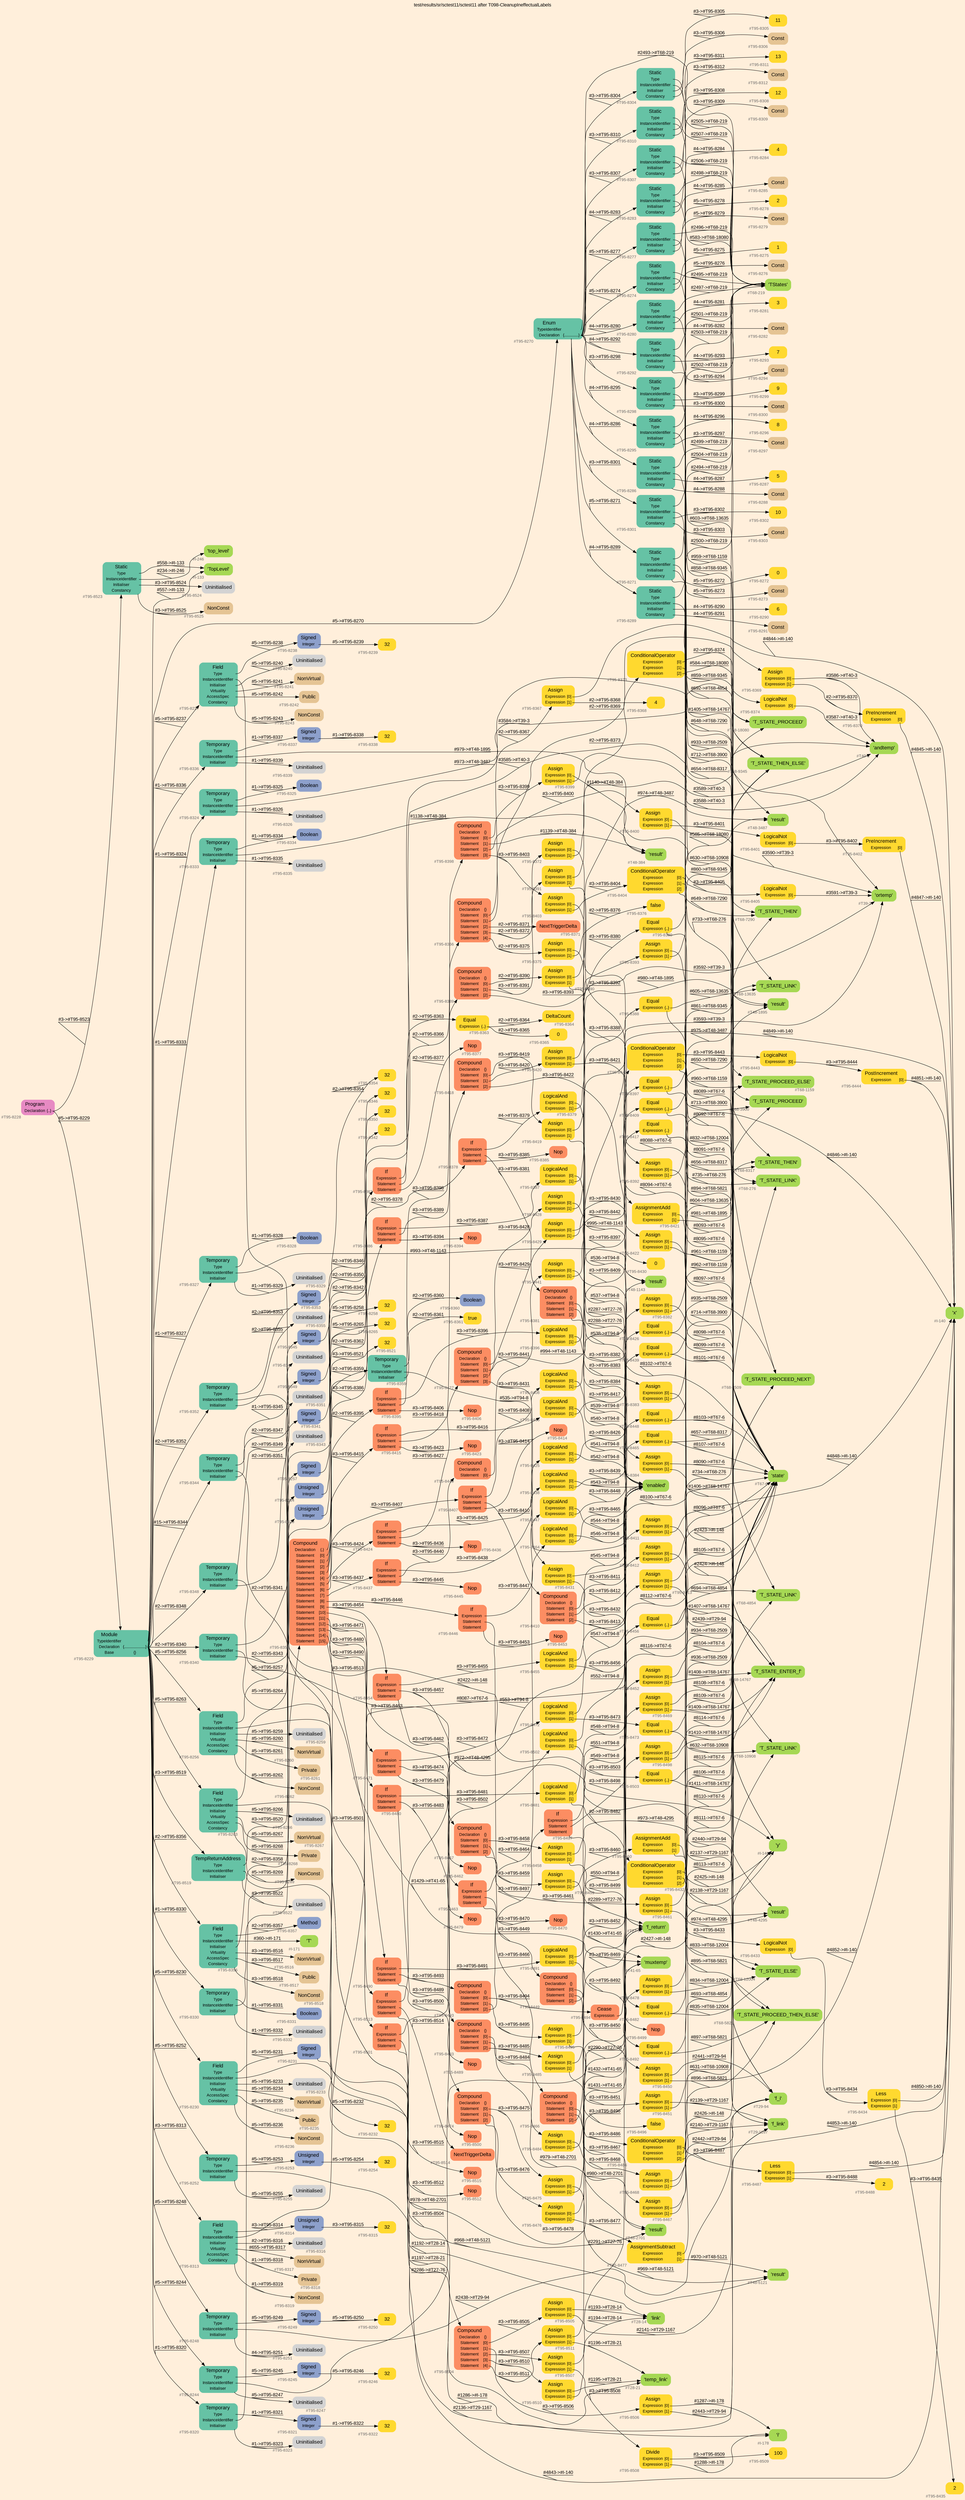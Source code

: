 digraph "test/results/sr/sctest11/sctest11 after T098-CleanupIneffectualLabels" {
label = "test/results/sr/sctest11/sctest11 after T098-CleanupIneffectualLabels"
labelloc = t
graph [
    rankdir = "LR"
    ranksep = 0.3
    bgcolor = antiquewhite1
    color = black
    fontcolor = black
    fontname = "Arial"
];
node [
    fontname = "Arial"
];
edge [
    fontname = "Arial"
];

// -------------------- node figure --------------------
// -------- block #T95-8228 ----------
"#T95-8228" [
    fillcolor = "/set28/4"
    xlabel = "#T95-8228"
    fontsize = "12"
    fontcolor = grey40
    shape = "plaintext"
    label = <<TABLE BORDER="0" CELLBORDER="0" CELLSPACING="0">
     <TR><TD><FONT COLOR="black" POINT-SIZE="15">Program</FONT></TD></TR>
     <TR><TD><FONT COLOR="black" POINT-SIZE="12">Declaration</FONT></TD><TD PORT="port0"><FONT COLOR="black" POINT-SIZE="12">{..}</FONT></TD></TR>
    </TABLE>>
    style = "rounded,filled"
];

// -------- block #T95-8229 ----------
"#T95-8229" [
    fillcolor = "/set28/1"
    xlabel = "#T95-8229"
    fontsize = "12"
    fontcolor = grey40
    shape = "plaintext"
    label = <<TABLE BORDER="0" CELLBORDER="0" CELLSPACING="0">
     <TR><TD><FONT COLOR="black" POINT-SIZE="15">Module</FONT></TD></TR>
     <TR><TD><FONT COLOR="black" POINT-SIZE="12">TypeIdentifier</FONT></TD><TD PORT="port0"></TD></TR>
     <TR><TD><FONT COLOR="black" POINT-SIZE="12">Declaration</FONT></TD><TD PORT="port1"><FONT COLOR="black" POINT-SIZE="12">{.....................}</FONT></TD></TR>
     <TR><TD><FONT COLOR="black" POINT-SIZE="12">Base</FONT></TD><TD PORT="port2"><FONT COLOR="black" POINT-SIZE="12">{}</FONT></TD></TR>
    </TABLE>>
    style = "rounded,filled"
];

// -------- block #I-133 ----------
"#I-133" [
    fillcolor = "/set28/5"
    xlabel = "#I-133"
    fontsize = "12"
    fontcolor = grey40
    shape = "plaintext"
    label = <<TABLE BORDER="0" CELLBORDER="0" CELLSPACING="0">
     <TR><TD><FONT COLOR="black" POINT-SIZE="15">'TopLevel'</FONT></TD></TR>
    </TABLE>>
    style = "rounded,filled"
];

// -------- block #T95-8230 ----------
"#T95-8230" [
    fillcolor = "/set28/1"
    xlabel = "#T95-8230"
    fontsize = "12"
    fontcolor = grey40
    shape = "plaintext"
    label = <<TABLE BORDER="0" CELLBORDER="0" CELLSPACING="0">
     <TR><TD><FONT COLOR="black" POINT-SIZE="15">Field</FONT></TD></TR>
     <TR><TD><FONT COLOR="black" POINT-SIZE="12">Type</FONT></TD><TD PORT="port0"></TD></TR>
     <TR><TD><FONT COLOR="black" POINT-SIZE="12">InstanceIdentifier</FONT></TD><TD PORT="port1"></TD></TR>
     <TR><TD><FONT COLOR="black" POINT-SIZE="12">Initialiser</FONT></TD><TD PORT="port2"></TD></TR>
     <TR><TD><FONT COLOR="black" POINT-SIZE="12">Virtuality</FONT></TD><TD PORT="port3"></TD></TR>
     <TR><TD><FONT COLOR="black" POINT-SIZE="12">AccessSpec</FONT></TD><TD PORT="port4"></TD></TR>
     <TR><TD><FONT COLOR="black" POINT-SIZE="12">Constancy</FONT></TD><TD PORT="port5"></TD></TR>
    </TABLE>>
    style = "rounded,filled"
];

// -------- block #T95-8231 ----------
"#T95-8231" [
    fillcolor = "/set28/3"
    xlabel = "#T95-8231"
    fontsize = "12"
    fontcolor = grey40
    shape = "plaintext"
    label = <<TABLE BORDER="0" CELLBORDER="0" CELLSPACING="0">
     <TR><TD><FONT COLOR="black" POINT-SIZE="15">Signed</FONT></TD></TR>
     <TR><TD><FONT COLOR="black" POINT-SIZE="12">Integer</FONT></TD><TD PORT="port0"></TD></TR>
    </TABLE>>
    style = "rounded,filled"
];

// -------- block #T95-8232 ----------
"#T95-8232" [
    fillcolor = "/set28/6"
    xlabel = "#T95-8232"
    fontsize = "12"
    fontcolor = grey40
    shape = "plaintext"
    label = <<TABLE BORDER="0" CELLBORDER="0" CELLSPACING="0">
     <TR><TD><FONT COLOR="black" POINT-SIZE="15">32</FONT></TD></TR>
    </TABLE>>
    style = "rounded,filled"
];

// -------- block #I-140 ----------
"#I-140" [
    fillcolor = "/set28/5"
    xlabel = "#I-140"
    fontsize = "12"
    fontcolor = grey40
    shape = "plaintext"
    label = <<TABLE BORDER="0" CELLBORDER="0" CELLSPACING="0">
     <TR><TD><FONT COLOR="black" POINT-SIZE="15">'x'</FONT></TD></TR>
    </TABLE>>
    style = "rounded,filled"
];

// -------- block #T95-8233 ----------
"#T95-8233" [
    xlabel = "#T95-8233"
    fontsize = "12"
    fontcolor = grey40
    shape = "plaintext"
    label = <<TABLE BORDER="0" CELLBORDER="0" CELLSPACING="0">
     <TR><TD><FONT COLOR="black" POINT-SIZE="15">Uninitialised</FONT></TD></TR>
    </TABLE>>
    style = "rounded,filled"
];

// -------- block #T95-8234 ----------
"#T95-8234" [
    fillcolor = "/set28/7"
    xlabel = "#T95-8234"
    fontsize = "12"
    fontcolor = grey40
    shape = "plaintext"
    label = <<TABLE BORDER="0" CELLBORDER="0" CELLSPACING="0">
     <TR><TD><FONT COLOR="black" POINT-SIZE="15">NonVirtual</FONT></TD></TR>
    </TABLE>>
    style = "rounded,filled"
];

// -------- block #T95-8235 ----------
"#T95-8235" [
    fillcolor = "/set28/7"
    xlabel = "#T95-8235"
    fontsize = "12"
    fontcolor = grey40
    shape = "plaintext"
    label = <<TABLE BORDER="0" CELLBORDER="0" CELLSPACING="0">
     <TR><TD><FONT COLOR="black" POINT-SIZE="15">Public</FONT></TD></TR>
    </TABLE>>
    style = "rounded,filled"
];

// -------- block #T95-8236 ----------
"#T95-8236" [
    fillcolor = "/set28/7"
    xlabel = "#T95-8236"
    fontsize = "12"
    fontcolor = grey40
    shape = "plaintext"
    label = <<TABLE BORDER="0" CELLBORDER="0" CELLSPACING="0">
     <TR><TD><FONT COLOR="black" POINT-SIZE="15">NonConst</FONT></TD></TR>
    </TABLE>>
    style = "rounded,filled"
];

// -------- block #T95-8237 ----------
"#T95-8237" [
    fillcolor = "/set28/1"
    xlabel = "#T95-8237"
    fontsize = "12"
    fontcolor = grey40
    shape = "plaintext"
    label = <<TABLE BORDER="0" CELLBORDER="0" CELLSPACING="0">
     <TR><TD><FONT COLOR="black" POINT-SIZE="15">Field</FONT></TD></TR>
     <TR><TD><FONT COLOR="black" POINT-SIZE="12">Type</FONT></TD><TD PORT="port0"></TD></TR>
     <TR><TD><FONT COLOR="black" POINT-SIZE="12">InstanceIdentifier</FONT></TD><TD PORT="port1"></TD></TR>
     <TR><TD><FONT COLOR="black" POINT-SIZE="12">Initialiser</FONT></TD><TD PORT="port2"></TD></TR>
     <TR><TD><FONT COLOR="black" POINT-SIZE="12">Virtuality</FONT></TD><TD PORT="port3"></TD></TR>
     <TR><TD><FONT COLOR="black" POINT-SIZE="12">AccessSpec</FONT></TD><TD PORT="port4"></TD></TR>
     <TR><TD><FONT COLOR="black" POINT-SIZE="12">Constancy</FONT></TD><TD PORT="port5"></TD></TR>
    </TABLE>>
    style = "rounded,filled"
];

// -------- block #T95-8238 ----------
"#T95-8238" [
    fillcolor = "/set28/3"
    xlabel = "#T95-8238"
    fontsize = "12"
    fontcolor = grey40
    shape = "plaintext"
    label = <<TABLE BORDER="0" CELLBORDER="0" CELLSPACING="0">
     <TR><TD><FONT COLOR="black" POINT-SIZE="15">Signed</FONT></TD></TR>
     <TR><TD><FONT COLOR="black" POINT-SIZE="12">Integer</FONT></TD><TD PORT="port0"></TD></TR>
    </TABLE>>
    style = "rounded,filled"
];

// -------- block #T95-8239 ----------
"#T95-8239" [
    fillcolor = "/set28/6"
    xlabel = "#T95-8239"
    fontsize = "12"
    fontcolor = grey40
    shape = "plaintext"
    label = <<TABLE BORDER="0" CELLBORDER="0" CELLSPACING="0">
     <TR><TD><FONT COLOR="black" POINT-SIZE="15">32</FONT></TD></TR>
    </TABLE>>
    style = "rounded,filled"
];

// -------- block #I-148 ----------
"#I-148" [
    fillcolor = "/set28/5"
    xlabel = "#I-148"
    fontsize = "12"
    fontcolor = grey40
    shape = "plaintext"
    label = <<TABLE BORDER="0" CELLBORDER="0" CELLSPACING="0">
     <TR><TD><FONT COLOR="black" POINT-SIZE="15">'y'</FONT></TD></TR>
    </TABLE>>
    style = "rounded,filled"
];

// -------- block #T95-8240 ----------
"#T95-8240" [
    xlabel = "#T95-8240"
    fontsize = "12"
    fontcolor = grey40
    shape = "plaintext"
    label = <<TABLE BORDER="0" CELLBORDER="0" CELLSPACING="0">
     <TR><TD><FONT COLOR="black" POINT-SIZE="15">Uninitialised</FONT></TD></TR>
    </TABLE>>
    style = "rounded,filled"
];

// -------- block #T95-8241 ----------
"#T95-8241" [
    fillcolor = "/set28/7"
    xlabel = "#T95-8241"
    fontsize = "12"
    fontcolor = grey40
    shape = "plaintext"
    label = <<TABLE BORDER="0" CELLBORDER="0" CELLSPACING="0">
     <TR><TD><FONT COLOR="black" POINT-SIZE="15">NonVirtual</FONT></TD></TR>
    </TABLE>>
    style = "rounded,filled"
];

// -------- block #T95-8242 ----------
"#T95-8242" [
    fillcolor = "/set28/7"
    xlabel = "#T95-8242"
    fontsize = "12"
    fontcolor = grey40
    shape = "plaintext"
    label = <<TABLE BORDER="0" CELLBORDER="0" CELLSPACING="0">
     <TR><TD><FONT COLOR="black" POINT-SIZE="15">Public</FONT></TD></TR>
    </TABLE>>
    style = "rounded,filled"
];

// -------- block #T95-8243 ----------
"#T95-8243" [
    fillcolor = "/set28/7"
    xlabel = "#T95-8243"
    fontsize = "12"
    fontcolor = grey40
    shape = "plaintext"
    label = <<TABLE BORDER="0" CELLBORDER="0" CELLSPACING="0">
     <TR><TD><FONT COLOR="black" POINT-SIZE="15">NonConst</FONT></TD></TR>
    </TABLE>>
    style = "rounded,filled"
];

// -------- block #T95-8244 ----------
"#T95-8244" [
    fillcolor = "/set28/1"
    xlabel = "#T95-8244"
    fontsize = "12"
    fontcolor = grey40
    shape = "plaintext"
    label = <<TABLE BORDER="0" CELLBORDER="0" CELLSPACING="0">
     <TR><TD><FONT COLOR="black" POINT-SIZE="15">Temporary</FONT></TD></TR>
     <TR><TD><FONT COLOR="black" POINT-SIZE="12">Type</FONT></TD><TD PORT="port0"></TD></TR>
     <TR><TD><FONT COLOR="black" POINT-SIZE="12">InstanceIdentifier</FONT></TD><TD PORT="port1"></TD></TR>
     <TR><TD><FONT COLOR="black" POINT-SIZE="12">Initialiser</FONT></TD><TD PORT="port2"></TD></TR>
    </TABLE>>
    style = "rounded,filled"
];

// -------- block #T95-8245 ----------
"#T95-8245" [
    fillcolor = "/set28/3"
    xlabel = "#T95-8245"
    fontsize = "12"
    fontcolor = grey40
    shape = "plaintext"
    label = <<TABLE BORDER="0" CELLBORDER="0" CELLSPACING="0">
     <TR><TD><FONT COLOR="black" POINT-SIZE="15">Signed</FONT></TD></TR>
     <TR><TD><FONT COLOR="black" POINT-SIZE="12">Integer</FONT></TD><TD PORT="port0"></TD></TR>
    </TABLE>>
    style = "rounded,filled"
];

// -------- block #T95-8246 ----------
"#T95-8246" [
    fillcolor = "/set28/6"
    xlabel = "#T95-8246"
    fontsize = "12"
    fontcolor = grey40
    shape = "plaintext"
    label = <<TABLE BORDER="0" CELLBORDER="0" CELLSPACING="0">
     <TR><TD><FONT COLOR="black" POINT-SIZE="15">32</FONT></TD></TR>
    </TABLE>>
    style = "rounded,filled"
];

// -------- block #T27-76 ----------
"#T27-76" [
    fillcolor = "/set28/5"
    xlabel = "#T27-76"
    fontsize = "12"
    fontcolor = grey40
    shape = "plaintext"
    label = <<TABLE BORDER="0" CELLBORDER="0" CELLSPACING="0">
     <TR><TD><FONT COLOR="black" POINT-SIZE="15">'f_return'</FONT></TD></TR>
    </TABLE>>
    style = "rounded,filled"
];

// -------- block #T95-8247 ----------
"#T95-8247" [
    xlabel = "#T95-8247"
    fontsize = "12"
    fontcolor = grey40
    shape = "plaintext"
    label = <<TABLE BORDER="0" CELLBORDER="0" CELLSPACING="0">
     <TR><TD><FONT COLOR="black" POINT-SIZE="15">Uninitialised</FONT></TD></TR>
    </TABLE>>
    style = "rounded,filled"
];

// -------- block #T95-8248 ----------
"#T95-8248" [
    fillcolor = "/set28/1"
    xlabel = "#T95-8248"
    fontsize = "12"
    fontcolor = grey40
    shape = "plaintext"
    label = <<TABLE BORDER="0" CELLBORDER="0" CELLSPACING="0">
     <TR><TD><FONT COLOR="black" POINT-SIZE="15">Temporary</FONT></TD></TR>
     <TR><TD><FONT COLOR="black" POINT-SIZE="12">Type</FONT></TD><TD PORT="port0"></TD></TR>
     <TR><TD><FONT COLOR="black" POINT-SIZE="12">InstanceIdentifier</FONT></TD><TD PORT="port1"></TD></TR>
     <TR><TD><FONT COLOR="black" POINT-SIZE="12">Initialiser</FONT></TD><TD PORT="port2"></TD></TR>
    </TABLE>>
    style = "rounded,filled"
];

// -------- block #T95-8249 ----------
"#T95-8249" [
    fillcolor = "/set28/3"
    xlabel = "#T95-8249"
    fontsize = "12"
    fontcolor = grey40
    shape = "plaintext"
    label = <<TABLE BORDER="0" CELLBORDER="0" CELLSPACING="0">
     <TR><TD><FONT COLOR="black" POINT-SIZE="15">Signed</FONT></TD></TR>
     <TR><TD><FONT COLOR="black" POINT-SIZE="12">Integer</FONT></TD><TD PORT="port0"></TD></TR>
    </TABLE>>
    style = "rounded,filled"
];

// -------- block #T95-8250 ----------
"#T95-8250" [
    fillcolor = "/set28/6"
    xlabel = "#T95-8250"
    fontsize = "12"
    fontcolor = grey40
    shape = "plaintext"
    label = <<TABLE BORDER="0" CELLBORDER="0" CELLSPACING="0">
     <TR><TD><FONT COLOR="black" POINT-SIZE="15">32</FONT></TD></TR>
    </TABLE>>
    style = "rounded,filled"
];

// -------- block #T29-94 ----------
"#T29-94" [
    fillcolor = "/set28/5"
    xlabel = "#T29-94"
    fontsize = "12"
    fontcolor = grey40
    shape = "plaintext"
    label = <<TABLE BORDER="0" CELLBORDER="0" CELLSPACING="0">
     <TR><TD><FONT COLOR="black" POINT-SIZE="15">'f_i'</FONT></TD></TR>
    </TABLE>>
    style = "rounded,filled"
];

// -------- block #T95-8251 ----------
"#T95-8251" [
    xlabel = "#T95-8251"
    fontsize = "12"
    fontcolor = grey40
    shape = "plaintext"
    label = <<TABLE BORDER="0" CELLBORDER="0" CELLSPACING="0">
     <TR><TD><FONT COLOR="black" POINT-SIZE="15">Uninitialised</FONT></TD></TR>
    </TABLE>>
    style = "rounded,filled"
];

// -------- block #T95-8252 ----------
"#T95-8252" [
    fillcolor = "/set28/1"
    xlabel = "#T95-8252"
    fontsize = "12"
    fontcolor = grey40
    shape = "plaintext"
    label = <<TABLE BORDER="0" CELLBORDER="0" CELLSPACING="0">
     <TR><TD><FONT COLOR="black" POINT-SIZE="15">Temporary</FONT></TD></TR>
     <TR><TD><FONT COLOR="black" POINT-SIZE="12">Type</FONT></TD><TD PORT="port0"></TD></TR>
     <TR><TD><FONT COLOR="black" POINT-SIZE="12">InstanceIdentifier</FONT></TD><TD PORT="port1"></TD></TR>
     <TR><TD><FONT COLOR="black" POINT-SIZE="12">Initialiser</FONT></TD><TD PORT="port2"></TD></TR>
    </TABLE>>
    style = "rounded,filled"
];

// -------- block #T95-8253 ----------
"#T95-8253" [
    fillcolor = "/set28/3"
    xlabel = "#T95-8253"
    fontsize = "12"
    fontcolor = grey40
    shape = "plaintext"
    label = <<TABLE BORDER="0" CELLBORDER="0" CELLSPACING="0">
     <TR><TD><FONT COLOR="black" POINT-SIZE="15">Unsigned</FONT></TD></TR>
     <TR><TD><FONT COLOR="black" POINT-SIZE="12">Integer</FONT></TD><TD PORT="port0"></TD></TR>
    </TABLE>>
    style = "rounded,filled"
];

// -------- block #T95-8254 ----------
"#T95-8254" [
    fillcolor = "/set28/6"
    xlabel = "#T95-8254"
    fontsize = "12"
    fontcolor = grey40
    shape = "plaintext"
    label = <<TABLE BORDER="0" CELLBORDER="0" CELLSPACING="0">
     <TR><TD><FONT COLOR="black" POINT-SIZE="15">32</FONT></TD></TR>
    </TABLE>>
    style = "rounded,filled"
];

// -------- block #T29-1167 ----------
"#T29-1167" [
    fillcolor = "/set28/5"
    xlabel = "#T29-1167"
    fontsize = "12"
    fontcolor = grey40
    shape = "plaintext"
    label = <<TABLE BORDER="0" CELLBORDER="0" CELLSPACING="0">
     <TR><TD><FONT COLOR="black" POINT-SIZE="15">'f_link'</FONT></TD></TR>
    </TABLE>>
    style = "rounded,filled"
];

// -------- block #T95-8255 ----------
"#T95-8255" [
    xlabel = "#T95-8255"
    fontsize = "12"
    fontcolor = grey40
    shape = "plaintext"
    label = <<TABLE BORDER="0" CELLBORDER="0" CELLSPACING="0">
     <TR><TD><FONT COLOR="black" POINT-SIZE="15">Uninitialised</FONT></TD></TR>
    </TABLE>>
    style = "rounded,filled"
];

// -------- block #T95-8256 ----------
"#T95-8256" [
    fillcolor = "/set28/1"
    xlabel = "#T95-8256"
    fontsize = "12"
    fontcolor = grey40
    shape = "plaintext"
    label = <<TABLE BORDER="0" CELLBORDER="0" CELLSPACING="0">
     <TR><TD><FONT COLOR="black" POINT-SIZE="15">Field</FONT></TD></TR>
     <TR><TD><FONT COLOR="black" POINT-SIZE="12">Type</FONT></TD><TD PORT="port0"></TD></TR>
     <TR><TD><FONT COLOR="black" POINT-SIZE="12">InstanceIdentifier</FONT></TD><TD PORT="port1"></TD></TR>
     <TR><TD><FONT COLOR="black" POINT-SIZE="12">Initialiser</FONT></TD><TD PORT="port2"></TD></TR>
     <TR><TD><FONT COLOR="black" POINT-SIZE="12">Virtuality</FONT></TD><TD PORT="port3"></TD></TR>
     <TR><TD><FONT COLOR="black" POINT-SIZE="12">AccessSpec</FONT></TD><TD PORT="port4"></TD></TR>
     <TR><TD><FONT COLOR="black" POINT-SIZE="12">Constancy</FONT></TD><TD PORT="port5"></TD></TR>
    </TABLE>>
    style = "rounded,filled"
];

// -------- block #T95-8257 ----------
"#T95-8257" [
    fillcolor = "/set28/3"
    xlabel = "#T95-8257"
    fontsize = "12"
    fontcolor = grey40
    shape = "plaintext"
    label = <<TABLE BORDER="0" CELLBORDER="0" CELLSPACING="0">
     <TR><TD><FONT COLOR="black" POINT-SIZE="15">Signed</FONT></TD></TR>
     <TR><TD><FONT COLOR="black" POINT-SIZE="12">Integer</FONT></TD><TD PORT="port0"></TD></TR>
    </TABLE>>
    style = "rounded,filled"
];

// -------- block #T95-8258 ----------
"#T95-8258" [
    fillcolor = "/set28/6"
    xlabel = "#T95-8258"
    fontsize = "12"
    fontcolor = grey40
    shape = "plaintext"
    label = <<TABLE BORDER="0" CELLBORDER="0" CELLSPACING="0">
     <TR><TD><FONT COLOR="black" POINT-SIZE="15">32</FONT></TD></TR>
    </TABLE>>
    style = "rounded,filled"
];

// -------- block #I-178 ----------
"#I-178" [
    fillcolor = "/set28/5"
    xlabel = "#I-178"
    fontsize = "12"
    fontcolor = grey40
    shape = "plaintext"
    label = <<TABLE BORDER="0" CELLBORDER="0" CELLSPACING="0">
     <TR><TD><FONT COLOR="black" POINT-SIZE="15">'i'</FONT></TD></TR>
    </TABLE>>
    style = "rounded,filled"
];

// -------- block #T95-8259 ----------
"#T95-8259" [
    xlabel = "#T95-8259"
    fontsize = "12"
    fontcolor = grey40
    shape = "plaintext"
    label = <<TABLE BORDER="0" CELLBORDER="0" CELLSPACING="0">
     <TR><TD><FONT COLOR="black" POINT-SIZE="15">Uninitialised</FONT></TD></TR>
    </TABLE>>
    style = "rounded,filled"
];

// -------- block #T95-8260 ----------
"#T95-8260" [
    fillcolor = "/set28/7"
    xlabel = "#T95-8260"
    fontsize = "12"
    fontcolor = grey40
    shape = "plaintext"
    label = <<TABLE BORDER="0" CELLBORDER="0" CELLSPACING="0">
     <TR><TD><FONT COLOR="black" POINT-SIZE="15">NonVirtual</FONT></TD></TR>
    </TABLE>>
    style = "rounded,filled"
];

// -------- block #T95-8261 ----------
"#T95-8261" [
    fillcolor = "/set28/7"
    xlabel = "#T95-8261"
    fontsize = "12"
    fontcolor = grey40
    shape = "plaintext"
    label = <<TABLE BORDER="0" CELLBORDER="0" CELLSPACING="0">
     <TR><TD><FONT COLOR="black" POINT-SIZE="15">Private</FONT></TD></TR>
    </TABLE>>
    style = "rounded,filled"
];

// -------- block #T95-8262 ----------
"#T95-8262" [
    fillcolor = "/set28/7"
    xlabel = "#T95-8262"
    fontsize = "12"
    fontcolor = grey40
    shape = "plaintext"
    label = <<TABLE BORDER="0" CELLBORDER="0" CELLSPACING="0">
     <TR><TD><FONT COLOR="black" POINT-SIZE="15">NonConst</FONT></TD></TR>
    </TABLE>>
    style = "rounded,filled"
];

// -------- block #T95-8263 ----------
"#T95-8263" [
    fillcolor = "/set28/1"
    xlabel = "#T95-8263"
    fontsize = "12"
    fontcolor = grey40
    shape = "plaintext"
    label = <<TABLE BORDER="0" CELLBORDER="0" CELLSPACING="0">
     <TR><TD><FONT COLOR="black" POINT-SIZE="15">Field</FONT></TD></TR>
     <TR><TD><FONT COLOR="black" POINT-SIZE="12">Type</FONT></TD><TD PORT="port0"></TD></TR>
     <TR><TD><FONT COLOR="black" POINT-SIZE="12">InstanceIdentifier</FONT></TD><TD PORT="port1"></TD></TR>
     <TR><TD><FONT COLOR="black" POINT-SIZE="12">Initialiser</FONT></TD><TD PORT="port2"></TD></TR>
     <TR><TD><FONT COLOR="black" POINT-SIZE="12">Virtuality</FONT></TD><TD PORT="port3"></TD></TR>
     <TR><TD><FONT COLOR="black" POINT-SIZE="12">AccessSpec</FONT></TD><TD PORT="port4"></TD></TR>
     <TR><TD><FONT COLOR="black" POINT-SIZE="12">Constancy</FONT></TD><TD PORT="port5"></TD></TR>
    </TABLE>>
    style = "rounded,filled"
];

// -------- block #T95-8264 ----------
"#T95-8264" [
    fillcolor = "/set28/3"
    xlabel = "#T95-8264"
    fontsize = "12"
    fontcolor = grey40
    shape = "plaintext"
    label = <<TABLE BORDER="0" CELLBORDER="0" CELLSPACING="0">
     <TR><TD><FONT COLOR="black" POINT-SIZE="15">Unsigned</FONT></TD></TR>
     <TR><TD><FONT COLOR="black" POINT-SIZE="12">Integer</FONT></TD><TD PORT="port0"></TD></TR>
    </TABLE>>
    style = "rounded,filled"
];

// -------- block #T95-8265 ----------
"#T95-8265" [
    fillcolor = "/set28/6"
    xlabel = "#T95-8265"
    fontsize = "12"
    fontcolor = grey40
    shape = "plaintext"
    label = <<TABLE BORDER="0" CELLBORDER="0" CELLSPACING="0">
     <TR><TD><FONT COLOR="black" POINT-SIZE="15">32</FONT></TD></TR>
    </TABLE>>
    style = "rounded,filled"
];

// -------- block #T28-14 ----------
"#T28-14" [
    fillcolor = "/set28/5"
    xlabel = "#T28-14"
    fontsize = "12"
    fontcolor = grey40
    shape = "plaintext"
    label = <<TABLE BORDER="0" CELLBORDER="0" CELLSPACING="0">
     <TR><TD><FONT COLOR="black" POINT-SIZE="15">'link'</FONT></TD></TR>
    </TABLE>>
    style = "rounded,filled"
];

// -------- block #T95-8266 ----------
"#T95-8266" [
    xlabel = "#T95-8266"
    fontsize = "12"
    fontcolor = grey40
    shape = "plaintext"
    label = <<TABLE BORDER="0" CELLBORDER="0" CELLSPACING="0">
     <TR><TD><FONT COLOR="black" POINT-SIZE="15">Uninitialised</FONT></TD></TR>
    </TABLE>>
    style = "rounded,filled"
];

// -------- block #T95-8267 ----------
"#T95-8267" [
    fillcolor = "/set28/7"
    xlabel = "#T95-8267"
    fontsize = "12"
    fontcolor = grey40
    shape = "plaintext"
    label = <<TABLE BORDER="0" CELLBORDER="0" CELLSPACING="0">
     <TR><TD><FONT COLOR="black" POINT-SIZE="15">NonVirtual</FONT></TD></TR>
    </TABLE>>
    style = "rounded,filled"
];

// -------- block #T95-8268 ----------
"#T95-8268" [
    fillcolor = "/set28/7"
    xlabel = "#T95-8268"
    fontsize = "12"
    fontcolor = grey40
    shape = "plaintext"
    label = <<TABLE BORDER="0" CELLBORDER="0" CELLSPACING="0">
     <TR><TD><FONT COLOR="black" POINT-SIZE="15">Private</FONT></TD></TR>
    </TABLE>>
    style = "rounded,filled"
];

// -------- block #T95-8269 ----------
"#T95-8269" [
    fillcolor = "/set28/7"
    xlabel = "#T95-8269"
    fontsize = "12"
    fontcolor = grey40
    shape = "plaintext"
    label = <<TABLE BORDER="0" CELLBORDER="0" CELLSPACING="0">
     <TR><TD><FONT COLOR="black" POINT-SIZE="15">NonConst</FONT></TD></TR>
    </TABLE>>
    style = "rounded,filled"
];

// -------- block #T95-8270 ----------
"#T95-8270" [
    fillcolor = "/set28/1"
    xlabel = "#T95-8270"
    fontsize = "12"
    fontcolor = grey40
    shape = "plaintext"
    label = <<TABLE BORDER="0" CELLBORDER="0" CELLSPACING="0">
     <TR><TD><FONT COLOR="black" POINT-SIZE="15">Enum</FONT></TD></TR>
     <TR><TD><FONT COLOR="black" POINT-SIZE="12">TypeIdentifier</FONT></TD><TD PORT="port0"></TD></TR>
     <TR><TD><FONT COLOR="black" POINT-SIZE="12">Declaration</FONT></TD><TD PORT="port1"><FONT COLOR="black" POINT-SIZE="12">{..............}</FONT></TD></TR>
    </TABLE>>
    style = "rounded,filled"
];

// -------- block #T68-219 ----------
"#T68-219" [
    fillcolor = "/set28/5"
    xlabel = "#T68-219"
    fontsize = "12"
    fontcolor = grey40
    shape = "plaintext"
    label = <<TABLE BORDER="0" CELLBORDER="0" CELLSPACING="0">
     <TR><TD><FONT COLOR="black" POINT-SIZE="15">'TStates'</FONT></TD></TR>
    </TABLE>>
    style = "rounded,filled"
];

// -------- block #T95-8271 ----------
"#T95-8271" [
    fillcolor = "/set28/1"
    xlabel = "#T95-8271"
    fontsize = "12"
    fontcolor = grey40
    shape = "plaintext"
    label = <<TABLE BORDER="0" CELLBORDER="0" CELLSPACING="0">
     <TR><TD><FONT COLOR="black" POINT-SIZE="15">Static</FONT></TD></TR>
     <TR><TD><FONT COLOR="black" POINT-SIZE="12">Type</FONT></TD><TD PORT="port0"></TD></TR>
     <TR><TD><FONT COLOR="black" POINT-SIZE="12">InstanceIdentifier</FONT></TD><TD PORT="port1"></TD></TR>
     <TR><TD><FONT COLOR="black" POINT-SIZE="12">Initialiser</FONT></TD><TD PORT="port2"></TD></TR>
     <TR><TD><FONT COLOR="black" POINT-SIZE="12">Constancy</FONT></TD><TD PORT="port3"></TD></TR>
    </TABLE>>
    style = "rounded,filled"
];

// -------- block #T68-276 ----------
"#T68-276" [
    fillcolor = "/set28/5"
    xlabel = "#T68-276"
    fontsize = "12"
    fontcolor = grey40
    shape = "plaintext"
    label = <<TABLE BORDER="0" CELLBORDER="0" CELLSPACING="0">
     <TR><TD><FONT COLOR="black" POINT-SIZE="15">'T_STATE_LINK'</FONT></TD></TR>
    </TABLE>>
    style = "rounded,filled"
];

// -------- block #T95-8272 ----------
"#T95-8272" [
    fillcolor = "/set28/6"
    xlabel = "#T95-8272"
    fontsize = "12"
    fontcolor = grey40
    shape = "plaintext"
    label = <<TABLE BORDER="0" CELLBORDER="0" CELLSPACING="0">
     <TR><TD><FONT COLOR="black" POINT-SIZE="15">0</FONT></TD></TR>
    </TABLE>>
    style = "rounded,filled"
];

// -------- block #T95-8273 ----------
"#T95-8273" [
    fillcolor = "/set28/7"
    xlabel = "#T95-8273"
    fontsize = "12"
    fontcolor = grey40
    shape = "plaintext"
    label = <<TABLE BORDER="0" CELLBORDER="0" CELLSPACING="0">
     <TR><TD><FONT COLOR="black" POINT-SIZE="15">Const</FONT></TD></TR>
    </TABLE>>
    style = "rounded,filled"
];

// -------- block #T95-8274 ----------
"#T95-8274" [
    fillcolor = "/set28/1"
    xlabel = "#T95-8274"
    fontsize = "12"
    fontcolor = grey40
    shape = "plaintext"
    label = <<TABLE BORDER="0" CELLBORDER="0" CELLSPACING="0">
     <TR><TD><FONT COLOR="black" POINT-SIZE="15">Static</FONT></TD></TR>
     <TR><TD><FONT COLOR="black" POINT-SIZE="12">Type</FONT></TD><TD PORT="port0"></TD></TR>
     <TR><TD><FONT COLOR="black" POINT-SIZE="12">InstanceIdentifier</FONT></TD><TD PORT="port1"></TD></TR>
     <TR><TD><FONT COLOR="black" POINT-SIZE="12">Initialiser</FONT></TD><TD PORT="port2"></TD></TR>
     <TR><TD><FONT COLOR="black" POINT-SIZE="12">Constancy</FONT></TD><TD PORT="port3"></TD></TR>
    </TABLE>>
    style = "rounded,filled"
];

// -------- block #T68-1159 ----------
"#T68-1159" [
    fillcolor = "/set28/5"
    xlabel = "#T68-1159"
    fontsize = "12"
    fontcolor = grey40
    shape = "plaintext"
    label = <<TABLE BORDER="0" CELLBORDER="0" CELLSPACING="0">
     <TR><TD><FONT COLOR="black" POINT-SIZE="15">'T_STATE_PROCEED_ELSE'</FONT></TD></TR>
    </TABLE>>
    style = "rounded,filled"
];

// -------- block #T95-8275 ----------
"#T95-8275" [
    fillcolor = "/set28/6"
    xlabel = "#T95-8275"
    fontsize = "12"
    fontcolor = grey40
    shape = "plaintext"
    label = <<TABLE BORDER="0" CELLBORDER="0" CELLSPACING="0">
     <TR><TD><FONT COLOR="black" POINT-SIZE="15">1</FONT></TD></TR>
    </TABLE>>
    style = "rounded,filled"
];

// -------- block #T95-8276 ----------
"#T95-8276" [
    fillcolor = "/set28/7"
    xlabel = "#T95-8276"
    fontsize = "12"
    fontcolor = grey40
    shape = "plaintext"
    label = <<TABLE BORDER="0" CELLBORDER="0" CELLSPACING="0">
     <TR><TD><FONT COLOR="black" POINT-SIZE="15">Const</FONT></TD></TR>
    </TABLE>>
    style = "rounded,filled"
];

// -------- block #T95-8277 ----------
"#T95-8277" [
    fillcolor = "/set28/1"
    xlabel = "#T95-8277"
    fontsize = "12"
    fontcolor = grey40
    shape = "plaintext"
    label = <<TABLE BORDER="0" CELLBORDER="0" CELLSPACING="0">
     <TR><TD><FONT COLOR="black" POINT-SIZE="15">Static</FONT></TD></TR>
     <TR><TD><FONT COLOR="black" POINT-SIZE="12">Type</FONT></TD><TD PORT="port0"></TD></TR>
     <TR><TD><FONT COLOR="black" POINT-SIZE="12">InstanceIdentifier</FONT></TD><TD PORT="port1"></TD></TR>
     <TR><TD><FONT COLOR="black" POINT-SIZE="12">Initialiser</FONT></TD><TD PORT="port2"></TD></TR>
     <TR><TD><FONT COLOR="black" POINT-SIZE="12">Constancy</FONT></TD><TD PORT="port3"></TD></TR>
    </TABLE>>
    style = "rounded,filled"
];

// -------- block #T68-2509 ----------
"#T68-2509" [
    fillcolor = "/set28/5"
    xlabel = "#T68-2509"
    fontsize = "12"
    fontcolor = grey40
    shape = "plaintext"
    label = <<TABLE BORDER="0" CELLBORDER="0" CELLSPACING="0">
     <TR><TD><FONT COLOR="black" POINT-SIZE="15">'T_STATE_PROCEED_NEXT'</FONT></TD></TR>
    </TABLE>>
    style = "rounded,filled"
];

// -------- block #T95-8278 ----------
"#T95-8278" [
    fillcolor = "/set28/6"
    xlabel = "#T95-8278"
    fontsize = "12"
    fontcolor = grey40
    shape = "plaintext"
    label = <<TABLE BORDER="0" CELLBORDER="0" CELLSPACING="0">
     <TR><TD><FONT COLOR="black" POINT-SIZE="15">2</FONT></TD></TR>
    </TABLE>>
    style = "rounded,filled"
];

// -------- block #T95-8279 ----------
"#T95-8279" [
    fillcolor = "/set28/7"
    xlabel = "#T95-8279"
    fontsize = "12"
    fontcolor = grey40
    shape = "plaintext"
    label = <<TABLE BORDER="0" CELLBORDER="0" CELLSPACING="0">
     <TR><TD><FONT COLOR="black" POINT-SIZE="15">Const</FONT></TD></TR>
    </TABLE>>
    style = "rounded,filled"
];

// -------- block #T95-8280 ----------
"#T95-8280" [
    fillcolor = "/set28/1"
    xlabel = "#T95-8280"
    fontsize = "12"
    fontcolor = grey40
    shape = "plaintext"
    label = <<TABLE BORDER="0" CELLBORDER="0" CELLSPACING="0">
     <TR><TD><FONT COLOR="black" POINT-SIZE="15">Static</FONT></TD></TR>
     <TR><TD><FONT COLOR="black" POINT-SIZE="12">Type</FONT></TD><TD PORT="port0"></TD></TR>
     <TR><TD><FONT COLOR="black" POINT-SIZE="12">InstanceIdentifier</FONT></TD><TD PORT="port1"></TD></TR>
     <TR><TD><FONT COLOR="black" POINT-SIZE="12">Initialiser</FONT></TD><TD PORT="port2"></TD></TR>
     <TR><TD><FONT COLOR="black" POINT-SIZE="12">Constancy</FONT></TD><TD PORT="port3"></TD></TR>
    </TABLE>>
    style = "rounded,filled"
];

// -------- block #T68-3900 ----------
"#T68-3900" [
    fillcolor = "/set28/5"
    xlabel = "#T68-3900"
    fontsize = "12"
    fontcolor = grey40
    shape = "plaintext"
    label = <<TABLE BORDER="0" CELLBORDER="0" CELLSPACING="0">
     <TR><TD><FONT COLOR="black" POINT-SIZE="15">'T_STATE_PROCEED'</FONT></TD></TR>
    </TABLE>>
    style = "rounded,filled"
];

// -------- block #T95-8281 ----------
"#T95-8281" [
    fillcolor = "/set28/6"
    xlabel = "#T95-8281"
    fontsize = "12"
    fontcolor = grey40
    shape = "plaintext"
    label = <<TABLE BORDER="0" CELLBORDER="0" CELLSPACING="0">
     <TR><TD><FONT COLOR="black" POINT-SIZE="15">3</FONT></TD></TR>
    </TABLE>>
    style = "rounded,filled"
];

// -------- block #T95-8282 ----------
"#T95-8282" [
    fillcolor = "/set28/7"
    xlabel = "#T95-8282"
    fontsize = "12"
    fontcolor = grey40
    shape = "plaintext"
    label = <<TABLE BORDER="0" CELLBORDER="0" CELLSPACING="0">
     <TR><TD><FONT COLOR="black" POINT-SIZE="15">Const</FONT></TD></TR>
    </TABLE>>
    style = "rounded,filled"
];

// -------- block #T95-8283 ----------
"#T95-8283" [
    fillcolor = "/set28/1"
    xlabel = "#T95-8283"
    fontsize = "12"
    fontcolor = grey40
    shape = "plaintext"
    label = <<TABLE BORDER="0" CELLBORDER="0" CELLSPACING="0">
     <TR><TD><FONT COLOR="black" POINT-SIZE="15">Static</FONT></TD></TR>
     <TR><TD><FONT COLOR="black" POINT-SIZE="12">Type</FONT></TD><TD PORT="port0"></TD></TR>
     <TR><TD><FONT COLOR="black" POINT-SIZE="12">InstanceIdentifier</FONT></TD><TD PORT="port1"></TD></TR>
     <TR><TD><FONT COLOR="black" POINT-SIZE="12">Initialiser</FONT></TD><TD PORT="port2"></TD></TR>
     <TR><TD><FONT COLOR="black" POINT-SIZE="12">Constancy</FONT></TD><TD PORT="port3"></TD></TR>
    </TABLE>>
    style = "rounded,filled"
];

// -------- block #T68-4854 ----------
"#T68-4854" [
    fillcolor = "/set28/5"
    xlabel = "#T68-4854"
    fontsize = "12"
    fontcolor = grey40
    shape = "plaintext"
    label = <<TABLE BORDER="0" CELLBORDER="0" CELLSPACING="0">
     <TR><TD><FONT COLOR="black" POINT-SIZE="15">'T_STATE_LINK'</FONT></TD></TR>
    </TABLE>>
    style = "rounded,filled"
];

// -------- block #T95-8284 ----------
"#T95-8284" [
    fillcolor = "/set28/6"
    xlabel = "#T95-8284"
    fontsize = "12"
    fontcolor = grey40
    shape = "plaintext"
    label = <<TABLE BORDER="0" CELLBORDER="0" CELLSPACING="0">
     <TR><TD><FONT COLOR="black" POINT-SIZE="15">4</FONT></TD></TR>
    </TABLE>>
    style = "rounded,filled"
];

// -------- block #T95-8285 ----------
"#T95-8285" [
    fillcolor = "/set28/7"
    xlabel = "#T95-8285"
    fontsize = "12"
    fontcolor = grey40
    shape = "plaintext"
    label = <<TABLE BORDER="0" CELLBORDER="0" CELLSPACING="0">
     <TR><TD><FONT COLOR="black" POINT-SIZE="15">Const</FONT></TD></TR>
    </TABLE>>
    style = "rounded,filled"
];

// -------- block #T95-8286 ----------
"#T95-8286" [
    fillcolor = "/set28/1"
    xlabel = "#T95-8286"
    fontsize = "12"
    fontcolor = grey40
    shape = "plaintext"
    label = <<TABLE BORDER="0" CELLBORDER="0" CELLSPACING="0">
     <TR><TD><FONT COLOR="black" POINT-SIZE="15">Static</FONT></TD></TR>
     <TR><TD><FONT COLOR="black" POINT-SIZE="12">Type</FONT></TD><TD PORT="port0"></TD></TR>
     <TR><TD><FONT COLOR="black" POINT-SIZE="12">InstanceIdentifier</FONT></TD><TD PORT="port1"></TD></TR>
     <TR><TD><FONT COLOR="black" POINT-SIZE="12">Initialiser</FONT></TD><TD PORT="port2"></TD></TR>
     <TR><TD><FONT COLOR="black" POINT-SIZE="12">Constancy</FONT></TD><TD PORT="port3"></TD></TR>
    </TABLE>>
    style = "rounded,filled"
];

// -------- block #T68-5821 ----------
"#T68-5821" [
    fillcolor = "/set28/5"
    xlabel = "#T68-5821"
    fontsize = "12"
    fontcolor = grey40
    shape = "plaintext"
    label = <<TABLE BORDER="0" CELLBORDER="0" CELLSPACING="0">
     <TR><TD><FONT COLOR="black" POINT-SIZE="15">'T_STATE_PROCEED_THEN_ELSE'</FONT></TD></TR>
    </TABLE>>
    style = "rounded,filled"
];

// -------- block #T95-8287 ----------
"#T95-8287" [
    fillcolor = "/set28/6"
    xlabel = "#T95-8287"
    fontsize = "12"
    fontcolor = grey40
    shape = "plaintext"
    label = <<TABLE BORDER="0" CELLBORDER="0" CELLSPACING="0">
     <TR><TD><FONT COLOR="black" POINT-SIZE="15">5</FONT></TD></TR>
    </TABLE>>
    style = "rounded,filled"
];

// -------- block #T95-8288 ----------
"#T95-8288" [
    fillcolor = "/set28/7"
    xlabel = "#T95-8288"
    fontsize = "12"
    fontcolor = grey40
    shape = "plaintext"
    label = <<TABLE BORDER="0" CELLBORDER="0" CELLSPACING="0">
     <TR><TD><FONT COLOR="black" POINT-SIZE="15">Const</FONT></TD></TR>
    </TABLE>>
    style = "rounded,filled"
];

// -------- block #T95-8289 ----------
"#T95-8289" [
    fillcolor = "/set28/1"
    xlabel = "#T95-8289"
    fontsize = "12"
    fontcolor = grey40
    shape = "plaintext"
    label = <<TABLE BORDER="0" CELLBORDER="0" CELLSPACING="0">
     <TR><TD><FONT COLOR="black" POINT-SIZE="15">Static</FONT></TD></TR>
     <TR><TD><FONT COLOR="black" POINT-SIZE="12">Type</FONT></TD><TD PORT="port0"></TD></TR>
     <TR><TD><FONT COLOR="black" POINT-SIZE="12">InstanceIdentifier</FONT></TD><TD PORT="port1"></TD></TR>
     <TR><TD><FONT COLOR="black" POINT-SIZE="12">Initialiser</FONT></TD><TD PORT="port2"></TD></TR>
     <TR><TD><FONT COLOR="black" POINT-SIZE="12">Constancy</FONT></TD><TD PORT="port3"></TD></TR>
    </TABLE>>
    style = "rounded,filled"
];

// -------- block #T68-7290 ----------
"#T68-7290" [
    fillcolor = "/set28/5"
    xlabel = "#T68-7290"
    fontsize = "12"
    fontcolor = grey40
    shape = "plaintext"
    label = <<TABLE BORDER="0" CELLBORDER="0" CELLSPACING="0">
     <TR><TD><FONT COLOR="black" POINT-SIZE="15">'T_STATE_THEN'</FONT></TD></TR>
    </TABLE>>
    style = "rounded,filled"
];

// -------- block #T95-8290 ----------
"#T95-8290" [
    fillcolor = "/set28/6"
    xlabel = "#T95-8290"
    fontsize = "12"
    fontcolor = grey40
    shape = "plaintext"
    label = <<TABLE BORDER="0" CELLBORDER="0" CELLSPACING="0">
     <TR><TD><FONT COLOR="black" POINT-SIZE="15">6</FONT></TD></TR>
    </TABLE>>
    style = "rounded,filled"
];

// -------- block #T95-8291 ----------
"#T95-8291" [
    fillcolor = "/set28/7"
    xlabel = "#T95-8291"
    fontsize = "12"
    fontcolor = grey40
    shape = "plaintext"
    label = <<TABLE BORDER="0" CELLBORDER="0" CELLSPACING="0">
     <TR><TD><FONT COLOR="black" POINT-SIZE="15">Const</FONT></TD></TR>
    </TABLE>>
    style = "rounded,filled"
];

// -------- block #T95-8292 ----------
"#T95-8292" [
    fillcolor = "/set28/1"
    xlabel = "#T95-8292"
    fontsize = "12"
    fontcolor = grey40
    shape = "plaintext"
    label = <<TABLE BORDER="0" CELLBORDER="0" CELLSPACING="0">
     <TR><TD><FONT COLOR="black" POINT-SIZE="15">Static</FONT></TD></TR>
     <TR><TD><FONT COLOR="black" POINT-SIZE="12">Type</FONT></TD><TD PORT="port0"></TD></TR>
     <TR><TD><FONT COLOR="black" POINT-SIZE="12">InstanceIdentifier</FONT></TD><TD PORT="port1"></TD></TR>
     <TR><TD><FONT COLOR="black" POINT-SIZE="12">Initialiser</FONT></TD><TD PORT="port2"></TD></TR>
     <TR><TD><FONT COLOR="black" POINT-SIZE="12">Constancy</FONT></TD><TD PORT="port3"></TD></TR>
    </TABLE>>
    style = "rounded,filled"
];

// -------- block #T68-8317 ----------
"#T68-8317" [
    fillcolor = "/set28/5"
    xlabel = "#T68-8317"
    fontsize = "12"
    fontcolor = grey40
    shape = "plaintext"
    label = <<TABLE BORDER="0" CELLBORDER="0" CELLSPACING="0">
     <TR><TD><FONT COLOR="black" POINT-SIZE="15">'T_STATE_THEN'</FONT></TD></TR>
    </TABLE>>
    style = "rounded,filled"
];

// -------- block #T95-8293 ----------
"#T95-8293" [
    fillcolor = "/set28/6"
    xlabel = "#T95-8293"
    fontsize = "12"
    fontcolor = grey40
    shape = "plaintext"
    label = <<TABLE BORDER="0" CELLBORDER="0" CELLSPACING="0">
     <TR><TD><FONT COLOR="black" POINT-SIZE="15">7</FONT></TD></TR>
    </TABLE>>
    style = "rounded,filled"
];

// -------- block #T95-8294 ----------
"#T95-8294" [
    fillcolor = "/set28/7"
    xlabel = "#T95-8294"
    fontsize = "12"
    fontcolor = grey40
    shape = "plaintext"
    label = <<TABLE BORDER="0" CELLBORDER="0" CELLSPACING="0">
     <TR><TD><FONT COLOR="black" POINT-SIZE="15">Const</FONT></TD></TR>
    </TABLE>>
    style = "rounded,filled"
];

// -------- block #T95-8295 ----------
"#T95-8295" [
    fillcolor = "/set28/1"
    xlabel = "#T95-8295"
    fontsize = "12"
    fontcolor = grey40
    shape = "plaintext"
    label = <<TABLE BORDER="0" CELLBORDER="0" CELLSPACING="0">
     <TR><TD><FONT COLOR="black" POINT-SIZE="15">Static</FONT></TD></TR>
     <TR><TD><FONT COLOR="black" POINT-SIZE="12">Type</FONT></TD><TD PORT="port0"></TD></TR>
     <TR><TD><FONT COLOR="black" POINT-SIZE="12">InstanceIdentifier</FONT></TD><TD PORT="port1"></TD></TR>
     <TR><TD><FONT COLOR="black" POINT-SIZE="12">Initialiser</FONT></TD><TD PORT="port2"></TD></TR>
     <TR><TD><FONT COLOR="black" POINT-SIZE="12">Constancy</FONT></TD><TD PORT="port3"></TD></TR>
    </TABLE>>
    style = "rounded,filled"
];

// -------- block #T68-9345 ----------
"#T68-9345" [
    fillcolor = "/set28/5"
    xlabel = "#T68-9345"
    fontsize = "12"
    fontcolor = grey40
    shape = "plaintext"
    label = <<TABLE BORDER="0" CELLBORDER="0" CELLSPACING="0">
     <TR><TD><FONT COLOR="black" POINT-SIZE="15">'T_STATE_THEN_ELSE'</FONT></TD></TR>
    </TABLE>>
    style = "rounded,filled"
];

// -------- block #T95-8296 ----------
"#T95-8296" [
    fillcolor = "/set28/6"
    xlabel = "#T95-8296"
    fontsize = "12"
    fontcolor = grey40
    shape = "plaintext"
    label = <<TABLE BORDER="0" CELLBORDER="0" CELLSPACING="0">
     <TR><TD><FONT COLOR="black" POINT-SIZE="15">8</FONT></TD></TR>
    </TABLE>>
    style = "rounded,filled"
];

// -------- block #T95-8297 ----------
"#T95-8297" [
    fillcolor = "/set28/7"
    xlabel = "#T95-8297"
    fontsize = "12"
    fontcolor = grey40
    shape = "plaintext"
    label = <<TABLE BORDER="0" CELLBORDER="0" CELLSPACING="0">
     <TR><TD><FONT COLOR="black" POINT-SIZE="15">Const</FONT></TD></TR>
    </TABLE>>
    style = "rounded,filled"
];

// -------- block #T95-8298 ----------
"#T95-8298" [
    fillcolor = "/set28/1"
    xlabel = "#T95-8298"
    fontsize = "12"
    fontcolor = grey40
    shape = "plaintext"
    label = <<TABLE BORDER="0" CELLBORDER="0" CELLSPACING="0">
     <TR><TD><FONT COLOR="black" POINT-SIZE="15">Static</FONT></TD></TR>
     <TR><TD><FONT COLOR="black" POINT-SIZE="12">Type</FONT></TD><TD PORT="port0"></TD></TR>
     <TR><TD><FONT COLOR="black" POINT-SIZE="12">InstanceIdentifier</FONT></TD><TD PORT="port1"></TD></TR>
     <TR><TD><FONT COLOR="black" POINT-SIZE="12">Initialiser</FONT></TD><TD PORT="port2"></TD></TR>
     <TR><TD><FONT COLOR="black" POINT-SIZE="12">Constancy</FONT></TD><TD PORT="port3"></TD></TR>
    </TABLE>>
    style = "rounded,filled"
];

// -------- block #T68-10908 ----------
"#T68-10908" [
    fillcolor = "/set28/5"
    xlabel = "#T68-10908"
    fontsize = "12"
    fontcolor = grey40
    shape = "plaintext"
    label = <<TABLE BORDER="0" CELLBORDER="0" CELLSPACING="0">
     <TR><TD><FONT COLOR="black" POINT-SIZE="15">'T_STATE_LINK'</FONT></TD></TR>
    </TABLE>>
    style = "rounded,filled"
];

// -------- block #T95-8299 ----------
"#T95-8299" [
    fillcolor = "/set28/6"
    xlabel = "#T95-8299"
    fontsize = "12"
    fontcolor = grey40
    shape = "plaintext"
    label = <<TABLE BORDER="0" CELLBORDER="0" CELLSPACING="0">
     <TR><TD><FONT COLOR="black" POINT-SIZE="15">9</FONT></TD></TR>
    </TABLE>>
    style = "rounded,filled"
];

// -------- block #T95-8300 ----------
"#T95-8300" [
    fillcolor = "/set28/7"
    xlabel = "#T95-8300"
    fontsize = "12"
    fontcolor = grey40
    shape = "plaintext"
    label = <<TABLE BORDER="0" CELLBORDER="0" CELLSPACING="0">
     <TR><TD><FONT COLOR="black" POINT-SIZE="15">Const</FONT></TD></TR>
    </TABLE>>
    style = "rounded,filled"
];

// -------- block #T95-8301 ----------
"#T95-8301" [
    fillcolor = "/set28/1"
    xlabel = "#T95-8301"
    fontsize = "12"
    fontcolor = grey40
    shape = "plaintext"
    label = <<TABLE BORDER="0" CELLBORDER="0" CELLSPACING="0">
     <TR><TD><FONT COLOR="black" POINT-SIZE="15">Static</FONT></TD></TR>
     <TR><TD><FONT COLOR="black" POINT-SIZE="12">Type</FONT></TD><TD PORT="port0"></TD></TR>
     <TR><TD><FONT COLOR="black" POINT-SIZE="12">InstanceIdentifier</FONT></TD><TD PORT="port1"></TD></TR>
     <TR><TD><FONT COLOR="black" POINT-SIZE="12">Initialiser</FONT></TD><TD PORT="port2"></TD></TR>
     <TR><TD><FONT COLOR="black" POINT-SIZE="12">Constancy</FONT></TD><TD PORT="port3"></TD></TR>
    </TABLE>>
    style = "rounded,filled"
];

// -------- block #T68-12004 ----------
"#T68-12004" [
    fillcolor = "/set28/5"
    xlabel = "#T68-12004"
    fontsize = "12"
    fontcolor = grey40
    shape = "plaintext"
    label = <<TABLE BORDER="0" CELLBORDER="0" CELLSPACING="0">
     <TR><TD><FONT COLOR="black" POINT-SIZE="15">'T_STATE_ELSE'</FONT></TD></TR>
    </TABLE>>
    style = "rounded,filled"
];

// -------- block #T95-8302 ----------
"#T95-8302" [
    fillcolor = "/set28/6"
    xlabel = "#T95-8302"
    fontsize = "12"
    fontcolor = grey40
    shape = "plaintext"
    label = <<TABLE BORDER="0" CELLBORDER="0" CELLSPACING="0">
     <TR><TD><FONT COLOR="black" POINT-SIZE="15">10</FONT></TD></TR>
    </TABLE>>
    style = "rounded,filled"
];

// -------- block #T95-8303 ----------
"#T95-8303" [
    fillcolor = "/set28/7"
    xlabel = "#T95-8303"
    fontsize = "12"
    fontcolor = grey40
    shape = "plaintext"
    label = <<TABLE BORDER="0" CELLBORDER="0" CELLSPACING="0">
     <TR><TD><FONT COLOR="black" POINT-SIZE="15">Const</FONT></TD></TR>
    </TABLE>>
    style = "rounded,filled"
];

// -------- block #T95-8304 ----------
"#T95-8304" [
    fillcolor = "/set28/1"
    xlabel = "#T95-8304"
    fontsize = "12"
    fontcolor = grey40
    shape = "plaintext"
    label = <<TABLE BORDER="0" CELLBORDER="0" CELLSPACING="0">
     <TR><TD><FONT COLOR="black" POINT-SIZE="15">Static</FONT></TD></TR>
     <TR><TD><FONT COLOR="black" POINT-SIZE="12">Type</FONT></TD><TD PORT="port0"></TD></TR>
     <TR><TD><FONT COLOR="black" POINT-SIZE="12">InstanceIdentifier</FONT></TD><TD PORT="port1"></TD></TR>
     <TR><TD><FONT COLOR="black" POINT-SIZE="12">Initialiser</FONT></TD><TD PORT="port2"></TD></TR>
     <TR><TD><FONT COLOR="black" POINT-SIZE="12">Constancy</FONT></TD><TD PORT="port3"></TD></TR>
    </TABLE>>
    style = "rounded,filled"
];

// -------- block #T68-13635 ----------
"#T68-13635" [
    fillcolor = "/set28/5"
    xlabel = "#T68-13635"
    fontsize = "12"
    fontcolor = grey40
    shape = "plaintext"
    label = <<TABLE BORDER="0" CELLBORDER="0" CELLSPACING="0">
     <TR><TD><FONT COLOR="black" POINT-SIZE="15">'T_STATE_LINK'</FONT></TD></TR>
    </TABLE>>
    style = "rounded,filled"
];

// -------- block #T95-8305 ----------
"#T95-8305" [
    fillcolor = "/set28/6"
    xlabel = "#T95-8305"
    fontsize = "12"
    fontcolor = grey40
    shape = "plaintext"
    label = <<TABLE BORDER="0" CELLBORDER="0" CELLSPACING="0">
     <TR><TD><FONT COLOR="black" POINT-SIZE="15">11</FONT></TD></TR>
    </TABLE>>
    style = "rounded,filled"
];

// -------- block #T95-8306 ----------
"#T95-8306" [
    fillcolor = "/set28/7"
    xlabel = "#T95-8306"
    fontsize = "12"
    fontcolor = grey40
    shape = "plaintext"
    label = <<TABLE BORDER="0" CELLBORDER="0" CELLSPACING="0">
     <TR><TD><FONT COLOR="black" POINT-SIZE="15">Const</FONT></TD></TR>
    </TABLE>>
    style = "rounded,filled"
];

// -------- block #T95-8307 ----------
"#T95-8307" [
    fillcolor = "/set28/1"
    xlabel = "#T95-8307"
    fontsize = "12"
    fontcolor = grey40
    shape = "plaintext"
    label = <<TABLE BORDER="0" CELLBORDER="0" CELLSPACING="0">
     <TR><TD><FONT COLOR="black" POINT-SIZE="15">Static</FONT></TD></TR>
     <TR><TD><FONT COLOR="black" POINT-SIZE="12">Type</FONT></TD><TD PORT="port0"></TD></TR>
     <TR><TD><FONT COLOR="black" POINT-SIZE="12">InstanceIdentifier</FONT></TD><TD PORT="port1"></TD></TR>
     <TR><TD><FONT COLOR="black" POINT-SIZE="12">Initialiser</FONT></TD><TD PORT="port2"></TD></TR>
     <TR><TD><FONT COLOR="black" POINT-SIZE="12">Constancy</FONT></TD><TD PORT="port3"></TD></TR>
    </TABLE>>
    style = "rounded,filled"
];

// -------- block #T68-14767 ----------
"#T68-14767" [
    fillcolor = "/set28/5"
    xlabel = "#T68-14767"
    fontsize = "12"
    fontcolor = grey40
    shape = "plaintext"
    label = <<TABLE BORDER="0" CELLBORDER="0" CELLSPACING="0">
     <TR><TD><FONT COLOR="black" POINT-SIZE="15">'T_STATE_ENTER_f'</FONT></TD></TR>
    </TABLE>>
    style = "rounded,filled"
];

// -------- block #T95-8308 ----------
"#T95-8308" [
    fillcolor = "/set28/6"
    xlabel = "#T95-8308"
    fontsize = "12"
    fontcolor = grey40
    shape = "plaintext"
    label = <<TABLE BORDER="0" CELLBORDER="0" CELLSPACING="0">
     <TR><TD><FONT COLOR="black" POINT-SIZE="15">12</FONT></TD></TR>
    </TABLE>>
    style = "rounded,filled"
];

// -------- block #T95-8309 ----------
"#T95-8309" [
    fillcolor = "/set28/7"
    xlabel = "#T95-8309"
    fontsize = "12"
    fontcolor = grey40
    shape = "plaintext"
    label = <<TABLE BORDER="0" CELLBORDER="0" CELLSPACING="0">
     <TR><TD><FONT COLOR="black" POINT-SIZE="15">Const</FONT></TD></TR>
    </TABLE>>
    style = "rounded,filled"
];

// -------- block #T95-8310 ----------
"#T95-8310" [
    fillcolor = "/set28/1"
    xlabel = "#T95-8310"
    fontsize = "12"
    fontcolor = grey40
    shape = "plaintext"
    label = <<TABLE BORDER="0" CELLBORDER="0" CELLSPACING="0">
     <TR><TD><FONT COLOR="black" POINT-SIZE="15">Static</FONT></TD></TR>
     <TR><TD><FONT COLOR="black" POINT-SIZE="12">Type</FONT></TD><TD PORT="port0"></TD></TR>
     <TR><TD><FONT COLOR="black" POINT-SIZE="12">InstanceIdentifier</FONT></TD><TD PORT="port1"></TD></TR>
     <TR><TD><FONT COLOR="black" POINT-SIZE="12">Initialiser</FONT></TD><TD PORT="port2"></TD></TR>
     <TR><TD><FONT COLOR="black" POINT-SIZE="12">Constancy</FONT></TD><TD PORT="port3"></TD></TR>
    </TABLE>>
    style = "rounded,filled"
];

// -------- block #T68-18080 ----------
"#T68-18080" [
    fillcolor = "/set28/5"
    xlabel = "#T68-18080"
    fontsize = "12"
    fontcolor = grey40
    shape = "plaintext"
    label = <<TABLE BORDER="0" CELLBORDER="0" CELLSPACING="0">
     <TR><TD><FONT COLOR="black" POINT-SIZE="15">'T_STATE_PROCEED'</FONT></TD></TR>
    </TABLE>>
    style = "rounded,filled"
];

// -------- block #T95-8311 ----------
"#T95-8311" [
    fillcolor = "/set28/6"
    xlabel = "#T95-8311"
    fontsize = "12"
    fontcolor = grey40
    shape = "plaintext"
    label = <<TABLE BORDER="0" CELLBORDER="0" CELLSPACING="0">
     <TR><TD><FONT COLOR="black" POINT-SIZE="15">13</FONT></TD></TR>
    </TABLE>>
    style = "rounded,filled"
];

// -------- block #T95-8312 ----------
"#T95-8312" [
    fillcolor = "/set28/7"
    xlabel = "#T95-8312"
    fontsize = "12"
    fontcolor = grey40
    shape = "plaintext"
    label = <<TABLE BORDER="0" CELLBORDER="0" CELLSPACING="0">
     <TR><TD><FONT COLOR="black" POINT-SIZE="15">Const</FONT></TD></TR>
    </TABLE>>
    style = "rounded,filled"
];

// -------- block #T95-8313 ----------
"#T95-8313" [
    fillcolor = "/set28/1"
    xlabel = "#T95-8313"
    fontsize = "12"
    fontcolor = grey40
    shape = "plaintext"
    label = <<TABLE BORDER="0" CELLBORDER="0" CELLSPACING="0">
     <TR><TD><FONT COLOR="black" POINT-SIZE="15">Field</FONT></TD></TR>
     <TR><TD><FONT COLOR="black" POINT-SIZE="12">Type</FONT></TD><TD PORT="port0"></TD></TR>
     <TR><TD><FONT COLOR="black" POINT-SIZE="12">InstanceIdentifier</FONT></TD><TD PORT="port1"></TD></TR>
     <TR><TD><FONT COLOR="black" POINT-SIZE="12">Initialiser</FONT></TD><TD PORT="port2"></TD></TR>
     <TR><TD><FONT COLOR="black" POINT-SIZE="12">Virtuality</FONT></TD><TD PORT="port3"></TD></TR>
     <TR><TD><FONT COLOR="black" POINT-SIZE="12">AccessSpec</FONT></TD><TD PORT="port4"></TD></TR>
     <TR><TD><FONT COLOR="black" POINT-SIZE="12">Constancy</FONT></TD><TD PORT="port5"></TD></TR>
    </TABLE>>
    style = "rounded,filled"
];

// -------- block #T95-8314 ----------
"#T95-8314" [
    fillcolor = "/set28/3"
    xlabel = "#T95-8314"
    fontsize = "12"
    fontcolor = grey40
    shape = "plaintext"
    label = <<TABLE BORDER="0" CELLBORDER="0" CELLSPACING="0">
     <TR><TD><FONT COLOR="black" POINT-SIZE="15">Unsigned</FONT></TD></TR>
     <TR><TD><FONT COLOR="black" POINT-SIZE="12">Integer</FONT></TD><TD PORT="port0"></TD></TR>
    </TABLE>>
    style = "rounded,filled"
];

// -------- block #T95-8315 ----------
"#T95-8315" [
    fillcolor = "/set28/6"
    xlabel = "#T95-8315"
    fontsize = "12"
    fontcolor = grey40
    shape = "plaintext"
    label = <<TABLE BORDER="0" CELLBORDER="0" CELLSPACING="0">
     <TR><TD><FONT COLOR="black" POINT-SIZE="15">32</FONT></TD></TR>
    </TABLE>>
    style = "rounded,filled"
];

// -------- block #T67-6 ----------
"#T67-6" [
    fillcolor = "/set28/5"
    xlabel = "#T67-6"
    fontsize = "12"
    fontcolor = grey40
    shape = "plaintext"
    label = <<TABLE BORDER="0" CELLBORDER="0" CELLSPACING="0">
     <TR><TD><FONT COLOR="black" POINT-SIZE="15">'state'</FONT></TD></TR>
    </TABLE>>
    style = "rounded,filled"
];

// -------- block #T95-8316 ----------
"#T95-8316" [
    xlabel = "#T95-8316"
    fontsize = "12"
    fontcolor = grey40
    shape = "plaintext"
    label = <<TABLE BORDER="0" CELLBORDER="0" CELLSPACING="0">
     <TR><TD><FONT COLOR="black" POINT-SIZE="15">Uninitialised</FONT></TD></TR>
    </TABLE>>
    style = "rounded,filled"
];

// -------- block #T95-8317 ----------
"#T95-8317" [
    fillcolor = "/set28/7"
    xlabel = "#T95-8317"
    fontsize = "12"
    fontcolor = grey40
    shape = "plaintext"
    label = <<TABLE BORDER="0" CELLBORDER="0" CELLSPACING="0">
     <TR><TD><FONT COLOR="black" POINT-SIZE="15">NonVirtual</FONT></TD></TR>
    </TABLE>>
    style = "rounded,filled"
];

// -------- block #T95-8318 ----------
"#T95-8318" [
    fillcolor = "/set28/7"
    xlabel = "#T95-8318"
    fontsize = "12"
    fontcolor = grey40
    shape = "plaintext"
    label = <<TABLE BORDER="0" CELLBORDER="0" CELLSPACING="0">
     <TR><TD><FONT COLOR="black" POINT-SIZE="15">Private</FONT></TD></TR>
    </TABLE>>
    style = "rounded,filled"
];

// -------- block #T95-8319 ----------
"#T95-8319" [
    fillcolor = "/set28/7"
    xlabel = "#T95-8319"
    fontsize = "12"
    fontcolor = grey40
    shape = "plaintext"
    label = <<TABLE BORDER="0" CELLBORDER="0" CELLSPACING="0">
     <TR><TD><FONT COLOR="black" POINT-SIZE="15">NonConst</FONT></TD></TR>
    </TABLE>>
    style = "rounded,filled"
];

// -------- block #T95-8320 ----------
"#T95-8320" [
    fillcolor = "/set28/1"
    xlabel = "#T95-8320"
    fontsize = "12"
    fontcolor = grey40
    shape = "plaintext"
    label = <<TABLE BORDER="0" CELLBORDER="0" CELLSPACING="0">
     <TR><TD><FONT COLOR="black" POINT-SIZE="15">Temporary</FONT></TD></TR>
     <TR><TD><FONT COLOR="black" POINT-SIZE="12">Type</FONT></TD><TD PORT="port0"></TD></TR>
     <TR><TD><FONT COLOR="black" POINT-SIZE="12">InstanceIdentifier</FONT></TD><TD PORT="port1"></TD></TR>
     <TR><TD><FONT COLOR="black" POINT-SIZE="12">Initialiser</FONT></TD><TD PORT="port2"></TD></TR>
    </TABLE>>
    style = "rounded,filled"
];

// -------- block #T95-8321 ----------
"#T95-8321" [
    fillcolor = "/set28/3"
    xlabel = "#T95-8321"
    fontsize = "12"
    fontcolor = grey40
    shape = "plaintext"
    label = <<TABLE BORDER="0" CELLBORDER="0" CELLSPACING="0">
     <TR><TD><FONT COLOR="black" POINT-SIZE="15">Signed</FONT></TD></TR>
     <TR><TD><FONT COLOR="black" POINT-SIZE="12">Integer</FONT></TD><TD PORT="port0"></TD></TR>
    </TABLE>>
    style = "rounded,filled"
];

// -------- block #T95-8322 ----------
"#T95-8322" [
    fillcolor = "/set28/6"
    xlabel = "#T95-8322"
    fontsize = "12"
    fontcolor = grey40
    shape = "plaintext"
    label = <<TABLE BORDER="0" CELLBORDER="0" CELLSPACING="0">
     <TR><TD><FONT COLOR="black" POINT-SIZE="15">32</FONT></TD></TR>
    </TABLE>>
    style = "rounded,filled"
];

// -------- block #T48-3487 ----------
"#T48-3487" [
    fillcolor = "/set28/5"
    xlabel = "#T48-3487"
    fontsize = "12"
    fontcolor = grey40
    shape = "plaintext"
    label = <<TABLE BORDER="0" CELLBORDER="0" CELLSPACING="0">
     <TR><TD><FONT COLOR="black" POINT-SIZE="15">'result'</FONT></TD></TR>
    </TABLE>>
    style = "rounded,filled"
];

// -------- block #T95-8323 ----------
"#T95-8323" [
    xlabel = "#T95-8323"
    fontsize = "12"
    fontcolor = grey40
    shape = "plaintext"
    label = <<TABLE BORDER="0" CELLBORDER="0" CELLSPACING="0">
     <TR><TD><FONT COLOR="black" POINT-SIZE="15">Uninitialised</FONT></TD></TR>
    </TABLE>>
    style = "rounded,filled"
];

// -------- block #T95-8324 ----------
"#T95-8324" [
    fillcolor = "/set28/1"
    xlabel = "#T95-8324"
    fontsize = "12"
    fontcolor = grey40
    shape = "plaintext"
    label = <<TABLE BORDER="0" CELLBORDER="0" CELLSPACING="0">
     <TR><TD><FONT COLOR="black" POINT-SIZE="15">Temporary</FONT></TD></TR>
     <TR><TD><FONT COLOR="black" POINT-SIZE="12">Type</FONT></TD><TD PORT="port0"></TD></TR>
     <TR><TD><FONT COLOR="black" POINT-SIZE="12">InstanceIdentifier</FONT></TD><TD PORT="port1"></TD></TR>
     <TR><TD><FONT COLOR="black" POINT-SIZE="12">Initialiser</FONT></TD><TD PORT="port2"></TD></TR>
    </TABLE>>
    style = "rounded,filled"
];

// -------- block #T95-8325 ----------
"#T95-8325" [
    fillcolor = "/set28/3"
    xlabel = "#T95-8325"
    fontsize = "12"
    fontcolor = grey40
    shape = "plaintext"
    label = <<TABLE BORDER="0" CELLBORDER="0" CELLSPACING="0">
     <TR><TD><FONT COLOR="black" POINT-SIZE="15">Boolean</FONT></TD></TR>
    </TABLE>>
    style = "rounded,filled"
];

// -------- block #T39-3 ----------
"#T39-3" [
    fillcolor = "/set28/5"
    xlabel = "#T39-3"
    fontsize = "12"
    fontcolor = grey40
    shape = "plaintext"
    label = <<TABLE BORDER="0" CELLBORDER="0" CELLSPACING="0">
     <TR><TD><FONT COLOR="black" POINT-SIZE="15">'ortemp'</FONT></TD></TR>
    </TABLE>>
    style = "rounded,filled"
];

// -------- block #T95-8326 ----------
"#T95-8326" [
    xlabel = "#T95-8326"
    fontsize = "12"
    fontcolor = grey40
    shape = "plaintext"
    label = <<TABLE BORDER="0" CELLBORDER="0" CELLSPACING="0">
     <TR><TD><FONT COLOR="black" POINT-SIZE="15">Uninitialised</FONT></TD></TR>
    </TABLE>>
    style = "rounded,filled"
];

// -------- block #T95-8327 ----------
"#T95-8327" [
    fillcolor = "/set28/1"
    xlabel = "#T95-8327"
    fontsize = "12"
    fontcolor = grey40
    shape = "plaintext"
    label = <<TABLE BORDER="0" CELLBORDER="0" CELLSPACING="0">
     <TR><TD><FONT COLOR="black" POINT-SIZE="15">Temporary</FONT></TD></TR>
     <TR><TD><FONT COLOR="black" POINT-SIZE="12">Type</FONT></TD><TD PORT="port0"></TD></TR>
     <TR><TD><FONT COLOR="black" POINT-SIZE="12">InstanceIdentifier</FONT></TD><TD PORT="port1"></TD></TR>
     <TR><TD><FONT COLOR="black" POINT-SIZE="12">Initialiser</FONT></TD><TD PORT="port2"></TD></TR>
    </TABLE>>
    style = "rounded,filled"
];

// -------- block #T95-8328 ----------
"#T95-8328" [
    fillcolor = "/set28/3"
    xlabel = "#T95-8328"
    fontsize = "12"
    fontcolor = grey40
    shape = "plaintext"
    label = <<TABLE BORDER="0" CELLBORDER="0" CELLSPACING="0">
     <TR><TD><FONT COLOR="black" POINT-SIZE="15">Boolean</FONT></TD></TR>
    </TABLE>>
    style = "rounded,filled"
];

// -------- block #T48-1143 ----------
"#T48-1143" [
    fillcolor = "/set28/5"
    xlabel = "#T48-1143"
    fontsize = "12"
    fontcolor = grey40
    shape = "plaintext"
    label = <<TABLE BORDER="0" CELLBORDER="0" CELLSPACING="0">
     <TR><TD><FONT COLOR="black" POINT-SIZE="15">'result'</FONT></TD></TR>
    </TABLE>>
    style = "rounded,filled"
];

// -------- block #T95-8329 ----------
"#T95-8329" [
    xlabel = "#T95-8329"
    fontsize = "12"
    fontcolor = grey40
    shape = "plaintext"
    label = <<TABLE BORDER="0" CELLBORDER="0" CELLSPACING="0">
     <TR><TD><FONT COLOR="black" POINT-SIZE="15">Uninitialised</FONT></TD></TR>
    </TABLE>>
    style = "rounded,filled"
];

// -------- block #T95-8330 ----------
"#T95-8330" [
    fillcolor = "/set28/1"
    xlabel = "#T95-8330"
    fontsize = "12"
    fontcolor = grey40
    shape = "plaintext"
    label = <<TABLE BORDER="0" CELLBORDER="0" CELLSPACING="0">
     <TR><TD><FONT COLOR="black" POINT-SIZE="15">Temporary</FONT></TD></TR>
     <TR><TD><FONT COLOR="black" POINT-SIZE="12">Type</FONT></TD><TD PORT="port0"></TD></TR>
     <TR><TD><FONT COLOR="black" POINT-SIZE="12">InstanceIdentifier</FONT></TD><TD PORT="port1"></TD></TR>
     <TR><TD><FONT COLOR="black" POINT-SIZE="12">Initialiser</FONT></TD><TD PORT="port2"></TD></TR>
    </TABLE>>
    style = "rounded,filled"
];

// -------- block #T95-8331 ----------
"#T95-8331" [
    fillcolor = "/set28/3"
    xlabel = "#T95-8331"
    fontsize = "12"
    fontcolor = grey40
    shape = "plaintext"
    label = <<TABLE BORDER="0" CELLBORDER="0" CELLSPACING="0">
     <TR><TD><FONT COLOR="black" POINT-SIZE="15">Boolean</FONT></TD></TR>
    </TABLE>>
    style = "rounded,filled"
];

// -------- block #T40-3 ----------
"#T40-3" [
    fillcolor = "/set28/5"
    xlabel = "#T40-3"
    fontsize = "12"
    fontcolor = grey40
    shape = "plaintext"
    label = <<TABLE BORDER="0" CELLBORDER="0" CELLSPACING="0">
     <TR><TD><FONT COLOR="black" POINT-SIZE="15">'andtemp'</FONT></TD></TR>
    </TABLE>>
    style = "rounded,filled"
];

// -------- block #T95-8332 ----------
"#T95-8332" [
    xlabel = "#T95-8332"
    fontsize = "12"
    fontcolor = grey40
    shape = "plaintext"
    label = <<TABLE BORDER="0" CELLBORDER="0" CELLSPACING="0">
     <TR><TD><FONT COLOR="black" POINT-SIZE="15">Uninitialised</FONT></TD></TR>
    </TABLE>>
    style = "rounded,filled"
];

// -------- block #T95-8333 ----------
"#T95-8333" [
    fillcolor = "/set28/1"
    xlabel = "#T95-8333"
    fontsize = "12"
    fontcolor = grey40
    shape = "plaintext"
    label = <<TABLE BORDER="0" CELLBORDER="0" CELLSPACING="0">
     <TR><TD><FONT COLOR="black" POINT-SIZE="15">Temporary</FONT></TD></TR>
     <TR><TD><FONT COLOR="black" POINT-SIZE="12">Type</FONT></TD><TD PORT="port0"></TD></TR>
     <TR><TD><FONT COLOR="black" POINT-SIZE="12">InstanceIdentifier</FONT></TD><TD PORT="port1"></TD></TR>
     <TR><TD><FONT COLOR="black" POINT-SIZE="12">Initialiser</FONT></TD><TD PORT="port2"></TD></TR>
    </TABLE>>
    style = "rounded,filled"
];

// -------- block #T95-8334 ----------
"#T95-8334" [
    fillcolor = "/set28/3"
    xlabel = "#T95-8334"
    fontsize = "12"
    fontcolor = grey40
    shape = "plaintext"
    label = <<TABLE BORDER="0" CELLBORDER="0" CELLSPACING="0">
     <TR><TD><FONT COLOR="black" POINT-SIZE="15">Boolean</FONT></TD></TR>
    </TABLE>>
    style = "rounded,filled"
];

// -------- block #T48-384 ----------
"#T48-384" [
    fillcolor = "/set28/5"
    xlabel = "#T48-384"
    fontsize = "12"
    fontcolor = grey40
    shape = "plaintext"
    label = <<TABLE BORDER="0" CELLBORDER="0" CELLSPACING="0">
     <TR><TD><FONT COLOR="black" POINT-SIZE="15">'result'</FONT></TD></TR>
    </TABLE>>
    style = "rounded,filled"
];

// -------- block #T95-8335 ----------
"#T95-8335" [
    xlabel = "#T95-8335"
    fontsize = "12"
    fontcolor = grey40
    shape = "plaintext"
    label = <<TABLE BORDER="0" CELLBORDER="0" CELLSPACING="0">
     <TR><TD><FONT COLOR="black" POINT-SIZE="15">Uninitialised</FONT></TD></TR>
    </TABLE>>
    style = "rounded,filled"
];

// -------- block #T95-8336 ----------
"#T95-8336" [
    fillcolor = "/set28/1"
    xlabel = "#T95-8336"
    fontsize = "12"
    fontcolor = grey40
    shape = "plaintext"
    label = <<TABLE BORDER="0" CELLBORDER="0" CELLSPACING="0">
     <TR><TD><FONT COLOR="black" POINT-SIZE="15">Temporary</FONT></TD></TR>
     <TR><TD><FONT COLOR="black" POINT-SIZE="12">Type</FONT></TD><TD PORT="port0"></TD></TR>
     <TR><TD><FONT COLOR="black" POINT-SIZE="12">InstanceIdentifier</FONT></TD><TD PORT="port1"></TD></TR>
     <TR><TD><FONT COLOR="black" POINT-SIZE="12">Initialiser</FONT></TD><TD PORT="port2"></TD></TR>
    </TABLE>>
    style = "rounded,filled"
];

// -------- block #T95-8337 ----------
"#T95-8337" [
    fillcolor = "/set28/3"
    xlabel = "#T95-8337"
    fontsize = "12"
    fontcolor = grey40
    shape = "plaintext"
    label = <<TABLE BORDER="0" CELLBORDER="0" CELLSPACING="0">
     <TR><TD><FONT COLOR="black" POINT-SIZE="15">Signed</FONT></TD></TR>
     <TR><TD><FONT COLOR="black" POINT-SIZE="12">Integer</FONT></TD><TD PORT="port0"></TD></TR>
    </TABLE>>
    style = "rounded,filled"
];

// -------- block #T95-8338 ----------
"#T95-8338" [
    fillcolor = "/set28/6"
    xlabel = "#T95-8338"
    fontsize = "12"
    fontcolor = grey40
    shape = "plaintext"
    label = <<TABLE BORDER="0" CELLBORDER="0" CELLSPACING="0">
     <TR><TD><FONT COLOR="black" POINT-SIZE="15">32</FONT></TD></TR>
    </TABLE>>
    style = "rounded,filled"
];

// -------- block #T48-1895 ----------
"#T48-1895" [
    fillcolor = "/set28/5"
    xlabel = "#T48-1895"
    fontsize = "12"
    fontcolor = grey40
    shape = "plaintext"
    label = <<TABLE BORDER="0" CELLBORDER="0" CELLSPACING="0">
     <TR><TD><FONT COLOR="black" POINT-SIZE="15">'result'</FONT></TD></TR>
    </TABLE>>
    style = "rounded,filled"
];

// -------- block #T95-8339 ----------
"#T95-8339" [
    xlabel = "#T95-8339"
    fontsize = "12"
    fontcolor = grey40
    shape = "plaintext"
    label = <<TABLE BORDER="0" CELLBORDER="0" CELLSPACING="0">
     <TR><TD><FONT COLOR="black" POINT-SIZE="15">Uninitialised</FONT></TD></TR>
    </TABLE>>
    style = "rounded,filled"
];

// -------- block #T95-8340 ----------
"#T95-8340" [
    fillcolor = "/set28/1"
    xlabel = "#T95-8340"
    fontsize = "12"
    fontcolor = grey40
    shape = "plaintext"
    label = <<TABLE BORDER="0" CELLBORDER="0" CELLSPACING="0">
     <TR><TD><FONT COLOR="black" POINT-SIZE="15">Temporary</FONT></TD></TR>
     <TR><TD><FONT COLOR="black" POINT-SIZE="12">Type</FONT></TD><TD PORT="port0"></TD></TR>
     <TR><TD><FONT COLOR="black" POINT-SIZE="12">InstanceIdentifier</FONT></TD><TD PORT="port1"></TD></TR>
     <TR><TD><FONT COLOR="black" POINT-SIZE="12">Initialiser</FONT></TD><TD PORT="port2"></TD></TR>
    </TABLE>>
    style = "rounded,filled"
];

// -------- block #T95-8341 ----------
"#T95-8341" [
    fillcolor = "/set28/3"
    xlabel = "#T95-8341"
    fontsize = "12"
    fontcolor = grey40
    shape = "plaintext"
    label = <<TABLE BORDER="0" CELLBORDER="0" CELLSPACING="0">
     <TR><TD><FONT COLOR="black" POINT-SIZE="15">Signed</FONT></TD></TR>
     <TR><TD><FONT COLOR="black" POINT-SIZE="12">Integer</FONT></TD><TD PORT="port0"></TD></TR>
    </TABLE>>
    style = "rounded,filled"
];

// -------- block #T95-8342 ----------
"#T95-8342" [
    fillcolor = "/set28/6"
    xlabel = "#T95-8342"
    fontsize = "12"
    fontcolor = grey40
    shape = "plaintext"
    label = <<TABLE BORDER="0" CELLBORDER="0" CELLSPACING="0">
     <TR><TD><FONT COLOR="black" POINT-SIZE="15">32</FONT></TD></TR>
    </TABLE>>
    style = "rounded,filled"
];

// -------- block #T48-2701 ----------
"#T48-2701" [
    fillcolor = "/set28/5"
    xlabel = "#T48-2701"
    fontsize = "12"
    fontcolor = grey40
    shape = "plaintext"
    label = <<TABLE BORDER="0" CELLBORDER="0" CELLSPACING="0">
     <TR><TD><FONT COLOR="black" POINT-SIZE="15">'result'</FONT></TD></TR>
    </TABLE>>
    style = "rounded,filled"
];

// -------- block #T95-8343 ----------
"#T95-8343" [
    xlabel = "#T95-8343"
    fontsize = "12"
    fontcolor = grey40
    shape = "plaintext"
    label = <<TABLE BORDER="0" CELLBORDER="0" CELLSPACING="0">
     <TR><TD><FONT COLOR="black" POINT-SIZE="15">Uninitialised</FONT></TD></TR>
    </TABLE>>
    style = "rounded,filled"
];

// -------- block #T95-8344 ----------
"#T95-8344" [
    fillcolor = "/set28/1"
    xlabel = "#T95-8344"
    fontsize = "12"
    fontcolor = grey40
    shape = "plaintext"
    label = <<TABLE BORDER="0" CELLBORDER="0" CELLSPACING="0">
     <TR><TD><FONT COLOR="black" POINT-SIZE="15">Temporary</FONT></TD></TR>
     <TR><TD><FONT COLOR="black" POINT-SIZE="12">Type</FONT></TD><TD PORT="port0"></TD></TR>
     <TR><TD><FONT COLOR="black" POINT-SIZE="12">InstanceIdentifier</FONT></TD><TD PORT="port1"></TD></TR>
     <TR><TD><FONT COLOR="black" POINT-SIZE="12">Initialiser</FONT></TD><TD PORT="port2"></TD></TR>
    </TABLE>>
    style = "rounded,filled"
];

// -------- block #T95-8345 ----------
"#T95-8345" [
    fillcolor = "/set28/3"
    xlabel = "#T95-8345"
    fontsize = "12"
    fontcolor = grey40
    shape = "plaintext"
    label = <<TABLE BORDER="0" CELLBORDER="0" CELLSPACING="0">
     <TR><TD><FONT COLOR="black" POINT-SIZE="15">Signed</FONT></TD></TR>
     <TR><TD><FONT COLOR="black" POINT-SIZE="12">Integer</FONT></TD><TD PORT="port0"></TD></TR>
    </TABLE>>
    style = "rounded,filled"
];

// -------- block #T95-8346 ----------
"#T95-8346" [
    fillcolor = "/set28/6"
    xlabel = "#T95-8346"
    fontsize = "12"
    fontcolor = grey40
    shape = "plaintext"
    label = <<TABLE BORDER="0" CELLBORDER="0" CELLSPACING="0">
     <TR><TD><FONT COLOR="black" POINT-SIZE="15">32</FONT></TD></TR>
    </TABLE>>
    style = "rounded,filled"
];

// -------- block #T41-65 ----------
"#T41-65" [
    fillcolor = "/set28/5"
    xlabel = "#T41-65"
    fontsize = "12"
    fontcolor = grey40
    shape = "plaintext"
    label = <<TABLE BORDER="0" CELLBORDER="0" CELLSPACING="0">
     <TR><TD><FONT COLOR="black" POINT-SIZE="15">'muxtemp'</FONT></TD></TR>
    </TABLE>>
    style = "rounded,filled"
];

// -------- block #T95-8347 ----------
"#T95-8347" [
    xlabel = "#T95-8347"
    fontsize = "12"
    fontcolor = grey40
    shape = "plaintext"
    label = <<TABLE BORDER="0" CELLBORDER="0" CELLSPACING="0">
     <TR><TD><FONT COLOR="black" POINT-SIZE="15">Uninitialised</FONT></TD></TR>
    </TABLE>>
    style = "rounded,filled"
];

// -------- block #T95-8348 ----------
"#T95-8348" [
    fillcolor = "/set28/1"
    xlabel = "#T95-8348"
    fontsize = "12"
    fontcolor = grey40
    shape = "plaintext"
    label = <<TABLE BORDER="0" CELLBORDER="0" CELLSPACING="0">
     <TR><TD><FONT COLOR="black" POINT-SIZE="15">Temporary</FONT></TD></TR>
     <TR><TD><FONT COLOR="black" POINT-SIZE="12">Type</FONT></TD><TD PORT="port0"></TD></TR>
     <TR><TD><FONT COLOR="black" POINT-SIZE="12">InstanceIdentifier</FONT></TD><TD PORT="port1"></TD></TR>
     <TR><TD><FONT COLOR="black" POINT-SIZE="12">Initialiser</FONT></TD><TD PORT="port2"></TD></TR>
    </TABLE>>
    style = "rounded,filled"
];

// -------- block #T95-8349 ----------
"#T95-8349" [
    fillcolor = "/set28/3"
    xlabel = "#T95-8349"
    fontsize = "12"
    fontcolor = grey40
    shape = "plaintext"
    label = <<TABLE BORDER="0" CELLBORDER="0" CELLSPACING="0">
     <TR><TD><FONT COLOR="black" POINT-SIZE="15">Signed</FONT></TD></TR>
     <TR><TD><FONT COLOR="black" POINT-SIZE="12">Integer</FONT></TD><TD PORT="port0"></TD></TR>
    </TABLE>>
    style = "rounded,filled"
];

// -------- block #T95-8350 ----------
"#T95-8350" [
    fillcolor = "/set28/6"
    xlabel = "#T95-8350"
    fontsize = "12"
    fontcolor = grey40
    shape = "plaintext"
    label = <<TABLE BORDER="0" CELLBORDER="0" CELLSPACING="0">
     <TR><TD><FONT COLOR="black" POINT-SIZE="15">32</FONT></TD></TR>
    </TABLE>>
    style = "rounded,filled"
];

// -------- block #T48-4295 ----------
"#T48-4295" [
    fillcolor = "/set28/5"
    xlabel = "#T48-4295"
    fontsize = "12"
    fontcolor = grey40
    shape = "plaintext"
    label = <<TABLE BORDER="0" CELLBORDER="0" CELLSPACING="0">
     <TR><TD><FONT COLOR="black" POINT-SIZE="15">'result'</FONT></TD></TR>
    </TABLE>>
    style = "rounded,filled"
];

// -------- block #T95-8351 ----------
"#T95-8351" [
    xlabel = "#T95-8351"
    fontsize = "12"
    fontcolor = grey40
    shape = "plaintext"
    label = <<TABLE BORDER="0" CELLBORDER="0" CELLSPACING="0">
     <TR><TD><FONT COLOR="black" POINT-SIZE="15">Uninitialised</FONT></TD></TR>
    </TABLE>>
    style = "rounded,filled"
];

// -------- block #T95-8352 ----------
"#T95-8352" [
    fillcolor = "/set28/1"
    xlabel = "#T95-8352"
    fontsize = "12"
    fontcolor = grey40
    shape = "plaintext"
    label = <<TABLE BORDER="0" CELLBORDER="0" CELLSPACING="0">
     <TR><TD><FONT COLOR="black" POINT-SIZE="15">Temporary</FONT></TD></TR>
     <TR><TD><FONT COLOR="black" POINT-SIZE="12">Type</FONT></TD><TD PORT="port0"></TD></TR>
     <TR><TD><FONT COLOR="black" POINT-SIZE="12">InstanceIdentifier</FONT></TD><TD PORT="port1"></TD></TR>
     <TR><TD><FONT COLOR="black" POINT-SIZE="12">Initialiser</FONT></TD><TD PORT="port2"></TD></TR>
    </TABLE>>
    style = "rounded,filled"
];

// -------- block #T95-8353 ----------
"#T95-8353" [
    fillcolor = "/set28/3"
    xlabel = "#T95-8353"
    fontsize = "12"
    fontcolor = grey40
    shape = "plaintext"
    label = <<TABLE BORDER="0" CELLBORDER="0" CELLSPACING="0">
     <TR><TD><FONT COLOR="black" POINT-SIZE="15">Signed</FONT></TD></TR>
     <TR><TD><FONT COLOR="black" POINT-SIZE="12">Integer</FONT></TD><TD PORT="port0"></TD></TR>
    </TABLE>>
    style = "rounded,filled"
];

// -------- block #T95-8354 ----------
"#T95-8354" [
    fillcolor = "/set28/6"
    xlabel = "#T95-8354"
    fontsize = "12"
    fontcolor = grey40
    shape = "plaintext"
    label = <<TABLE BORDER="0" CELLBORDER="0" CELLSPACING="0">
     <TR><TD><FONT COLOR="black" POINT-SIZE="15">32</FONT></TD></TR>
    </TABLE>>
    style = "rounded,filled"
];

// -------- block #T48-5121 ----------
"#T48-5121" [
    fillcolor = "/set28/5"
    xlabel = "#T48-5121"
    fontsize = "12"
    fontcolor = grey40
    shape = "plaintext"
    label = <<TABLE BORDER="0" CELLBORDER="0" CELLSPACING="0">
     <TR><TD><FONT COLOR="black" POINT-SIZE="15">'result'</FONT></TD></TR>
    </TABLE>>
    style = "rounded,filled"
];

// -------- block #T95-8355 ----------
"#T95-8355" [
    xlabel = "#T95-8355"
    fontsize = "12"
    fontcolor = grey40
    shape = "plaintext"
    label = <<TABLE BORDER="0" CELLBORDER="0" CELLSPACING="0">
     <TR><TD><FONT COLOR="black" POINT-SIZE="15">Uninitialised</FONT></TD></TR>
    </TABLE>>
    style = "rounded,filled"
];

// -------- block #T95-8356 ----------
"#T95-8356" [
    fillcolor = "/set28/1"
    xlabel = "#T95-8356"
    fontsize = "12"
    fontcolor = grey40
    shape = "plaintext"
    label = <<TABLE BORDER="0" CELLBORDER="0" CELLSPACING="0">
     <TR><TD><FONT COLOR="black" POINT-SIZE="15">Field</FONT></TD></TR>
     <TR><TD><FONT COLOR="black" POINT-SIZE="12">Type</FONT></TD><TD PORT="port0"></TD></TR>
     <TR><TD><FONT COLOR="black" POINT-SIZE="12">InstanceIdentifier</FONT></TD><TD PORT="port1"></TD></TR>
     <TR><TD><FONT COLOR="black" POINT-SIZE="12">Initialiser</FONT></TD><TD PORT="port2"></TD></TR>
     <TR><TD><FONT COLOR="black" POINT-SIZE="12">Virtuality</FONT></TD><TD PORT="port3"></TD></TR>
     <TR><TD><FONT COLOR="black" POINT-SIZE="12">AccessSpec</FONT></TD><TD PORT="port4"></TD></TR>
     <TR><TD><FONT COLOR="black" POINT-SIZE="12">Constancy</FONT></TD><TD PORT="port5"></TD></TR>
    </TABLE>>
    style = "rounded,filled"
];

// -------- block #T95-8357 ----------
"#T95-8357" [
    fillcolor = "/set28/3"
    xlabel = "#T95-8357"
    fontsize = "12"
    fontcolor = grey40
    shape = "plaintext"
    label = <<TABLE BORDER="0" CELLBORDER="0" CELLSPACING="0">
     <TR><TD><FONT COLOR="black" POINT-SIZE="15">Method</FONT></TD></TR>
    </TABLE>>
    style = "rounded,filled"
];

// -------- block #I-171 ----------
"#I-171" [
    fillcolor = "/set28/5"
    xlabel = "#I-171"
    fontsize = "12"
    fontcolor = grey40
    shape = "plaintext"
    label = <<TABLE BORDER="0" CELLBORDER="0" CELLSPACING="0">
     <TR><TD><FONT COLOR="black" POINT-SIZE="15">'T'</FONT></TD></TR>
    </TABLE>>
    style = "rounded,filled"
];

// -------- block #T95-8358 ----------
"#T95-8358" [
    fillcolor = "/set28/2"
    xlabel = "#T95-8358"
    fontsize = "12"
    fontcolor = grey40
    shape = "plaintext"
    label = <<TABLE BORDER="0" CELLBORDER="0" CELLSPACING="0">
     <TR><TD><FONT COLOR="black" POINT-SIZE="15">Compound</FONT></TD></TR>
     <TR><TD><FONT COLOR="black" POINT-SIZE="12">Declaration</FONT></TD><TD PORT="port0"><FONT COLOR="black" POINT-SIZE="12">{.}</FONT></TD></TR>
     <TR><TD><FONT COLOR="black" POINT-SIZE="12">Statement</FONT></TD><TD PORT="port1"><FONT COLOR="black" POINT-SIZE="12">[0]</FONT></TD></TR>
     <TR><TD><FONT COLOR="black" POINT-SIZE="12">Statement</FONT></TD><TD PORT="port2"><FONT COLOR="black" POINT-SIZE="12">[1]</FONT></TD></TR>
     <TR><TD><FONT COLOR="black" POINT-SIZE="12">Statement</FONT></TD><TD PORT="port3"><FONT COLOR="black" POINT-SIZE="12">[2]</FONT></TD></TR>
     <TR><TD><FONT COLOR="black" POINT-SIZE="12">Statement</FONT></TD><TD PORT="port4"><FONT COLOR="black" POINT-SIZE="12">[3]</FONT></TD></TR>
     <TR><TD><FONT COLOR="black" POINT-SIZE="12">Statement</FONT></TD><TD PORT="port5"><FONT COLOR="black" POINT-SIZE="12">[4]</FONT></TD></TR>
     <TR><TD><FONT COLOR="black" POINT-SIZE="12">Statement</FONT></TD><TD PORT="port6"><FONT COLOR="black" POINT-SIZE="12">[5]</FONT></TD></TR>
     <TR><TD><FONT COLOR="black" POINT-SIZE="12">Statement</FONT></TD><TD PORT="port7"><FONT COLOR="black" POINT-SIZE="12">[6]</FONT></TD></TR>
     <TR><TD><FONT COLOR="black" POINT-SIZE="12">Statement</FONT></TD><TD PORT="port8"><FONT COLOR="black" POINT-SIZE="12">[7]</FONT></TD></TR>
     <TR><TD><FONT COLOR="black" POINT-SIZE="12">Statement</FONT></TD><TD PORT="port9"><FONT COLOR="black" POINT-SIZE="12">[8]</FONT></TD></TR>
     <TR><TD><FONT COLOR="black" POINT-SIZE="12">Statement</FONT></TD><TD PORT="port10"><FONT COLOR="black" POINT-SIZE="12">[9]</FONT></TD></TR>
     <TR><TD><FONT COLOR="black" POINT-SIZE="12">Statement</FONT></TD><TD PORT="port11"><FONT COLOR="black" POINT-SIZE="12">[10]</FONT></TD></TR>
     <TR><TD><FONT COLOR="black" POINT-SIZE="12">Statement</FONT></TD><TD PORT="port12"><FONT COLOR="black" POINT-SIZE="12">[11]</FONT></TD></TR>
     <TR><TD><FONT COLOR="black" POINT-SIZE="12">Statement</FONT></TD><TD PORT="port13"><FONT COLOR="black" POINT-SIZE="12">[12]</FONT></TD></TR>
     <TR><TD><FONT COLOR="black" POINT-SIZE="12">Statement</FONT></TD><TD PORT="port14"><FONT COLOR="black" POINT-SIZE="12">[13]</FONT></TD></TR>
     <TR><TD><FONT COLOR="black" POINT-SIZE="12">Statement</FONT></TD><TD PORT="port15"><FONT COLOR="black" POINT-SIZE="12">[14]</FONT></TD></TR>
     <TR><TD><FONT COLOR="black" POINT-SIZE="12">Statement</FONT></TD><TD PORT="port16"><FONT COLOR="black" POINT-SIZE="12">[15]</FONT></TD></TR>
    </TABLE>>
    style = "rounded,filled"
];

// -------- block #T95-8359 ----------
"#T95-8359" [
    fillcolor = "/set28/1"
    xlabel = "#T95-8359"
    fontsize = "12"
    fontcolor = grey40
    shape = "plaintext"
    label = <<TABLE BORDER="0" CELLBORDER="0" CELLSPACING="0">
     <TR><TD><FONT COLOR="black" POINT-SIZE="15">Temporary</FONT></TD></TR>
     <TR><TD><FONT COLOR="black" POINT-SIZE="12">Type</FONT></TD><TD PORT="port0"></TD></TR>
     <TR><TD><FONT COLOR="black" POINT-SIZE="12">InstanceIdentifier</FONT></TD><TD PORT="port1"></TD></TR>
     <TR><TD><FONT COLOR="black" POINT-SIZE="12">Initialiser</FONT></TD><TD PORT="port2"></TD></TR>
    </TABLE>>
    style = "rounded,filled"
];

// -------- block #T95-8360 ----------
"#T95-8360" [
    fillcolor = "/set28/3"
    xlabel = "#T95-8360"
    fontsize = "12"
    fontcolor = grey40
    shape = "plaintext"
    label = <<TABLE BORDER="0" CELLBORDER="0" CELLSPACING="0">
     <TR><TD><FONT COLOR="black" POINT-SIZE="15">Boolean</FONT></TD></TR>
    </TABLE>>
    style = "rounded,filled"
];

// -------- block #T94-8 ----------
"#T94-8" [
    fillcolor = "/set28/5"
    xlabel = "#T94-8"
    fontsize = "12"
    fontcolor = grey40
    shape = "plaintext"
    label = <<TABLE BORDER="0" CELLBORDER="0" CELLSPACING="0">
     <TR><TD><FONT COLOR="black" POINT-SIZE="15">'enabled'</FONT></TD></TR>
    </TABLE>>
    style = "rounded,filled"
];

// -------- block #T95-8361 ----------
"#T95-8361" [
    fillcolor = "/set28/6"
    xlabel = "#T95-8361"
    fontsize = "12"
    fontcolor = grey40
    shape = "plaintext"
    label = <<TABLE BORDER="0" CELLBORDER="0" CELLSPACING="0">
     <TR><TD><FONT COLOR="black" POINT-SIZE="15">true</FONT></TD></TR>
    </TABLE>>
    style = "rounded,filled"
];

// -------- block #T95-8362 ----------
"#T95-8362" [
    fillcolor = "/set28/2"
    xlabel = "#T95-8362"
    fontsize = "12"
    fontcolor = grey40
    shape = "plaintext"
    label = <<TABLE BORDER="0" CELLBORDER="0" CELLSPACING="0">
     <TR><TD><FONT COLOR="black" POINT-SIZE="15">If</FONT></TD></TR>
     <TR><TD><FONT COLOR="black" POINT-SIZE="12">Expression</FONT></TD><TD PORT="port0"></TD></TR>
     <TR><TD><FONT COLOR="black" POINT-SIZE="12">Statement</FONT></TD><TD PORT="port1"></TD></TR>
     <TR><TD><FONT COLOR="black" POINT-SIZE="12">Statement</FONT></TD><TD PORT="port2"></TD></TR>
    </TABLE>>
    style = "rounded,filled"
];

// -------- block #T95-8363 ----------
"#T95-8363" [
    fillcolor = "/set28/6"
    xlabel = "#T95-8363"
    fontsize = "12"
    fontcolor = grey40
    shape = "plaintext"
    label = <<TABLE BORDER="0" CELLBORDER="0" CELLSPACING="0">
     <TR><TD><FONT COLOR="black" POINT-SIZE="15">Equal</FONT></TD></TR>
     <TR><TD><FONT COLOR="black" POINT-SIZE="12">Expression</FONT></TD><TD PORT="port0"><FONT COLOR="black" POINT-SIZE="12">{..}</FONT></TD></TR>
    </TABLE>>
    style = "rounded,filled"
];

// -------- block #T95-8364 ----------
"#T95-8364" [
    fillcolor = "/set28/6"
    xlabel = "#T95-8364"
    fontsize = "12"
    fontcolor = grey40
    shape = "plaintext"
    label = <<TABLE BORDER="0" CELLBORDER="0" CELLSPACING="0">
     <TR><TD><FONT COLOR="black" POINT-SIZE="15">DeltaCount</FONT></TD></TR>
    </TABLE>>
    style = "rounded,filled"
];

// -------- block #T95-8365 ----------
"#T95-8365" [
    fillcolor = "/set28/6"
    xlabel = "#T95-8365"
    fontsize = "12"
    fontcolor = grey40
    shape = "plaintext"
    label = <<TABLE BORDER="0" CELLBORDER="0" CELLSPACING="0">
     <TR><TD><FONT COLOR="black" POINT-SIZE="15">0</FONT></TD></TR>
    </TABLE>>
    style = "rounded,filled"
];

// -------- block #T95-8366 ----------
"#T95-8366" [
    fillcolor = "/set28/2"
    xlabel = "#T95-8366"
    fontsize = "12"
    fontcolor = grey40
    shape = "plaintext"
    label = <<TABLE BORDER="0" CELLBORDER="0" CELLSPACING="0">
     <TR><TD><FONT COLOR="black" POINT-SIZE="15">Compound</FONT></TD></TR>
     <TR><TD><FONT COLOR="black" POINT-SIZE="12">Declaration</FONT></TD><TD PORT="port0"><FONT COLOR="black" POINT-SIZE="12">{}</FONT></TD></TR>
     <TR><TD><FONT COLOR="black" POINT-SIZE="12">Statement</FONT></TD><TD PORT="port1"><FONT COLOR="black" POINT-SIZE="12">[0]</FONT></TD></TR>
     <TR><TD><FONT COLOR="black" POINT-SIZE="12">Statement</FONT></TD><TD PORT="port2"><FONT COLOR="black" POINT-SIZE="12">[1]</FONT></TD></TR>
     <TR><TD><FONT COLOR="black" POINT-SIZE="12">Statement</FONT></TD><TD PORT="port3"><FONT COLOR="black" POINT-SIZE="12">[2]</FONT></TD></TR>
     <TR><TD><FONT COLOR="black" POINT-SIZE="12">Statement</FONT></TD><TD PORT="port4"><FONT COLOR="black" POINT-SIZE="12">[3]</FONT></TD></TR>
     <TR><TD><FONT COLOR="black" POINT-SIZE="12">Statement</FONT></TD><TD PORT="port5"><FONT COLOR="black" POINT-SIZE="12">[4]</FONT></TD></TR>
    </TABLE>>
    style = "rounded,filled"
];

// -------- block #T95-8367 ----------
"#T95-8367" [
    fillcolor = "/set28/6"
    xlabel = "#T95-8367"
    fontsize = "12"
    fontcolor = grey40
    shape = "plaintext"
    label = <<TABLE BORDER="0" CELLBORDER="0" CELLSPACING="0">
     <TR><TD><FONT COLOR="black" POINT-SIZE="15">Assign</FONT></TD></TR>
     <TR><TD><FONT COLOR="black" POINT-SIZE="12">Expression</FONT></TD><TD PORT="port0"><FONT COLOR="black" POINT-SIZE="12">[0]</FONT></TD></TR>
     <TR><TD><FONT COLOR="black" POINT-SIZE="12">Expression</FONT></TD><TD PORT="port1"><FONT COLOR="black" POINT-SIZE="12">[1]</FONT></TD></TR>
    </TABLE>>
    style = "rounded,filled"
];

// -------- block #T95-8368 ----------
"#T95-8368" [
    fillcolor = "/set28/6"
    xlabel = "#T95-8368"
    fontsize = "12"
    fontcolor = grey40
    shape = "plaintext"
    label = <<TABLE BORDER="0" CELLBORDER="0" CELLSPACING="0">
     <TR><TD><FONT COLOR="black" POINT-SIZE="15">4</FONT></TD></TR>
    </TABLE>>
    style = "rounded,filled"
];

// -------- block #T95-8369 ----------
"#T95-8369" [
    fillcolor = "/set28/6"
    xlabel = "#T95-8369"
    fontsize = "12"
    fontcolor = grey40
    shape = "plaintext"
    label = <<TABLE BORDER="0" CELLBORDER="0" CELLSPACING="0">
     <TR><TD><FONT COLOR="black" POINT-SIZE="15">Assign</FONT></TD></TR>
     <TR><TD><FONT COLOR="black" POINT-SIZE="12">Expression</FONT></TD><TD PORT="port0"><FONT COLOR="black" POINT-SIZE="12">[0]</FONT></TD></TR>
     <TR><TD><FONT COLOR="black" POINT-SIZE="12">Expression</FONT></TD><TD PORT="port1"><FONT COLOR="black" POINT-SIZE="12">[1]</FONT></TD></TR>
    </TABLE>>
    style = "rounded,filled"
];

// -------- block #T95-8370 ----------
"#T95-8370" [
    fillcolor = "/set28/6"
    xlabel = "#T95-8370"
    fontsize = "12"
    fontcolor = grey40
    shape = "plaintext"
    label = <<TABLE BORDER="0" CELLBORDER="0" CELLSPACING="0">
     <TR><TD><FONT COLOR="black" POINT-SIZE="15">PreIncrement</FONT></TD></TR>
     <TR><TD><FONT COLOR="black" POINT-SIZE="12">Expression</FONT></TD><TD PORT="port0"><FONT COLOR="black" POINT-SIZE="12">[0]</FONT></TD></TR>
    </TABLE>>
    style = "rounded,filled"
];

// -------- block #T95-8371 ----------
"#T95-8371" [
    fillcolor = "/set28/2"
    xlabel = "#T95-8371"
    fontsize = "12"
    fontcolor = grey40
    shape = "plaintext"
    label = <<TABLE BORDER="0" CELLBORDER="0" CELLSPACING="0">
     <TR><TD><FONT COLOR="black" POINT-SIZE="15">NextTriggerDelta</FONT></TD></TR>
    </TABLE>>
    style = "rounded,filled"
];

// -------- block #T95-8372 ----------
"#T95-8372" [
    fillcolor = "/set28/6"
    xlabel = "#T95-8372"
    fontsize = "12"
    fontcolor = grey40
    shape = "plaintext"
    label = <<TABLE BORDER="0" CELLBORDER="0" CELLSPACING="0">
     <TR><TD><FONT COLOR="black" POINT-SIZE="15">Assign</FONT></TD></TR>
     <TR><TD><FONT COLOR="black" POINT-SIZE="12">Expression</FONT></TD><TD PORT="port0"><FONT COLOR="black" POINT-SIZE="12">[0]</FONT></TD></TR>
     <TR><TD><FONT COLOR="black" POINT-SIZE="12">Expression</FONT></TD><TD PORT="port1"><FONT COLOR="black" POINT-SIZE="12">[1]</FONT></TD></TR>
    </TABLE>>
    style = "rounded,filled"
];

// -------- block #T95-8373 ----------
"#T95-8373" [
    fillcolor = "/set28/6"
    xlabel = "#T95-8373"
    fontsize = "12"
    fontcolor = grey40
    shape = "plaintext"
    label = <<TABLE BORDER="0" CELLBORDER="0" CELLSPACING="0">
     <TR><TD><FONT COLOR="black" POINT-SIZE="15">ConditionalOperator</FONT></TD></TR>
     <TR><TD><FONT COLOR="black" POINT-SIZE="12">Expression</FONT></TD><TD PORT="port0"><FONT COLOR="black" POINT-SIZE="12">[0]</FONT></TD></TR>
     <TR><TD><FONT COLOR="black" POINT-SIZE="12">Expression</FONT></TD><TD PORT="port1"><FONT COLOR="black" POINT-SIZE="12">[1]</FONT></TD></TR>
     <TR><TD><FONT COLOR="black" POINT-SIZE="12">Expression</FONT></TD><TD PORT="port2"><FONT COLOR="black" POINT-SIZE="12">[2]</FONT></TD></TR>
    </TABLE>>
    style = "rounded,filled"
];

// -------- block #T95-8374 ----------
"#T95-8374" [
    fillcolor = "/set28/6"
    xlabel = "#T95-8374"
    fontsize = "12"
    fontcolor = grey40
    shape = "plaintext"
    label = <<TABLE BORDER="0" CELLBORDER="0" CELLSPACING="0">
     <TR><TD><FONT COLOR="black" POINT-SIZE="15">LogicalNot</FONT></TD></TR>
     <TR><TD><FONT COLOR="black" POINT-SIZE="12">Expression</FONT></TD><TD PORT="port0"><FONT COLOR="black" POINT-SIZE="12">[0]</FONT></TD></TR>
    </TABLE>>
    style = "rounded,filled"
];

// -------- block #T95-8375 ----------
"#T95-8375" [
    fillcolor = "/set28/6"
    xlabel = "#T95-8375"
    fontsize = "12"
    fontcolor = grey40
    shape = "plaintext"
    label = <<TABLE BORDER="0" CELLBORDER="0" CELLSPACING="0">
     <TR><TD><FONT COLOR="black" POINT-SIZE="15">Assign</FONT></TD></TR>
     <TR><TD><FONT COLOR="black" POINT-SIZE="12">Expression</FONT></TD><TD PORT="port0"><FONT COLOR="black" POINT-SIZE="12">[0]</FONT></TD></TR>
     <TR><TD><FONT COLOR="black" POINT-SIZE="12">Expression</FONT></TD><TD PORT="port1"><FONT COLOR="black" POINT-SIZE="12">[1]</FONT></TD></TR>
    </TABLE>>
    style = "rounded,filled"
];

// -------- block #T95-8376 ----------
"#T95-8376" [
    fillcolor = "/set28/6"
    xlabel = "#T95-8376"
    fontsize = "12"
    fontcolor = grey40
    shape = "plaintext"
    label = <<TABLE BORDER="0" CELLBORDER="0" CELLSPACING="0">
     <TR><TD><FONT COLOR="black" POINT-SIZE="15">false</FONT></TD></TR>
    </TABLE>>
    style = "rounded,filled"
];

// -------- block #T95-8377 ----------
"#T95-8377" [
    fillcolor = "/set28/2"
    xlabel = "#T95-8377"
    fontsize = "12"
    fontcolor = grey40
    shape = "plaintext"
    label = <<TABLE BORDER="0" CELLBORDER="0" CELLSPACING="0">
     <TR><TD><FONT COLOR="black" POINT-SIZE="15">Nop</FONT></TD></TR>
    </TABLE>>
    style = "rounded,filled"
];

// -------- block #T95-8378 ----------
"#T95-8378" [
    fillcolor = "/set28/2"
    xlabel = "#T95-8378"
    fontsize = "12"
    fontcolor = grey40
    shape = "plaintext"
    label = <<TABLE BORDER="0" CELLBORDER="0" CELLSPACING="0">
     <TR><TD><FONT COLOR="black" POINT-SIZE="15">If</FONT></TD></TR>
     <TR><TD><FONT COLOR="black" POINT-SIZE="12">Expression</FONT></TD><TD PORT="port0"></TD></TR>
     <TR><TD><FONT COLOR="black" POINT-SIZE="12">Statement</FONT></TD><TD PORT="port1"></TD></TR>
     <TR><TD><FONT COLOR="black" POINT-SIZE="12">Statement</FONT></TD><TD PORT="port2"></TD></TR>
    </TABLE>>
    style = "rounded,filled"
];

// -------- block #T95-8379 ----------
"#T95-8379" [
    fillcolor = "/set28/6"
    xlabel = "#T95-8379"
    fontsize = "12"
    fontcolor = grey40
    shape = "plaintext"
    label = <<TABLE BORDER="0" CELLBORDER="0" CELLSPACING="0">
     <TR><TD><FONT COLOR="black" POINT-SIZE="15">LogicalAnd</FONT></TD></TR>
     <TR><TD><FONT COLOR="black" POINT-SIZE="12">Expression</FONT></TD><TD PORT="port0"><FONT COLOR="black" POINT-SIZE="12">[0]</FONT></TD></TR>
     <TR><TD><FONT COLOR="black" POINT-SIZE="12">Expression</FONT></TD><TD PORT="port1"><FONT COLOR="black" POINT-SIZE="12">[1]</FONT></TD></TR>
    </TABLE>>
    style = "rounded,filled"
];

// -------- block #T95-8380 ----------
"#T95-8380" [
    fillcolor = "/set28/6"
    xlabel = "#T95-8380"
    fontsize = "12"
    fontcolor = grey40
    shape = "plaintext"
    label = <<TABLE BORDER="0" CELLBORDER="0" CELLSPACING="0">
     <TR><TD><FONT COLOR="black" POINT-SIZE="15">Equal</FONT></TD></TR>
     <TR><TD><FONT COLOR="black" POINT-SIZE="12">Expression</FONT></TD><TD PORT="port0"><FONT COLOR="black" POINT-SIZE="12">{..}</FONT></TD></TR>
    </TABLE>>
    style = "rounded,filled"
];

// -------- block #T95-8381 ----------
"#T95-8381" [
    fillcolor = "/set28/2"
    xlabel = "#T95-8381"
    fontsize = "12"
    fontcolor = grey40
    shape = "plaintext"
    label = <<TABLE BORDER="0" CELLBORDER="0" CELLSPACING="0">
     <TR><TD><FONT COLOR="black" POINT-SIZE="15">Compound</FONT></TD></TR>
     <TR><TD><FONT COLOR="black" POINT-SIZE="12">Declaration</FONT></TD><TD PORT="port0"><FONT COLOR="black" POINT-SIZE="12">{}</FONT></TD></TR>
     <TR><TD><FONT COLOR="black" POINT-SIZE="12">Statement</FONT></TD><TD PORT="port1"><FONT COLOR="black" POINT-SIZE="12">[0]</FONT></TD></TR>
     <TR><TD><FONT COLOR="black" POINT-SIZE="12">Statement</FONT></TD><TD PORT="port2"><FONT COLOR="black" POINT-SIZE="12">[1]</FONT></TD></TR>
     <TR><TD><FONT COLOR="black" POINT-SIZE="12">Statement</FONT></TD><TD PORT="port3"><FONT COLOR="black" POINT-SIZE="12">[2]</FONT></TD></TR>
    </TABLE>>
    style = "rounded,filled"
];

// -------- block #T95-8382 ----------
"#T95-8382" [
    fillcolor = "/set28/6"
    xlabel = "#T95-8382"
    fontsize = "12"
    fontcolor = grey40
    shape = "plaintext"
    label = <<TABLE BORDER="0" CELLBORDER="0" CELLSPACING="0">
     <TR><TD><FONT COLOR="black" POINT-SIZE="15">Assign</FONT></TD></TR>
     <TR><TD><FONT COLOR="black" POINT-SIZE="12">Expression</FONT></TD><TD PORT="port0"><FONT COLOR="black" POINT-SIZE="12">[0]</FONT></TD></TR>
     <TR><TD><FONT COLOR="black" POINT-SIZE="12">Expression</FONT></TD><TD PORT="port1"><FONT COLOR="black" POINT-SIZE="12">[1]</FONT></TD></TR>
    </TABLE>>
    style = "rounded,filled"
];

// -------- block #T95-8383 ----------
"#T95-8383" [
    fillcolor = "/set28/6"
    xlabel = "#T95-8383"
    fontsize = "12"
    fontcolor = grey40
    shape = "plaintext"
    label = <<TABLE BORDER="0" CELLBORDER="0" CELLSPACING="0">
     <TR><TD><FONT COLOR="black" POINT-SIZE="15">Assign</FONT></TD></TR>
     <TR><TD><FONT COLOR="black" POINT-SIZE="12">Expression</FONT></TD><TD PORT="port0"><FONT COLOR="black" POINT-SIZE="12">[0]</FONT></TD></TR>
     <TR><TD><FONT COLOR="black" POINT-SIZE="12">Expression</FONT></TD><TD PORT="port1"><FONT COLOR="black" POINT-SIZE="12">[1]</FONT></TD></TR>
    </TABLE>>
    style = "rounded,filled"
];

// -------- block #T95-8384 ----------
"#T95-8384" [
    fillcolor = "/set28/6"
    xlabel = "#T95-8384"
    fontsize = "12"
    fontcolor = grey40
    shape = "plaintext"
    label = <<TABLE BORDER="0" CELLBORDER="0" CELLSPACING="0">
     <TR><TD><FONT COLOR="black" POINT-SIZE="15">Assign</FONT></TD></TR>
     <TR><TD><FONT COLOR="black" POINT-SIZE="12">Expression</FONT></TD><TD PORT="port0"><FONT COLOR="black" POINT-SIZE="12">[0]</FONT></TD></TR>
     <TR><TD><FONT COLOR="black" POINT-SIZE="12">Expression</FONT></TD><TD PORT="port1"><FONT COLOR="black" POINT-SIZE="12">[1]</FONT></TD></TR>
    </TABLE>>
    style = "rounded,filled"
];

// -------- block #T95-8385 ----------
"#T95-8385" [
    fillcolor = "/set28/2"
    xlabel = "#T95-8385"
    fontsize = "12"
    fontcolor = grey40
    shape = "plaintext"
    label = <<TABLE BORDER="0" CELLBORDER="0" CELLSPACING="0">
     <TR><TD><FONT COLOR="black" POINT-SIZE="15">Nop</FONT></TD></TR>
    </TABLE>>
    style = "rounded,filled"
];

// -------- block #T95-8386 ----------
"#T95-8386" [
    fillcolor = "/set28/2"
    xlabel = "#T95-8386"
    fontsize = "12"
    fontcolor = grey40
    shape = "plaintext"
    label = <<TABLE BORDER="0" CELLBORDER="0" CELLSPACING="0">
     <TR><TD><FONT COLOR="black" POINT-SIZE="15">If</FONT></TD></TR>
     <TR><TD><FONT COLOR="black" POINT-SIZE="12">Expression</FONT></TD><TD PORT="port0"></TD></TR>
     <TR><TD><FONT COLOR="black" POINT-SIZE="12">Statement</FONT></TD><TD PORT="port1"></TD></TR>
     <TR><TD><FONT COLOR="black" POINT-SIZE="12">Statement</FONT></TD><TD PORT="port2"></TD></TR>
    </TABLE>>
    style = "rounded,filled"
];

// -------- block #T95-8387 ----------
"#T95-8387" [
    fillcolor = "/set28/6"
    xlabel = "#T95-8387"
    fontsize = "12"
    fontcolor = grey40
    shape = "plaintext"
    label = <<TABLE BORDER="0" CELLBORDER="0" CELLSPACING="0">
     <TR><TD><FONT COLOR="black" POINT-SIZE="15">LogicalAnd</FONT></TD></TR>
     <TR><TD><FONT COLOR="black" POINT-SIZE="12">Expression</FONT></TD><TD PORT="port0"><FONT COLOR="black" POINT-SIZE="12">[0]</FONT></TD></TR>
     <TR><TD><FONT COLOR="black" POINT-SIZE="12">Expression</FONT></TD><TD PORT="port1"><FONT COLOR="black" POINT-SIZE="12">[1]</FONT></TD></TR>
    </TABLE>>
    style = "rounded,filled"
];

// -------- block #T95-8388 ----------
"#T95-8388" [
    fillcolor = "/set28/6"
    xlabel = "#T95-8388"
    fontsize = "12"
    fontcolor = grey40
    shape = "plaintext"
    label = <<TABLE BORDER="0" CELLBORDER="0" CELLSPACING="0">
     <TR><TD><FONT COLOR="black" POINT-SIZE="15">Equal</FONT></TD></TR>
     <TR><TD><FONT COLOR="black" POINT-SIZE="12">Expression</FONT></TD><TD PORT="port0"><FONT COLOR="black" POINT-SIZE="12">{..}</FONT></TD></TR>
    </TABLE>>
    style = "rounded,filled"
];

// -------- block #T95-8389 ----------
"#T95-8389" [
    fillcolor = "/set28/2"
    xlabel = "#T95-8389"
    fontsize = "12"
    fontcolor = grey40
    shape = "plaintext"
    label = <<TABLE BORDER="0" CELLBORDER="0" CELLSPACING="0">
     <TR><TD><FONT COLOR="black" POINT-SIZE="15">Compound</FONT></TD></TR>
     <TR><TD><FONT COLOR="black" POINT-SIZE="12">Declaration</FONT></TD><TD PORT="port0"><FONT COLOR="black" POINT-SIZE="12">{}</FONT></TD></TR>
     <TR><TD><FONT COLOR="black" POINT-SIZE="12">Statement</FONT></TD><TD PORT="port1"><FONT COLOR="black" POINT-SIZE="12">[0]</FONT></TD></TR>
     <TR><TD><FONT COLOR="black" POINT-SIZE="12">Statement</FONT></TD><TD PORT="port2"><FONT COLOR="black" POINT-SIZE="12">[1]</FONT></TD></TR>
     <TR><TD><FONT COLOR="black" POINT-SIZE="12">Statement</FONT></TD><TD PORT="port3"><FONT COLOR="black" POINT-SIZE="12">[2]</FONT></TD></TR>
    </TABLE>>
    style = "rounded,filled"
];

// -------- block #T95-8390 ----------
"#T95-8390" [
    fillcolor = "/set28/6"
    xlabel = "#T95-8390"
    fontsize = "12"
    fontcolor = grey40
    shape = "plaintext"
    label = <<TABLE BORDER="0" CELLBORDER="0" CELLSPACING="0">
     <TR><TD><FONT COLOR="black" POINT-SIZE="15">Assign</FONT></TD></TR>
     <TR><TD><FONT COLOR="black" POINT-SIZE="12">Expression</FONT></TD><TD PORT="port0"><FONT COLOR="black" POINT-SIZE="12">[0]</FONT></TD></TR>
     <TR><TD><FONT COLOR="black" POINT-SIZE="12">Expression</FONT></TD><TD PORT="port1"><FONT COLOR="black" POINT-SIZE="12">[1]</FONT></TD></TR>
    </TABLE>>
    style = "rounded,filled"
];

// -------- block #T95-8391 ----------
"#T95-8391" [
    fillcolor = "/set28/6"
    xlabel = "#T95-8391"
    fontsize = "12"
    fontcolor = grey40
    shape = "plaintext"
    label = <<TABLE BORDER="0" CELLBORDER="0" CELLSPACING="0">
     <TR><TD><FONT COLOR="black" POINT-SIZE="15">Assign</FONT></TD></TR>
     <TR><TD><FONT COLOR="black" POINT-SIZE="12">Expression</FONT></TD><TD PORT="port0"><FONT COLOR="black" POINT-SIZE="12">[0]</FONT></TD></TR>
     <TR><TD><FONT COLOR="black" POINT-SIZE="12">Expression</FONT></TD><TD PORT="port1"><FONT COLOR="black" POINT-SIZE="12">[1]</FONT></TD></TR>
    </TABLE>>
    style = "rounded,filled"
];

// -------- block #T95-8392 ----------
"#T95-8392" [
    fillcolor = "/set28/6"
    xlabel = "#T95-8392"
    fontsize = "12"
    fontcolor = grey40
    shape = "plaintext"
    label = <<TABLE BORDER="0" CELLBORDER="0" CELLSPACING="0">
     <TR><TD><FONT COLOR="black" POINT-SIZE="15">Assign</FONT></TD></TR>
     <TR><TD><FONT COLOR="black" POINT-SIZE="12">Expression</FONT></TD><TD PORT="port0"><FONT COLOR="black" POINT-SIZE="12">[0]</FONT></TD></TR>
     <TR><TD><FONT COLOR="black" POINT-SIZE="12">Expression</FONT></TD><TD PORT="port1"><FONT COLOR="black" POINT-SIZE="12">[1]</FONT></TD></TR>
    </TABLE>>
    style = "rounded,filled"
];

// -------- block #T95-8393 ----------
"#T95-8393" [
    fillcolor = "/set28/6"
    xlabel = "#T95-8393"
    fontsize = "12"
    fontcolor = grey40
    shape = "plaintext"
    label = <<TABLE BORDER="0" CELLBORDER="0" CELLSPACING="0">
     <TR><TD><FONT COLOR="black" POINT-SIZE="15">Assign</FONT></TD></TR>
     <TR><TD><FONT COLOR="black" POINT-SIZE="12">Expression</FONT></TD><TD PORT="port0"><FONT COLOR="black" POINT-SIZE="12">[0]</FONT></TD></TR>
     <TR><TD><FONT COLOR="black" POINT-SIZE="12">Expression</FONT></TD><TD PORT="port1"><FONT COLOR="black" POINT-SIZE="12">[1]</FONT></TD></TR>
    </TABLE>>
    style = "rounded,filled"
];

// -------- block #T95-8394 ----------
"#T95-8394" [
    fillcolor = "/set28/2"
    xlabel = "#T95-8394"
    fontsize = "12"
    fontcolor = grey40
    shape = "plaintext"
    label = <<TABLE BORDER="0" CELLBORDER="0" CELLSPACING="0">
     <TR><TD><FONT COLOR="black" POINT-SIZE="15">Nop</FONT></TD></TR>
    </TABLE>>
    style = "rounded,filled"
];

// -------- block #T95-8395 ----------
"#T95-8395" [
    fillcolor = "/set28/2"
    xlabel = "#T95-8395"
    fontsize = "12"
    fontcolor = grey40
    shape = "plaintext"
    label = <<TABLE BORDER="0" CELLBORDER="0" CELLSPACING="0">
     <TR><TD><FONT COLOR="black" POINT-SIZE="15">If</FONT></TD></TR>
     <TR><TD><FONT COLOR="black" POINT-SIZE="12">Expression</FONT></TD><TD PORT="port0"></TD></TR>
     <TR><TD><FONT COLOR="black" POINT-SIZE="12">Statement</FONT></TD><TD PORT="port1"></TD></TR>
     <TR><TD><FONT COLOR="black" POINT-SIZE="12">Statement</FONT></TD><TD PORT="port2"></TD></TR>
    </TABLE>>
    style = "rounded,filled"
];

// -------- block #T95-8396 ----------
"#T95-8396" [
    fillcolor = "/set28/6"
    xlabel = "#T95-8396"
    fontsize = "12"
    fontcolor = grey40
    shape = "plaintext"
    label = <<TABLE BORDER="0" CELLBORDER="0" CELLSPACING="0">
     <TR><TD><FONT COLOR="black" POINT-SIZE="15">LogicalAnd</FONT></TD></TR>
     <TR><TD><FONT COLOR="black" POINT-SIZE="12">Expression</FONT></TD><TD PORT="port0"><FONT COLOR="black" POINT-SIZE="12">[0]</FONT></TD></TR>
     <TR><TD><FONT COLOR="black" POINT-SIZE="12">Expression</FONT></TD><TD PORT="port1"><FONT COLOR="black" POINT-SIZE="12">[1]</FONT></TD></TR>
    </TABLE>>
    style = "rounded,filled"
];

// -------- block #T95-8397 ----------
"#T95-8397" [
    fillcolor = "/set28/6"
    xlabel = "#T95-8397"
    fontsize = "12"
    fontcolor = grey40
    shape = "plaintext"
    label = <<TABLE BORDER="0" CELLBORDER="0" CELLSPACING="0">
     <TR><TD><FONT COLOR="black" POINT-SIZE="15">Equal</FONT></TD></TR>
     <TR><TD><FONT COLOR="black" POINT-SIZE="12">Expression</FONT></TD><TD PORT="port0"><FONT COLOR="black" POINT-SIZE="12">{..}</FONT></TD></TR>
    </TABLE>>
    style = "rounded,filled"
];

// -------- block #T95-8398 ----------
"#T95-8398" [
    fillcolor = "/set28/2"
    xlabel = "#T95-8398"
    fontsize = "12"
    fontcolor = grey40
    shape = "plaintext"
    label = <<TABLE BORDER="0" CELLBORDER="0" CELLSPACING="0">
     <TR><TD><FONT COLOR="black" POINT-SIZE="15">Compound</FONT></TD></TR>
     <TR><TD><FONT COLOR="black" POINT-SIZE="12">Declaration</FONT></TD><TD PORT="port0"><FONT COLOR="black" POINT-SIZE="12">{}</FONT></TD></TR>
     <TR><TD><FONT COLOR="black" POINT-SIZE="12">Statement</FONT></TD><TD PORT="port1"><FONT COLOR="black" POINT-SIZE="12">[0]</FONT></TD></TR>
     <TR><TD><FONT COLOR="black" POINT-SIZE="12">Statement</FONT></TD><TD PORT="port2"><FONT COLOR="black" POINT-SIZE="12">[1]</FONT></TD></TR>
     <TR><TD><FONT COLOR="black" POINT-SIZE="12">Statement</FONT></TD><TD PORT="port3"><FONT COLOR="black" POINT-SIZE="12">[2]</FONT></TD></TR>
     <TR><TD><FONT COLOR="black" POINT-SIZE="12">Statement</FONT></TD><TD PORT="port4"><FONT COLOR="black" POINT-SIZE="12">[3]</FONT></TD></TR>
    </TABLE>>
    style = "rounded,filled"
];

// -------- block #T95-8399 ----------
"#T95-8399" [
    fillcolor = "/set28/6"
    xlabel = "#T95-8399"
    fontsize = "12"
    fontcolor = grey40
    shape = "plaintext"
    label = <<TABLE BORDER="0" CELLBORDER="0" CELLSPACING="0">
     <TR><TD><FONT COLOR="black" POINT-SIZE="15">Assign</FONT></TD></TR>
     <TR><TD><FONT COLOR="black" POINT-SIZE="12">Expression</FONT></TD><TD PORT="port0"><FONT COLOR="black" POINT-SIZE="12">[0]</FONT></TD></TR>
     <TR><TD><FONT COLOR="black" POINT-SIZE="12">Expression</FONT></TD><TD PORT="port1"><FONT COLOR="black" POINT-SIZE="12">[1]</FONT></TD></TR>
    </TABLE>>
    style = "rounded,filled"
];

// -------- block #T95-8400 ----------
"#T95-8400" [
    fillcolor = "/set28/6"
    xlabel = "#T95-8400"
    fontsize = "12"
    fontcolor = grey40
    shape = "plaintext"
    label = <<TABLE BORDER="0" CELLBORDER="0" CELLSPACING="0">
     <TR><TD><FONT COLOR="black" POINT-SIZE="15">Assign</FONT></TD></TR>
     <TR><TD><FONT COLOR="black" POINT-SIZE="12">Expression</FONT></TD><TD PORT="port0"><FONT COLOR="black" POINT-SIZE="12">[0]</FONT></TD></TR>
     <TR><TD><FONT COLOR="black" POINT-SIZE="12">Expression</FONT></TD><TD PORT="port1"><FONT COLOR="black" POINT-SIZE="12">[1]</FONT></TD></TR>
    </TABLE>>
    style = "rounded,filled"
];

// -------- block #T95-8401 ----------
"#T95-8401" [
    fillcolor = "/set28/6"
    xlabel = "#T95-8401"
    fontsize = "12"
    fontcolor = grey40
    shape = "plaintext"
    label = <<TABLE BORDER="0" CELLBORDER="0" CELLSPACING="0">
     <TR><TD><FONT COLOR="black" POINT-SIZE="15">LogicalNot</FONT></TD></TR>
     <TR><TD><FONT COLOR="black" POINT-SIZE="12">Expression</FONT></TD><TD PORT="port0"><FONT COLOR="black" POINT-SIZE="12">[0]</FONT></TD></TR>
    </TABLE>>
    style = "rounded,filled"
];

// -------- block #T95-8402 ----------
"#T95-8402" [
    fillcolor = "/set28/6"
    xlabel = "#T95-8402"
    fontsize = "12"
    fontcolor = grey40
    shape = "plaintext"
    label = <<TABLE BORDER="0" CELLBORDER="0" CELLSPACING="0">
     <TR><TD><FONT COLOR="black" POINT-SIZE="15">PreIncrement</FONT></TD></TR>
     <TR><TD><FONT COLOR="black" POINT-SIZE="12">Expression</FONT></TD><TD PORT="port0"><FONT COLOR="black" POINT-SIZE="12">[0]</FONT></TD></TR>
    </TABLE>>
    style = "rounded,filled"
];

// -------- block #T95-8403 ----------
"#T95-8403" [
    fillcolor = "/set28/6"
    xlabel = "#T95-8403"
    fontsize = "12"
    fontcolor = grey40
    shape = "plaintext"
    label = <<TABLE BORDER="0" CELLBORDER="0" CELLSPACING="0">
     <TR><TD><FONT COLOR="black" POINT-SIZE="15">Assign</FONT></TD></TR>
     <TR><TD><FONT COLOR="black" POINT-SIZE="12">Expression</FONT></TD><TD PORT="port0"><FONT COLOR="black" POINT-SIZE="12">[0]</FONT></TD></TR>
     <TR><TD><FONT COLOR="black" POINT-SIZE="12">Expression</FONT></TD><TD PORT="port1"><FONT COLOR="black" POINT-SIZE="12">[1]</FONT></TD></TR>
    </TABLE>>
    style = "rounded,filled"
];

// -------- block #T95-8404 ----------
"#T95-8404" [
    fillcolor = "/set28/6"
    xlabel = "#T95-8404"
    fontsize = "12"
    fontcolor = grey40
    shape = "plaintext"
    label = <<TABLE BORDER="0" CELLBORDER="0" CELLSPACING="0">
     <TR><TD><FONT COLOR="black" POINT-SIZE="15">ConditionalOperator</FONT></TD></TR>
     <TR><TD><FONT COLOR="black" POINT-SIZE="12">Expression</FONT></TD><TD PORT="port0"><FONT COLOR="black" POINT-SIZE="12">[0]</FONT></TD></TR>
     <TR><TD><FONT COLOR="black" POINT-SIZE="12">Expression</FONT></TD><TD PORT="port1"><FONT COLOR="black" POINT-SIZE="12">[1]</FONT></TD></TR>
     <TR><TD><FONT COLOR="black" POINT-SIZE="12">Expression</FONT></TD><TD PORT="port2"><FONT COLOR="black" POINT-SIZE="12">[2]</FONT></TD></TR>
    </TABLE>>
    style = "rounded,filled"
];

// -------- block #T95-8405 ----------
"#T95-8405" [
    fillcolor = "/set28/6"
    xlabel = "#T95-8405"
    fontsize = "12"
    fontcolor = grey40
    shape = "plaintext"
    label = <<TABLE BORDER="0" CELLBORDER="0" CELLSPACING="0">
     <TR><TD><FONT COLOR="black" POINT-SIZE="15">LogicalNot</FONT></TD></TR>
     <TR><TD><FONT COLOR="black" POINT-SIZE="12">Expression</FONT></TD><TD PORT="port0"><FONT COLOR="black" POINT-SIZE="12">[0]</FONT></TD></TR>
    </TABLE>>
    style = "rounded,filled"
];

// -------- block #T95-8406 ----------
"#T95-8406" [
    fillcolor = "/set28/2"
    xlabel = "#T95-8406"
    fontsize = "12"
    fontcolor = grey40
    shape = "plaintext"
    label = <<TABLE BORDER="0" CELLBORDER="0" CELLSPACING="0">
     <TR><TD><FONT COLOR="black" POINT-SIZE="15">Nop</FONT></TD></TR>
    </TABLE>>
    style = "rounded,filled"
];

// -------- block #T95-8407 ----------
"#T95-8407" [
    fillcolor = "/set28/2"
    xlabel = "#T95-8407"
    fontsize = "12"
    fontcolor = grey40
    shape = "plaintext"
    label = <<TABLE BORDER="0" CELLBORDER="0" CELLSPACING="0">
     <TR><TD><FONT COLOR="black" POINT-SIZE="15">If</FONT></TD></TR>
     <TR><TD><FONT COLOR="black" POINT-SIZE="12">Expression</FONT></TD><TD PORT="port0"></TD></TR>
     <TR><TD><FONT COLOR="black" POINT-SIZE="12">Statement</FONT></TD><TD PORT="port1"></TD></TR>
     <TR><TD><FONT COLOR="black" POINT-SIZE="12">Statement</FONT></TD><TD PORT="port2"></TD></TR>
    </TABLE>>
    style = "rounded,filled"
];

// -------- block #T95-8408 ----------
"#T95-8408" [
    fillcolor = "/set28/6"
    xlabel = "#T95-8408"
    fontsize = "12"
    fontcolor = grey40
    shape = "plaintext"
    label = <<TABLE BORDER="0" CELLBORDER="0" CELLSPACING="0">
     <TR><TD><FONT COLOR="black" POINT-SIZE="15">LogicalAnd</FONT></TD></TR>
     <TR><TD><FONT COLOR="black" POINT-SIZE="12">Expression</FONT></TD><TD PORT="port0"><FONT COLOR="black" POINT-SIZE="12">[0]</FONT></TD></TR>
     <TR><TD><FONT COLOR="black" POINT-SIZE="12">Expression</FONT></TD><TD PORT="port1"><FONT COLOR="black" POINT-SIZE="12">[1]</FONT></TD></TR>
    </TABLE>>
    style = "rounded,filled"
];

// -------- block #T95-8409 ----------
"#T95-8409" [
    fillcolor = "/set28/6"
    xlabel = "#T95-8409"
    fontsize = "12"
    fontcolor = grey40
    shape = "plaintext"
    label = <<TABLE BORDER="0" CELLBORDER="0" CELLSPACING="0">
     <TR><TD><FONT COLOR="black" POINT-SIZE="15">Equal</FONT></TD></TR>
     <TR><TD><FONT COLOR="black" POINT-SIZE="12">Expression</FONT></TD><TD PORT="port0"><FONT COLOR="black" POINT-SIZE="12">{..}</FONT></TD></TR>
    </TABLE>>
    style = "rounded,filled"
];

// -------- block #T95-8410 ----------
"#T95-8410" [
    fillcolor = "/set28/2"
    xlabel = "#T95-8410"
    fontsize = "12"
    fontcolor = grey40
    shape = "plaintext"
    label = <<TABLE BORDER="0" CELLBORDER="0" CELLSPACING="0">
     <TR><TD><FONT COLOR="black" POINT-SIZE="15">Compound</FONT></TD></TR>
     <TR><TD><FONT COLOR="black" POINT-SIZE="12">Declaration</FONT></TD><TD PORT="port0"><FONT COLOR="black" POINT-SIZE="12">{}</FONT></TD></TR>
     <TR><TD><FONT COLOR="black" POINT-SIZE="12">Statement</FONT></TD><TD PORT="port1"><FONT COLOR="black" POINT-SIZE="12">[0]</FONT></TD></TR>
     <TR><TD><FONT COLOR="black" POINT-SIZE="12">Statement</FONT></TD><TD PORT="port2"><FONT COLOR="black" POINT-SIZE="12">[1]</FONT></TD></TR>
     <TR><TD><FONT COLOR="black" POINT-SIZE="12">Statement</FONT></TD><TD PORT="port3"><FONT COLOR="black" POINT-SIZE="12">[2]</FONT></TD></TR>
    </TABLE>>
    style = "rounded,filled"
];

// -------- block #T95-8411 ----------
"#T95-8411" [
    fillcolor = "/set28/6"
    xlabel = "#T95-8411"
    fontsize = "12"
    fontcolor = grey40
    shape = "plaintext"
    label = <<TABLE BORDER="0" CELLBORDER="0" CELLSPACING="0">
     <TR><TD><FONT COLOR="black" POINT-SIZE="15">Assign</FONT></TD></TR>
     <TR><TD><FONT COLOR="black" POINT-SIZE="12">Expression</FONT></TD><TD PORT="port0"><FONT COLOR="black" POINT-SIZE="12">[0]</FONT></TD></TR>
     <TR><TD><FONT COLOR="black" POINT-SIZE="12">Expression</FONT></TD><TD PORT="port1"><FONT COLOR="black" POINT-SIZE="12">[1]</FONT></TD></TR>
    </TABLE>>
    style = "rounded,filled"
];

// -------- block #T95-8412 ----------
"#T95-8412" [
    fillcolor = "/set28/6"
    xlabel = "#T95-8412"
    fontsize = "12"
    fontcolor = grey40
    shape = "plaintext"
    label = <<TABLE BORDER="0" CELLBORDER="0" CELLSPACING="0">
     <TR><TD><FONT COLOR="black" POINT-SIZE="15">Assign</FONT></TD></TR>
     <TR><TD><FONT COLOR="black" POINT-SIZE="12">Expression</FONT></TD><TD PORT="port0"><FONT COLOR="black" POINT-SIZE="12">[0]</FONT></TD></TR>
     <TR><TD><FONT COLOR="black" POINT-SIZE="12">Expression</FONT></TD><TD PORT="port1"><FONT COLOR="black" POINT-SIZE="12">[1]</FONT></TD></TR>
    </TABLE>>
    style = "rounded,filled"
];

// -------- block #T95-8413 ----------
"#T95-8413" [
    fillcolor = "/set28/6"
    xlabel = "#T95-8413"
    fontsize = "12"
    fontcolor = grey40
    shape = "plaintext"
    label = <<TABLE BORDER="0" CELLBORDER="0" CELLSPACING="0">
     <TR><TD><FONT COLOR="black" POINT-SIZE="15">Assign</FONT></TD></TR>
     <TR><TD><FONT COLOR="black" POINT-SIZE="12">Expression</FONT></TD><TD PORT="port0"><FONT COLOR="black" POINT-SIZE="12">[0]</FONT></TD></TR>
     <TR><TD><FONT COLOR="black" POINT-SIZE="12">Expression</FONT></TD><TD PORT="port1"><FONT COLOR="black" POINT-SIZE="12">[1]</FONT></TD></TR>
    </TABLE>>
    style = "rounded,filled"
];

// -------- block #T95-8414 ----------
"#T95-8414" [
    fillcolor = "/set28/2"
    xlabel = "#T95-8414"
    fontsize = "12"
    fontcolor = grey40
    shape = "plaintext"
    label = <<TABLE BORDER="0" CELLBORDER="0" CELLSPACING="0">
     <TR><TD><FONT COLOR="black" POINT-SIZE="15">Nop</FONT></TD></TR>
    </TABLE>>
    style = "rounded,filled"
];

// -------- block #T95-8415 ----------
"#T95-8415" [
    fillcolor = "/set28/2"
    xlabel = "#T95-8415"
    fontsize = "12"
    fontcolor = grey40
    shape = "plaintext"
    label = <<TABLE BORDER="0" CELLBORDER="0" CELLSPACING="0">
     <TR><TD><FONT COLOR="black" POINT-SIZE="15">If</FONT></TD></TR>
     <TR><TD><FONT COLOR="black" POINT-SIZE="12">Expression</FONT></TD><TD PORT="port0"></TD></TR>
     <TR><TD><FONT COLOR="black" POINT-SIZE="12">Statement</FONT></TD><TD PORT="port1"></TD></TR>
     <TR><TD><FONT COLOR="black" POINT-SIZE="12">Statement</FONT></TD><TD PORT="port2"></TD></TR>
    </TABLE>>
    style = "rounded,filled"
];

// -------- block #T95-8416 ----------
"#T95-8416" [
    fillcolor = "/set28/6"
    xlabel = "#T95-8416"
    fontsize = "12"
    fontcolor = grey40
    shape = "plaintext"
    label = <<TABLE BORDER="0" CELLBORDER="0" CELLSPACING="0">
     <TR><TD><FONT COLOR="black" POINT-SIZE="15">LogicalAnd</FONT></TD></TR>
     <TR><TD><FONT COLOR="black" POINT-SIZE="12">Expression</FONT></TD><TD PORT="port0"><FONT COLOR="black" POINT-SIZE="12">[0]</FONT></TD></TR>
     <TR><TD><FONT COLOR="black" POINT-SIZE="12">Expression</FONT></TD><TD PORT="port1"><FONT COLOR="black" POINT-SIZE="12">[1]</FONT></TD></TR>
    </TABLE>>
    style = "rounded,filled"
];

// -------- block #T95-8417 ----------
"#T95-8417" [
    fillcolor = "/set28/6"
    xlabel = "#T95-8417"
    fontsize = "12"
    fontcolor = grey40
    shape = "plaintext"
    label = <<TABLE BORDER="0" CELLBORDER="0" CELLSPACING="0">
     <TR><TD><FONT COLOR="black" POINT-SIZE="15">Equal</FONT></TD></TR>
     <TR><TD><FONT COLOR="black" POINT-SIZE="12">Expression</FONT></TD><TD PORT="port0"><FONT COLOR="black" POINT-SIZE="12">{..}</FONT></TD></TR>
    </TABLE>>
    style = "rounded,filled"
];

// -------- block #T95-8418 ----------
"#T95-8418" [
    fillcolor = "/set28/2"
    xlabel = "#T95-8418"
    fontsize = "12"
    fontcolor = grey40
    shape = "plaintext"
    label = <<TABLE BORDER="0" CELLBORDER="0" CELLSPACING="0">
     <TR><TD><FONT COLOR="black" POINT-SIZE="15">Compound</FONT></TD></TR>
     <TR><TD><FONT COLOR="black" POINT-SIZE="12">Declaration</FONT></TD><TD PORT="port0"><FONT COLOR="black" POINT-SIZE="12">{}</FONT></TD></TR>
     <TR><TD><FONT COLOR="black" POINT-SIZE="12">Statement</FONT></TD><TD PORT="port1"><FONT COLOR="black" POINT-SIZE="12">[0]</FONT></TD></TR>
     <TR><TD><FONT COLOR="black" POINT-SIZE="12">Statement</FONT></TD><TD PORT="port2"><FONT COLOR="black" POINT-SIZE="12">[1]</FONT></TD></TR>
     <TR><TD><FONT COLOR="black" POINT-SIZE="12">Statement</FONT></TD><TD PORT="port3"><FONT COLOR="black" POINT-SIZE="12">[2]</FONT></TD></TR>
    </TABLE>>
    style = "rounded,filled"
];

// -------- block #T95-8419 ----------
"#T95-8419" [
    fillcolor = "/set28/6"
    xlabel = "#T95-8419"
    fontsize = "12"
    fontcolor = grey40
    shape = "plaintext"
    label = <<TABLE BORDER="0" CELLBORDER="0" CELLSPACING="0">
     <TR><TD><FONT COLOR="black" POINT-SIZE="15">Assign</FONT></TD></TR>
     <TR><TD><FONT COLOR="black" POINT-SIZE="12">Expression</FONT></TD><TD PORT="port0"><FONT COLOR="black" POINT-SIZE="12">[0]</FONT></TD></TR>
     <TR><TD><FONT COLOR="black" POINT-SIZE="12">Expression</FONT></TD><TD PORT="port1"><FONT COLOR="black" POINT-SIZE="12">[1]</FONT></TD></TR>
    </TABLE>>
    style = "rounded,filled"
];

// -------- block #T95-8420 ----------
"#T95-8420" [
    fillcolor = "/set28/6"
    xlabel = "#T95-8420"
    fontsize = "12"
    fontcolor = grey40
    shape = "plaintext"
    label = <<TABLE BORDER="0" CELLBORDER="0" CELLSPACING="0">
     <TR><TD><FONT COLOR="black" POINT-SIZE="15">Assign</FONT></TD></TR>
     <TR><TD><FONT COLOR="black" POINT-SIZE="12">Expression</FONT></TD><TD PORT="port0"><FONT COLOR="black" POINT-SIZE="12">[0]</FONT></TD></TR>
     <TR><TD><FONT COLOR="black" POINT-SIZE="12">Expression</FONT></TD><TD PORT="port1"><FONT COLOR="black" POINT-SIZE="12">[1]</FONT></TD></TR>
    </TABLE>>
    style = "rounded,filled"
];

// -------- block #T95-8421 ----------
"#T95-8421" [
    fillcolor = "/set28/6"
    xlabel = "#T95-8421"
    fontsize = "12"
    fontcolor = grey40
    shape = "plaintext"
    label = <<TABLE BORDER="0" CELLBORDER="0" CELLSPACING="0">
     <TR><TD><FONT COLOR="black" POINT-SIZE="15">AssignmentAdd</FONT></TD></TR>
     <TR><TD><FONT COLOR="black" POINT-SIZE="12">Expression</FONT></TD><TD PORT="port0"><FONT COLOR="black" POINT-SIZE="12">[0]</FONT></TD></TR>
     <TR><TD><FONT COLOR="black" POINT-SIZE="12">Expression</FONT></TD><TD PORT="port1"><FONT COLOR="black" POINT-SIZE="12">[1]</FONT></TD></TR>
    </TABLE>>
    style = "rounded,filled"
];

// -------- block #T95-8422 ----------
"#T95-8422" [
    fillcolor = "/set28/6"
    xlabel = "#T95-8422"
    fontsize = "12"
    fontcolor = grey40
    shape = "plaintext"
    label = <<TABLE BORDER="0" CELLBORDER="0" CELLSPACING="0">
     <TR><TD><FONT COLOR="black" POINT-SIZE="15">Assign</FONT></TD></TR>
     <TR><TD><FONT COLOR="black" POINT-SIZE="12">Expression</FONT></TD><TD PORT="port0"><FONT COLOR="black" POINT-SIZE="12">[0]</FONT></TD></TR>
     <TR><TD><FONT COLOR="black" POINT-SIZE="12">Expression</FONT></TD><TD PORT="port1"><FONT COLOR="black" POINT-SIZE="12">[1]</FONT></TD></TR>
    </TABLE>>
    style = "rounded,filled"
];

// -------- block #T95-8423 ----------
"#T95-8423" [
    fillcolor = "/set28/2"
    xlabel = "#T95-8423"
    fontsize = "12"
    fontcolor = grey40
    shape = "plaintext"
    label = <<TABLE BORDER="0" CELLBORDER="0" CELLSPACING="0">
     <TR><TD><FONT COLOR="black" POINT-SIZE="15">Nop</FONT></TD></TR>
    </TABLE>>
    style = "rounded,filled"
];

// -------- block #T95-8424 ----------
"#T95-8424" [
    fillcolor = "/set28/2"
    xlabel = "#T95-8424"
    fontsize = "12"
    fontcolor = grey40
    shape = "plaintext"
    label = <<TABLE BORDER="0" CELLBORDER="0" CELLSPACING="0">
     <TR><TD><FONT COLOR="black" POINT-SIZE="15">If</FONT></TD></TR>
     <TR><TD><FONT COLOR="black" POINT-SIZE="12">Expression</FONT></TD><TD PORT="port0"></TD></TR>
     <TR><TD><FONT COLOR="black" POINT-SIZE="12">Statement</FONT></TD><TD PORT="port1"></TD></TR>
     <TR><TD><FONT COLOR="black" POINT-SIZE="12">Statement</FONT></TD><TD PORT="port2"></TD></TR>
    </TABLE>>
    style = "rounded,filled"
];

// -------- block #T95-8425 ----------
"#T95-8425" [
    fillcolor = "/set28/6"
    xlabel = "#T95-8425"
    fontsize = "12"
    fontcolor = grey40
    shape = "plaintext"
    label = <<TABLE BORDER="0" CELLBORDER="0" CELLSPACING="0">
     <TR><TD><FONT COLOR="black" POINT-SIZE="15">LogicalAnd</FONT></TD></TR>
     <TR><TD><FONT COLOR="black" POINT-SIZE="12">Expression</FONT></TD><TD PORT="port0"><FONT COLOR="black" POINT-SIZE="12">[0]</FONT></TD></TR>
     <TR><TD><FONT COLOR="black" POINT-SIZE="12">Expression</FONT></TD><TD PORT="port1"><FONT COLOR="black" POINT-SIZE="12">[1]</FONT></TD></TR>
    </TABLE>>
    style = "rounded,filled"
];

// -------- block #T95-8426 ----------
"#T95-8426" [
    fillcolor = "/set28/6"
    xlabel = "#T95-8426"
    fontsize = "12"
    fontcolor = grey40
    shape = "plaintext"
    label = <<TABLE BORDER="0" CELLBORDER="0" CELLSPACING="0">
     <TR><TD><FONT COLOR="black" POINT-SIZE="15">Equal</FONT></TD></TR>
     <TR><TD><FONT COLOR="black" POINT-SIZE="12">Expression</FONT></TD><TD PORT="port0"><FONT COLOR="black" POINT-SIZE="12">{..}</FONT></TD></TR>
    </TABLE>>
    style = "rounded,filled"
];

// -------- block #T95-8427 ----------
"#T95-8427" [
    fillcolor = "/set28/2"
    xlabel = "#T95-8427"
    fontsize = "12"
    fontcolor = grey40
    shape = "plaintext"
    label = <<TABLE BORDER="0" CELLBORDER="0" CELLSPACING="0">
     <TR><TD><FONT COLOR="black" POINT-SIZE="15">Compound</FONT></TD></TR>
     <TR><TD><FONT COLOR="black" POINT-SIZE="12">Declaration</FONT></TD><TD PORT="port0"><FONT COLOR="black" POINT-SIZE="12">{}</FONT></TD></TR>
     <TR><TD><FONT COLOR="black" POINT-SIZE="12">Statement</FONT></TD><TD PORT="port1"><FONT COLOR="black" POINT-SIZE="12">[0]</FONT></TD></TR>
     <TR><TD><FONT COLOR="black" POINT-SIZE="12">Statement</FONT></TD><TD PORT="port2"><FONT COLOR="black" POINT-SIZE="12">[1]</FONT></TD></TR>
     <TR><TD><FONT COLOR="black" POINT-SIZE="12">Statement</FONT></TD><TD PORT="port3"><FONT COLOR="black" POINT-SIZE="12">[2]</FONT></TD></TR>
     <TR><TD><FONT COLOR="black" POINT-SIZE="12">Statement</FONT></TD><TD PORT="port4"><FONT COLOR="black" POINT-SIZE="12">[3]</FONT></TD></TR>
    </TABLE>>
    style = "rounded,filled"
];

// -------- block #T95-8428 ----------
"#T95-8428" [
    fillcolor = "/set28/6"
    xlabel = "#T95-8428"
    fontsize = "12"
    fontcolor = grey40
    shape = "plaintext"
    label = <<TABLE BORDER="0" CELLBORDER="0" CELLSPACING="0">
     <TR><TD><FONT COLOR="black" POINT-SIZE="15">Assign</FONT></TD></TR>
     <TR><TD><FONT COLOR="black" POINT-SIZE="12">Expression</FONT></TD><TD PORT="port0"><FONT COLOR="black" POINT-SIZE="12">[0]</FONT></TD></TR>
     <TR><TD><FONT COLOR="black" POINT-SIZE="12">Expression</FONT></TD><TD PORT="port1"><FONT COLOR="black" POINT-SIZE="12">[1]</FONT></TD></TR>
    </TABLE>>
    style = "rounded,filled"
];

// -------- block #T95-8429 ----------
"#T95-8429" [
    fillcolor = "/set28/6"
    xlabel = "#T95-8429"
    fontsize = "12"
    fontcolor = grey40
    shape = "plaintext"
    label = <<TABLE BORDER="0" CELLBORDER="0" CELLSPACING="0">
     <TR><TD><FONT COLOR="black" POINT-SIZE="15">Assign</FONT></TD></TR>
     <TR><TD><FONT COLOR="black" POINT-SIZE="12">Expression</FONT></TD><TD PORT="port0"><FONT COLOR="black" POINT-SIZE="12">[0]</FONT></TD></TR>
     <TR><TD><FONT COLOR="black" POINT-SIZE="12">Expression</FONT></TD><TD PORT="port1"><FONT COLOR="black" POINT-SIZE="12">[1]</FONT></TD></TR>
    </TABLE>>
    style = "rounded,filled"
];

// -------- block #T95-8430 ----------
"#T95-8430" [
    fillcolor = "/set28/6"
    xlabel = "#T95-8430"
    fontsize = "12"
    fontcolor = grey40
    shape = "plaintext"
    label = <<TABLE BORDER="0" CELLBORDER="0" CELLSPACING="0">
     <TR><TD><FONT COLOR="black" POINT-SIZE="15">0</FONT></TD></TR>
    </TABLE>>
    style = "rounded,filled"
];

// -------- block #T95-8431 ----------
"#T95-8431" [
    fillcolor = "/set28/6"
    xlabel = "#T95-8431"
    fontsize = "12"
    fontcolor = grey40
    shape = "plaintext"
    label = <<TABLE BORDER="0" CELLBORDER="0" CELLSPACING="0">
     <TR><TD><FONT COLOR="black" POINT-SIZE="15">Assign</FONT></TD></TR>
     <TR><TD><FONT COLOR="black" POINT-SIZE="12">Expression</FONT></TD><TD PORT="port0"><FONT COLOR="black" POINT-SIZE="12">[0]</FONT></TD></TR>
     <TR><TD><FONT COLOR="black" POINT-SIZE="12">Expression</FONT></TD><TD PORT="port1"><FONT COLOR="black" POINT-SIZE="12">[1]</FONT></TD></TR>
    </TABLE>>
    style = "rounded,filled"
];

// -------- block #T95-8432 ----------
"#T95-8432" [
    fillcolor = "/set28/6"
    xlabel = "#T95-8432"
    fontsize = "12"
    fontcolor = grey40
    shape = "plaintext"
    label = <<TABLE BORDER="0" CELLBORDER="0" CELLSPACING="0">
     <TR><TD><FONT COLOR="black" POINT-SIZE="15">ConditionalOperator</FONT></TD></TR>
     <TR><TD><FONT COLOR="black" POINT-SIZE="12">Expression</FONT></TD><TD PORT="port0"><FONT COLOR="black" POINT-SIZE="12">[0]</FONT></TD></TR>
     <TR><TD><FONT COLOR="black" POINT-SIZE="12">Expression</FONT></TD><TD PORT="port1"><FONT COLOR="black" POINT-SIZE="12">[1]</FONT></TD></TR>
     <TR><TD><FONT COLOR="black" POINT-SIZE="12">Expression</FONT></TD><TD PORT="port2"><FONT COLOR="black" POINT-SIZE="12">[2]</FONT></TD></TR>
    </TABLE>>
    style = "rounded,filled"
];

// -------- block #T95-8433 ----------
"#T95-8433" [
    fillcolor = "/set28/6"
    xlabel = "#T95-8433"
    fontsize = "12"
    fontcolor = grey40
    shape = "plaintext"
    label = <<TABLE BORDER="0" CELLBORDER="0" CELLSPACING="0">
     <TR><TD><FONT COLOR="black" POINT-SIZE="15">LogicalNot</FONT></TD></TR>
     <TR><TD><FONT COLOR="black" POINT-SIZE="12">Expression</FONT></TD><TD PORT="port0"><FONT COLOR="black" POINT-SIZE="12">[0]</FONT></TD></TR>
    </TABLE>>
    style = "rounded,filled"
];

// -------- block #T95-8434 ----------
"#T95-8434" [
    fillcolor = "/set28/6"
    xlabel = "#T95-8434"
    fontsize = "12"
    fontcolor = grey40
    shape = "plaintext"
    label = <<TABLE BORDER="0" CELLBORDER="0" CELLSPACING="0">
     <TR><TD><FONT COLOR="black" POINT-SIZE="15">Less</FONT></TD></TR>
     <TR><TD><FONT COLOR="black" POINT-SIZE="12">Expression</FONT></TD><TD PORT="port0"><FONT COLOR="black" POINT-SIZE="12">[0]</FONT></TD></TR>
     <TR><TD><FONT COLOR="black" POINT-SIZE="12">Expression</FONT></TD><TD PORT="port1"><FONT COLOR="black" POINT-SIZE="12">[1]</FONT></TD></TR>
    </TABLE>>
    style = "rounded,filled"
];

// -------- block #T95-8435 ----------
"#T95-8435" [
    fillcolor = "/set28/6"
    xlabel = "#T95-8435"
    fontsize = "12"
    fontcolor = grey40
    shape = "plaintext"
    label = <<TABLE BORDER="0" CELLBORDER="0" CELLSPACING="0">
     <TR><TD><FONT COLOR="black" POINT-SIZE="15">2</FONT></TD></TR>
    </TABLE>>
    style = "rounded,filled"
];

// -------- block #T95-8436 ----------
"#T95-8436" [
    fillcolor = "/set28/2"
    xlabel = "#T95-8436"
    fontsize = "12"
    fontcolor = grey40
    shape = "plaintext"
    label = <<TABLE BORDER="0" CELLBORDER="0" CELLSPACING="0">
     <TR><TD><FONT COLOR="black" POINT-SIZE="15">Nop</FONT></TD></TR>
    </TABLE>>
    style = "rounded,filled"
];

// -------- block #T95-8437 ----------
"#T95-8437" [
    fillcolor = "/set28/2"
    xlabel = "#T95-8437"
    fontsize = "12"
    fontcolor = grey40
    shape = "plaintext"
    label = <<TABLE BORDER="0" CELLBORDER="0" CELLSPACING="0">
     <TR><TD><FONT COLOR="black" POINT-SIZE="15">If</FONT></TD></TR>
     <TR><TD><FONT COLOR="black" POINT-SIZE="12">Expression</FONT></TD><TD PORT="port0"></TD></TR>
     <TR><TD><FONT COLOR="black" POINT-SIZE="12">Statement</FONT></TD><TD PORT="port1"></TD></TR>
     <TR><TD><FONT COLOR="black" POINT-SIZE="12">Statement</FONT></TD><TD PORT="port2"></TD></TR>
    </TABLE>>
    style = "rounded,filled"
];

// -------- block #T95-8438 ----------
"#T95-8438" [
    fillcolor = "/set28/6"
    xlabel = "#T95-8438"
    fontsize = "12"
    fontcolor = grey40
    shape = "plaintext"
    label = <<TABLE BORDER="0" CELLBORDER="0" CELLSPACING="0">
     <TR><TD><FONT COLOR="black" POINT-SIZE="15">LogicalAnd</FONT></TD></TR>
     <TR><TD><FONT COLOR="black" POINT-SIZE="12">Expression</FONT></TD><TD PORT="port0"><FONT COLOR="black" POINT-SIZE="12">[0]</FONT></TD></TR>
     <TR><TD><FONT COLOR="black" POINT-SIZE="12">Expression</FONT></TD><TD PORT="port1"><FONT COLOR="black" POINT-SIZE="12">[1]</FONT></TD></TR>
    </TABLE>>
    style = "rounded,filled"
];

// -------- block #T95-8439 ----------
"#T95-8439" [
    fillcolor = "/set28/6"
    xlabel = "#T95-8439"
    fontsize = "12"
    fontcolor = grey40
    shape = "plaintext"
    label = <<TABLE BORDER="0" CELLBORDER="0" CELLSPACING="0">
     <TR><TD><FONT COLOR="black" POINT-SIZE="15">Equal</FONT></TD></TR>
     <TR><TD><FONT COLOR="black" POINT-SIZE="12">Expression</FONT></TD><TD PORT="port0"><FONT COLOR="black" POINT-SIZE="12">{..}</FONT></TD></TR>
    </TABLE>>
    style = "rounded,filled"
];

// -------- block #T95-8440 ----------
"#T95-8440" [
    fillcolor = "/set28/2"
    xlabel = "#T95-8440"
    fontsize = "12"
    fontcolor = grey40
    shape = "plaintext"
    label = <<TABLE BORDER="0" CELLBORDER="0" CELLSPACING="0">
     <TR><TD><FONT COLOR="black" POINT-SIZE="15">Compound</FONT></TD></TR>
     <TR><TD><FONT COLOR="black" POINT-SIZE="12">Declaration</FONT></TD><TD PORT="port0"><FONT COLOR="black" POINT-SIZE="12">{}</FONT></TD></TR>
     <TR><TD><FONT COLOR="black" POINT-SIZE="12">Statement</FONT></TD><TD PORT="port1"><FONT COLOR="black" POINT-SIZE="12">[0]</FONT></TD></TR>
    </TABLE>>
    style = "rounded,filled"
];

// -------- block #T95-8441 ----------
"#T95-8441" [
    fillcolor = "/set28/6"
    xlabel = "#T95-8441"
    fontsize = "12"
    fontcolor = grey40
    shape = "plaintext"
    label = <<TABLE BORDER="0" CELLBORDER="0" CELLSPACING="0">
     <TR><TD><FONT COLOR="black" POINT-SIZE="15">Assign</FONT></TD></TR>
     <TR><TD><FONT COLOR="black" POINT-SIZE="12">Expression</FONT></TD><TD PORT="port0"><FONT COLOR="black" POINT-SIZE="12">[0]</FONT></TD></TR>
     <TR><TD><FONT COLOR="black" POINT-SIZE="12">Expression</FONT></TD><TD PORT="port1"><FONT COLOR="black" POINT-SIZE="12">[1]</FONT></TD></TR>
    </TABLE>>
    style = "rounded,filled"
];

// -------- block #T95-8442 ----------
"#T95-8442" [
    fillcolor = "/set28/6"
    xlabel = "#T95-8442"
    fontsize = "12"
    fontcolor = grey40
    shape = "plaintext"
    label = <<TABLE BORDER="0" CELLBORDER="0" CELLSPACING="0">
     <TR><TD><FONT COLOR="black" POINT-SIZE="15">ConditionalOperator</FONT></TD></TR>
     <TR><TD><FONT COLOR="black" POINT-SIZE="12">Expression</FONT></TD><TD PORT="port0"><FONT COLOR="black" POINT-SIZE="12">[0]</FONT></TD></TR>
     <TR><TD><FONT COLOR="black" POINT-SIZE="12">Expression</FONT></TD><TD PORT="port1"><FONT COLOR="black" POINT-SIZE="12">[1]</FONT></TD></TR>
     <TR><TD><FONT COLOR="black" POINT-SIZE="12">Expression</FONT></TD><TD PORT="port2"><FONT COLOR="black" POINT-SIZE="12">[2]</FONT></TD></TR>
    </TABLE>>
    style = "rounded,filled"
];

// -------- block #T95-8443 ----------
"#T95-8443" [
    fillcolor = "/set28/6"
    xlabel = "#T95-8443"
    fontsize = "12"
    fontcolor = grey40
    shape = "plaintext"
    label = <<TABLE BORDER="0" CELLBORDER="0" CELLSPACING="0">
     <TR><TD><FONT COLOR="black" POINT-SIZE="15">LogicalNot</FONT></TD></TR>
     <TR><TD><FONT COLOR="black" POINT-SIZE="12">Expression</FONT></TD><TD PORT="port0"><FONT COLOR="black" POINT-SIZE="12">[0]</FONT></TD></TR>
    </TABLE>>
    style = "rounded,filled"
];

// -------- block #T95-8444 ----------
"#T95-8444" [
    fillcolor = "/set28/6"
    xlabel = "#T95-8444"
    fontsize = "12"
    fontcolor = grey40
    shape = "plaintext"
    label = <<TABLE BORDER="0" CELLBORDER="0" CELLSPACING="0">
     <TR><TD><FONT COLOR="black" POINT-SIZE="15">PostIncrement</FONT></TD></TR>
     <TR><TD><FONT COLOR="black" POINT-SIZE="12">Expression</FONT></TD><TD PORT="port0"><FONT COLOR="black" POINT-SIZE="12">[0]</FONT></TD></TR>
    </TABLE>>
    style = "rounded,filled"
];

// -------- block #T95-8445 ----------
"#T95-8445" [
    fillcolor = "/set28/2"
    xlabel = "#T95-8445"
    fontsize = "12"
    fontcolor = grey40
    shape = "plaintext"
    label = <<TABLE BORDER="0" CELLBORDER="0" CELLSPACING="0">
     <TR><TD><FONT COLOR="black" POINT-SIZE="15">Nop</FONT></TD></TR>
    </TABLE>>
    style = "rounded,filled"
];

// -------- block #T95-8446 ----------
"#T95-8446" [
    fillcolor = "/set28/2"
    xlabel = "#T95-8446"
    fontsize = "12"
    fontcolor = grey40
    shape = "plaintext"
    label = <<TABLE BORDER="0" CELLBORDER="0" CELLSPACING="0">
     <TR><TD><FONT COLOR="black" POINT-SIZE="15">If</FONT></TD></TR>
     <TR><TD><FONT COLOR="black" POINT-SIZE="12">Expression</FONT></TD><TD PORT="port0"></TD></TR>
     <TR><TD><FONT COLOR="black" POINT-SIZE="12">Statement</FONT></TD><TD PORT="port1"></TD></TR>
     <TR><TD><FONT COLOR="black" POINT-SIZE="12">Statement</FONT></TD><TD PORT="port2"></TD></TR>
    </TABLE>>
    style = "rounded,filled"
];

// -------- block #T95-8447 ----------
"#T95-8447" [
    fillcolor = "/set28/6"
    xlabel = "#T95-8447"
    fontsize = "12"
    fontcolor = grey40
    shape = "plaintext"
    label = <<TABLE BORDER="0" CELLBORDER="0" CELLSPACING="0">
     <TR><TD><FONT COLOR="black" POINT-SIZE="15">LogicalAnd</FONT></TD></TR>
     <TR><TD><FONT COLOR="black" POINT-SIZE="12">Expression</FONT></TD><TD PORT="port0"><FONT COLOR="black" POINT-SIZE="12">[0]</FONT></TD></TR>
     <TR><TD><FONT COLOR="black" POINT-SIZE="12">Expression</FONT></TD><TD PORT="port1"><FONT COLOR="black" POINT-SIZE="12">[1]</FONT></TD></TR>
    </TABLE>>
    style = "rounded,filled"
];

// -------- block #T95-8448 ----------
"#T95-8448" [
    fillcolor = "/set28/6"
    xlabel = "#T95-8448"
    fontsize = "12"
    fontcolor = grey40
    shape = "plaintext"
    label = <<TABLE BORDER="0" CELLBORDER="0" CELLSPACING="0">
     <TR><TD><FONT COLOR="black" POINT-SIZE="15">Equal</FONT></TD></TR>
     <TR><TD><FONT COLOR="black" POINT-SIZE="12">Expression</FONT></TD><TD PORT="port0"><FONT COLOR="black" POINT-SIZE="12">{..}</FONT></TD></TR>
    </TABLE>>
    style = "rounded,filled"
];

// -------- block #T95-8449 ----------
"#T95-8449" [
    fillcolor = "/set28/2"
    xlabel = "#T95-8449"
    fontsize = "12"
    fontcolor = grey40
    shape = "plaintext"
    label = <<TABLE BORDER="0" CELLBORDER="0" CELLSPACING="0">
     <TR><TD><FONT COLOR="black" POINT-SIZE="15">Compound</FONT></TD></TR>
     <TR><TD><FONT COLOR="black" POINT-SIZE="12">Declaration</FONT></TD><TD PORT="port0"><FONT COLOR="black" POINT-SIZE="12">{}</FONT></TD></TR>
     <TR><TD><FONT COLOR="black" POINT-SIZE="12">Statement</FONT></TD><TD PORT="port1"><FONT COLOR="black" POINT-SIZE="12">[0]</FONT></TD></TR>
     <TR><TD><FONT COLOR="black" POINT-SIZE="12">Statement</FONT></TD><TD PORT="port2"><FONT COLOR="black" POINT-SIZE="12">[1]</FONT></TD></TR>
     <TR><TD><FONT COLOR="black" POINT-SIZE="12">Statement</FONT></TD><TD PORT="port3"><FONT COLOR="black" POINT-SIZE="12">[2]</FONT></TD></TR>
    </TABLE>>
    style = "rounded,filled"
];

// -------- block #T95-8450 ----------
"#T95-8450" [
    fillcolor = "/set28/6"
    xlabel = "#T95-8450"
    fontsize = "12"
    fontcolor = grey40
    shape = "plaintext"
    label = <<TABLE BORDER="0" CELLBORDER="0" CELLSPACING="0">
     <TR><TD><FONT COLOR="black" POINT-SIZE="15">Assign</FONT></TD></TR>
     <TR><TD><FONT COLOR="black" POINT-SIZE="12">Expression</FONT></TD><TD PORT="port0"><FONT COLOR="black" POINT-SIZE="12">[0]</FONT></TD></TR>
     <TR><TD><FONT COLOR="black" POINT-SIZE="12">Expression</FONT></TD><TD PORT="port1"><FONT COLOR="black" POINT-SIZE="12">[1]</FONT></TD></TR>
    </TABLE>>
    style = "rounded,filled"
];

// -------- block #T95-8451 ----------
"#T95-8451" [
    fillcolor = "/set28/6"
    xlabel = "#T95-8451"
    fontsize = "12"
    fontcolor = grey40
    shape = "plaintext"
    label = <<TABLE BORDER="0" CELLBORDER="0" CELLSPACING="0">
     <TR><TD><FONT COLOR="black" POINT-SIZE="15">Assign</FONT></TD></TR>
     <TR><TD><FONT COLOR="black" POINT-SIZE="12">Expression</FONT></TD><TD PORT="port0"><FONT COLOR="black" POINT-SIZE="12">[0]</FONT></TD></TR>
     <TR><TD><FONT COLOR="black" POINT-SIZE="12">Expression</FONT></TD><TD PORT="port1"><FONT COLOR="black" POINT-SIZE="12">[1]</FONT></TD></TR>
    </TABLE>>
    style = "rounded,filled"
];

// -------- block #T95-8452 ----------
"#T95-8452" [
    fillcolor = "/set28/6"
    xlabel = "#T95-8452"
    fontsize = "12"
    fontcolor = grey40
    shape = "plaintext"
    label = <<TABLE BORDER="0" CELLBORDER="0" CELLSPACING="0">
     <TR><TD><FONT COLOR="black" POINT-SIZE="15">Assign</FONT></TD></TR>
     <TR><TD><FONT COLOR="black" POINT-SIZE="12">Expression</FONT></TD><TD PORT="port0"><FONT COLOR="black" POINT-SIZE="12">[0]</FONT></TD></TR>
     <TR><TD><FONT COLOR="black" POINT-SIZE="12">Expression</FONT></TD><TD PORT="port1"><FONT COLOR="black" POINT-SIZE="12">[1]</FONT></TD></TR>
    </TABLE>>
    style = "rounded,filled"
];

// -------- block #T95-8453 ----------
"#T95-8453" [
    fillcolor = "/set28/2"
    xlabel = "#T95-8453"
    fontsize = "12"
    fontcolor = grey40
    shape = "plaintext"
    label = <<TABLE BORDER="0" CELLBORDER="0" CELLSPACING="0">
     <TR><TD><FONT COLOR="black" POINT-SIZE="15">Nop</FONT></TD></TR>
    </TABLE>>
    style = "rounded,filled"
];

// -------- block #T95-8454 ----------
"#T95-8454" [
    fillcolor = "/set28/2"
    xlabel = "#T95-8454"
    fontsize = "12"
    fontcolor = grey40
    shape = "plaintext"
    label = <<TABLE BORDER="0" CELLBORDER="0" CELLSPACING="0">
     <TR><TD><FONT COLOR="black" POINT-SIZE="15">If</FONT></TD></TR>
     <TR><TD><FONT COLOR="black" POINT-SIZE="12">Expression</FONT></TD><TD PORT="port0"></TD></TR>
     <TR><TD><FONT COLOR="black" POINT-SIZE="12">Statement</FONT></TD><TD PORT="port1"></TD></TR>
     <TR><TD><FONT COLOR="black" POINT-SIZE="12">Statement</FONT></TD><TD PORT="port2"></TD></TR>
    </TABLE>>
    style = "rounded,filled"
];

// -------- block #T95-8455 ----------
"#T95-8455" [
    fillcolor = "/set28/6"
    xlabel = "#T95-8455"
    fontsize = "12"
    fontcolor = grey40
    shape = "plaintext"
    label = <<TABLE BORDER="0" CELLBORDER="0" CELLSPACING="0">
     <TR><TD><FONT COLOR="black" POINT-SIZE="15">LogicalAnd</FONT></TD></TR>
     <TR><TD><FONT COLOR="black" POINT-SIZE="12">Expression</FONT></TD><TD PORT="port0"><FONT COLOR="black" POINT-SIZE="12">[0]</FONT></TD></TR>
     <TR><TD><FONT COLOR="black" POINT-SIZE="12">Expression</FONT></TD><TD PORT="port1"><FONT COLOR="black" POINT-SIZE="12">[1]</FONT></TD></TR>
    </TABLE>>
    style = "rounded,filled"
];

// -------- block #T95-8456 ----------
"#T95-8456" [
    fillcolor = "/set28/6"
    xlabel = "#T95-8456"
    fontsize = "12"
    fontcolor = grey40
    shape = "plaintext"
    label = <<TABLE BORDER="0" CELLBORDER="0" CELLSPACING="0">
     <TR><TD><FONT COLOR="black" POINT-SIZE="15">Equal</FONT></TD></TR>
     <TR><TD><FONT COLOR="black" POINT-SIZE="12">Expression</FONT></TD><TD PORT="port0"><FONT COLOR="black" POINT-SIZE="12">{..}</FONT></TD></TR>
    </TABLE>>
    style = "rounded,filled"
];

// -------- block #T95-8457 ----------
"#T95-8457" [
    fillcolor = "/set28/2"
    xlabel = "#T95-8457"
    fontsize = "12"
    fontcolor = grey40
    shape = "plaintext"
    label = <<TABLE BORDER="0" CELLBORDER="0" CELLSPACING="0">
     <TR><TD><FONT COLOR="black" POINT-SIZE="15">Compound</FONT></TD></TR>
     <TR><TD><FONT COLOR="black" POINT-SIZE="12">Declaration</FONT></TD><TD PORT="port0"><FONT COLOR="black" POINT-SIZE="12">{}</FONT></TD></TR>
     <TR><TD><FONT COLOR="black" POINT-SIZE="12">Statement</FONT></TD><TD PORT="port1"><FONT COLOR="black" POINT-SIZE="12">[0]</FONT></TD></TR>
     <TR><TD><FONT COLOR="black" POINT-SIZE="12">Statement</FONT></TD><TD PORT="port2"><FONT COLOR="black" POINT-SIZE="12">[1]</FONT></TD></TR>
     <TR><TD><FONT COLOR="black" POINT-SIZE="12">Statement</FONT></TD><TD PORT="port3"><FONT COLOR="black" POINT-SIZE="12">[2]</FONT></TD></TR>
    </TABLE>>
    style = "rounded,filled"
];

// -------- block #T95-8458 ----------
"#T95-8458" [
    fillcolor = "/set28/6"
    xlabel = "#T95-8458"
    fontsize = "12"
    fontcolor = grey40
    shape = "plaintext"
    label = <<TABLE BORDER="0" CELLBORDER="0" CELLSPACING="0">
     <TR><TD><FONT COLOR="black" POINT-SIZE="15">Assign</FONT></TD></TR>
     <TR><TD><FONT COLOR="black" POINT-SIZE="12">Expression</FONT></TD><TD PORT="port0"><FONT COLOR="black" POINT-SIZE="12">[0]</FONT></TD></TR>
     <TR><TD><FONT COLOR="black" POINT-SIZE="12">Expression</FONT></TD><TD PORT="port1"><FONT COLOR="black" POINT-SIZE="12">[1]</FONT></TD></TR>
    </TABLE>>
    style = "rounded,filled"
];

// -------- block #T95-8459 ----------
"#T95-8459" [
    fillcolor = "/set28/6"
    xlabel = "#T95-8459"
    fontsize = "12"
    fontcolor = grey40
    shape = "plaintext"
    label = <<TABLE BORDER="0" CELLBORDER="0" CELLSPACING="0">
     <TR><TD><FONT COLOR="black" POINT-SIZE="15">Assign</FONT></TD></TR>
     <TR><TD><FONT COLOR="black" POINT-SIZE="12">Expression</FONT></TD><TD PORT="port0"><FONT COLOR="black" POINT-SIZE="12">[0]</FONT></TD></TR>
     <TR><TD><FONT COLOR="black" POINT-SIZE="12">Expression</FONT></TD><TD PORT="port1"><FONT COLOR="black" POINT-SIZE="12">[1]</FONT></TD></TR>
    </TABLE>>
    style = "rounded,filled"
];

// -------- block #T95-8460 ----------
"#T95-8460" [
    fillcolor = "/set28/6"
    xlabel = "#T95-8460"
    fontsize = "12"
    fontcolor = grey40
    shape = "plaintext"
    label = <<TABLE BORDER="0" CELLBORDER="0" CELLSPACING="0">
     <TR><TD><FONT COLOR="black" POINT-SIZE="15">AssignmentAdd</FONT></TD></TR>
     <TR><TD><FONT COLOR="black" POINT-SIZE="12">Expression</FONT></TD><TD PORT="port0"><FONT COLOR="black" POINT-SIZE="12">[0]</FONT></TD></TR>
     <TR><TD><FONT COLOR="black" POINT-SIZE="12">Expression</FONT></TD><TD PORT="port1"><FONT COLOR="black" POINT-SIZE="12">[1]</FONT></TD></TR>
    </TABLE>>
    style = "rounded,filled"
];

// -------- block #T95-8461 ----------
"#T95-8461" [
    fillcolor = "/set28/6"
    xlabel = "#T95-8461"
    fontsize = "12"
    fontcolor = grey40
    shape = "plaintext"
    label = <<TABLE BORDER="0" CELLBORDER="0" CELLSPACING="0">
     <TR><TD><FONT COLOR="black" POINT-SIZE="15">Assign</FONT></TD></TR>
     <TR><TD><FONT COLOR="black" POINT-SIZE="12">Expression</FONT></TD><TD PORT="port0"><FONT COLOR="black" POINT-SIZE="12">[0]</FONT></TD></TR>
     <TR><TD><FONT COLOR="black" POINT-SIZE="12">Expression</FONT></TD><TD PORT="port1"><FONT COLOR="black" POINT-SIZE="12">[1]</FONT></TD></TR>
    </TABLE>>
    style = "rounded,filled"
];

// -------- block #T95-8462 ----------
"#T95-8462" [
    fillcolor = "/set28/2"
    xlabel = "#T95-8462"
    fontsize = "12"
    fontcolor = grey40
    shape = "plaintext"
    label = <<TABLE BORDER="0" CELLBORDER="0" CELLSPACING="0">
     <TR><TD><FONT COLOR="black" POINT-SIZE="15">Nop</FONT></TD></TR>
    </TABLE>>
    style = "rounded,filled"
];

// -------- block #T95-8463 ----------
"#T95-8463" [
    fillcolor = "/set28/2"
    xlabel = "#T95-8463"
    fontsize = "12"
    fontcolor = grey40
    shape = "plaintext"
    label = <<TABLE BORDER="0" CELLBORDER="0" CELLSPACING="0">
     <TR><TD><FONT COLOR="black" POINT-SIZE="15">If</FONT></TD></TR>
     <TR><TD><FONT COLOR="black" POINT-SIZE="12">Expression</FONT></TD><TD PORT="port0"></TD></TR>
     <TR><TD><FONT COLOR="black" POINT-SIZE="12">Statement</FONT></TD><TD PORT="port1"></TD></TR>
     <TR><TD><FONT COLOR="black" POINT-SIZE="12">Statement</FONT></TD><TD PORT="port2"></TD></TR>
    </TABLE>>
    style = "rounded,filled"
];

// -------- block #T95-8464 ----------
"#T95-8464" [
    fillcolor = "/set28/6"
    xlabel = "#T95-8464"
    fontsize = "12"
    fontcolor = grey40
    shape = "plaintext"
    label = <<TABLE BORDER="0" CELLBORDER="0" CELLSPACING="0">
     <TR><TD><FONT COLOR="black" POINT-SIZE="15">LogicalAnd</FONT></TD></TR>
     <TR><TD><FONT COLOR="black" POINT-SIZE="12">Expression</FONT></TD><TD PORT="port0"><FONT COLOR="black" POINT-SIZE="12">[0]</FONT></TD></TR>
     <TR><TD><FONT COLOR="black" POINT-SIZE="12">Expression</FONT></TD><TD PORT="port1"><FONT COLOR="black" POINT-SIZE="12">[1]</FONT></TD></TR>
    </TABLE>>
    style = "rounded,filled"
];

// -------- block #T95-8465 ----------
"#T95-8465" [
    fillcolor = "/set28/6"
    xlabel = "#T95-8465"
    fontsize = "12"
    fontcolor = grey40
    shape = "plaintext"
    label = <<TABLE BORDER="0" CELLBORDER="0" CELLSPACING="0">
     <TR><TD><FONT COLOR="black" POINT-SIZE="15">Equal</FONT></TD></TR>
     <TR><TD><FONT COLOR="black" POINT-SIZE="12">Expression</FONT></TD><TD PORT="port0"><FONT COLOR="black" POINT-SIZE="12">{..}</FONT></TD></TR>
    </TABLE>>
    style = "rounded,filled"
];

// -------- block #T95-8466 ----------
"#T95-8466" [
    fillcolor = "/set28/2"
    xlabel = "#T95-8466"
    fontsize = "12"
    fontcolor = grey40
    shape = "plaintext"
    label = <<TABLE BORDER="0" CELLBORDER="0" CELLSPACING="0">
     <TR><TD><FONT COLOR="black" POINT-SIZE="15">Compound</FONT></TD></TR>
     <TR><TD><FONT COLOR="black" POINT-SIZE="12">Declaration</FONT></TD><TD PORT="port0"><FONT COLOR="black" POINT-SIZE="12">{}</FONT></TD></TR>
     <TR><TD><FONT COLOR="black" POINT-SIZE="12">Statement</FONT></TD><TD PORT="port1"><FONT COLOR="black" POINT-SIZE="12">[0]</FONT></TD></TR>
     <TR><TD><FONT COLOR="black" POINT-SIZE="12">Statement</FONT></TD><TD PORT="port2"><FONT COLOR="black" POINT-SIZE="12">[1]</FONT></TD></TR>
     <TR><TD><FONT COLOR="black" POINT-SIZE="12">Statement</FONT></TD><TD PORT="port3"><FONT COLOR="black" POINT-SIZE="12">[2]</FONT></TD></TR>
    </TABLE>>
    style = "rounded,filled"
];

// -------- block #T95-8467 ----------
"#T95-8467" [
    fillcolor = "/set28/6"
    xlabel = "#T95-8467"
    fontsize = "12"
    fontcolor = grey40
    shape = "plaintext"
    label = <<TABLE BORDER="0" CELLBORDER="0" CELLSPACING="0">
     <TR><TD><FONT COLOR="black" POINT-SIZE="15">Assign</FONT></TD></TR>
     <TR><TD><FONT COLOR="black" POINT-SIZE="12">Expression</FONT></TD><TD PORT="port0"><FONT COLOR="black" POINT-SIZE="12">[0]</FONT></TD></TR>
     <TR><TD><FONT COLOR="black" POINT-SIZE="12">Expression</FONT></TD><TD PORT="port1"><FONT COLOR="black" POINT-SIZE="12">[1]</FONT></TD></TR>
    </TABLE>>
    style = "rounded,filled"
];

// -------- block #T95-8468 ----------
"#T95-8468" [
    fillcolor = "/set28/6"
    xlabel = "#T95-8468"
    fontsize = "12"
    fontcolor = grey40
    shape = "plaintext"
    label = <<TABLE BORDER="0" CELLBORDER="0" CELLSPACING="0">
     <TR><TD><FONT COLOR="black" POINT-SIZE="15">Assign</FONT></TD></TR>
     <TR><TD><FONT COLOR="black" POINT-SIZE="12">Expression</FONT></TD><TD PORT="port0"><FONT COLOR="black" POINT-SIZE="12">[0]</FONT></TD></TR>
     <TR><TD><FONT COLOR="black" POINT-SIZE="12">Expression</FONT></TD><TD PORT="port1"><FONT COLOR="black" POINT-SIZE="12">[1]</FONT></TD></TR>
    </TABLE>>
    style = "rounded,filled"
];

// -------- block #T95-8469 ----------
"#T95-8469" [
    fillcolor = "/set28/6"
    xlabel = "#T95-8469"
    fontsize = "12"
    fontcolor = grey40
    shape = "plaintext"
    label = <<TABLE BORDER="0" CELLBORDER="0" CELLSPACING="0">
     <TR><TD><FONT COLOR="black" POINT-SIZE="15">Assign</FONT></TD></TR>
     <TR><TD><FONT COLOR="black" POINT-SIZE="12">Expression</FONT></TD><TD PORT="port0"><FONT COLOR="black" POINT-SIZE="12">[0]</FONT></TD></TR>
     <TR><TD><FONT COLOR="black" POINT-SIZE="12">Expression</FONT></TD><TD PORT="port1"><FONT COLOR="black" POINT-SIZE="12">[1]</FONT></TD></TR>
    </TABLE>>
    style = "rounded,filled"
];

// -------- block #T95-8470 ----------
"#T95-8470" [
    fillcolor = "/set28/2"
    xlabel = "#T95-8470"
    fontsize = "12"
    fontcolor = grey40
    shape = "plaintext"
    label = <<TABLE BORDER="0" CELLBORDER="0" CELLSPACING="0">
     <TR><TD><FONT COLOR="black" POINT-SIZE="15">Nop</FONT></TD></TR>
    </TABLE>>
    style = "rounded,filled"
];

// -------- block #T95-8471 ----------
"#T95-8471" [
    fillcolor = "/set28/2"
    xlabel = "#T95-8471"
    fontsize = "12"
    fontcolor = grey40
    shape = "plaintext"
    label = <<TABLE BORDER="0" CELLBORDER="0" CELLSPACING="0">
     <TR><TD><FONT COLOR="black" POINT-SIZE="15">If</FONT></TD></TR>
     <TR><TD><FONT COLOR="black" POINT-SIZE="12">Expression</FONT></TD><TD PORT="port0"></TD></TR>
     <TR><TD><FONT COLOR="black" POINT-SIZE="12">Statement</FONT></TD><TD PORT="port1"></TD></TR>
     <TR><TD><FONT COLOR="black" POINT-SIZE="12">Statement</FONT></TD><TD PORT="port2"></TD></TR>
    </TABLE>>
    style = "rounded,filled"
];

// -------- block #T95-8472 ----------
"#T95-8472" [
    fillcolor = "/set28/6"
    xlabel = "#T95-8472"
    fontsize = "12"
    fontcolor = grey40
    shape = "plaintext"
    label = <<TABLE BORDER="0" CELLBORDER="0" CELLSPACING="0">
     <TR><TD><FONT COLOR="black" POINT-SIZE="15">LogicalAnd</FONT></TD></TR>
     <TR><TD><FONT COLOR="black" POINT-SIZE="12">Expression</FONT></TD><TD PORT="port0"><FONT COLOR="black" POINT-SIZE="12">[0]</FONT></TD></TR>
     <TR><TD><FONT COLOR="black" POINT-SIZE="12">Expression</FONT></TD><TD PORT="port1"><FONT COLOR="black" POINT-SIZE="12">[1]</FONT></TD></TR>
    </TABLE>>
    style = "rounded,filled"
];

// -------- block #T95-8473 ----------
"#T95-8473" [
    fillcolor = "/set28/6"
    xlabel = "#T95-8473"
    fontsize = "12"
    fontcolor = grey40
    shape = "plaintext"
    label = <<TABLE BORDER="0" CELLBORDER="0" CELLSPACING="0">
     <TR><TD><FONT COLOR="black" POINT-SIZE="15">Equal</FONT></TD></TR>
     <TR><TD><FONT COLOR="black" POINT-SIZE="12">Expression</FONT></TD><TD PORT="port0"><FONT COLOR="black" POINT-SIZE="12">{..}</FONT></TD></TR>
    </TABLE>>
    style = "rounded,filled"
];

// -------- block #T95-8474 ----------
"#T95-8474" [
    fillcolor = "/set28/2"
    xlabel = "#T95-8474"
    fontsize = "12"
    fontcolor = grey40
    shape = "plaintext"
    label = <<TABLE BORDER="0" CELLBORDER="0" CELLSPACING="0">
     <TR><TD><FONT COLOR="black" POINT-SIZE="15">Compound</FONT></TD></TR>
     <TR><TD><FONT COLOR="black" POINT-SIZE="12">Declaration</FONT></TD><TD PORT="port0"><FONT COLOR="black" POINT-SIZE="12">{}</FONT></TD></TR>
     <TR><TD><FONT COLOR="black" POINT-SIZE="12">Statement</FONT></TD><TD PORT="port1"><FONT COLOR="black" POINT-SIZE="12">[0]</FONT></TD></TR>
     <TR><TD><FONT COLOR="black" POINT-SIZE="12">Statement</FONT></TD><TD PORT="port2"><FONT COLOR="black" POINT-SIZE="12">[1]</FONT></TD></TR>
     <TR><TD><FONT COLOR="black" POINT-SIZE="12">Statement</FONT></TD><TD PORT="port3"><FONT COLOR="black" POINT-SIZE="12">[2]</FONT></TD></TR>
    </TABLE>>
    style = "rounded,filled"
];

// -------- block #T95-8475 ----------
"#T95-8475" [
    fillcolor = "/set28/6"
    xlabel = "#T95-8475"
    fontsize = "12"
    fontcolor = grey40
    shape = "plaintext"
    label = <<TABLE BORDER="0" CELLBORDER="0" CELLSPACING="0">
     <TR><TD><FONT COLOR="black" POINT-SIZE="15">Assign</FONT></TD></TR>
     <TR><TD><FONT COLOR="black" POINT-SIZE="12">Expression</FONT></TD><TD PORT="port0"><FONT COLOR="black" POINT-SIZE="12">[0]</FONT></TD></TR>
     <TR><TD><FONT COLOR="black" POINT-SIZE="12">Expression</FONT></TD><TD PORT="port1"><FONT COLOR="black" POINT-SIZE="12">[1]</FONT></TD></TR>
    </TABLE>>
    style = "rounded,filled"
];

// -------- block #T95-8476 ----------
"#T95-8476" [
    fillcolor = "/set28/6"
    xlabel = "#T95-8476"
    fontsize = "12"
    fontcolor = grey40
    shape = "plaintext"
    label = <<TABLE BORDER="0" CELLBORDER="0" CELLSPACING="0">
     <TR><TD><FONT COLOR="black" POINT-SIZE="15">Assign</FONT></TD></TR>
     <TR><TD><FONT COLOR="black" POINT-SIZE="12">Expression</FONT></TD><TD PORT="port0"><FONT COLOR="black" POINT-SIZE="12">[0]</FONT></TD></TR>
     <TR><TD><FONT COLOR="black" POINT-SIZE="12">Expression</FONT></TD><TD PORT="port1"><FONT COLOR="black" POINT-SIZE="12">[1]</FONT></TD></TR>
    </TABLE>>
    style = "rounded,filled"
];

// -------- block #T95-8477 ----------
"#T95-8477" [
    fillcolor = "/set28/6"
    xlabel = "#T95-8477"
    fontsize = "12"
    fontcolor = grey40
    shape = "plaintext"
    label = <<TABLE BORDER="0" CELLBORDER="0" CELLSPACING="0">
     <TR><TD><FONT COLOR="black" POINT-SIZE="15">AssignmentSubtract</FONT></TD></TR>
     <TR><TD><FONT COLOR="black" POINT-SIZE="12">Expression</FONT></TD><TD PORT="port0"><FONT COLOR="black" POINT-SIZE="12">[0]</FONT></TD></TR>
     <TR><TD><FONT COLOR="black" POINT-SIZE="12">Expression</FONT></TD><TD PORT="port1"><FONT COLOR="black" POINT-SIZE="12">[1]</FONT></TD></TR>
    </TABLE>>
    style = "rounded,filled"
];

// -------- block #T95-8478 ----------
"#T95-8478" [
    fillcolor = "/set28/6"
    xlabel = "#T95-8478"
    fontsize = "12"
    fontcolor = grey40
    shape = "plaintext"
    label = <<TABLE BORDER="0" CELLBORDER="0" CELLSPACING="0">
     <TR><TD><FONT COLOR="black" POINT-SIZE="15">Assign</FONT></TD></TR>
     <TR><TD><FONT COLOR="black" POINT-SIZE="12">Expression</FONT></TD><TD PORT="port0"><FONT COLOR="black" POINT-SIZE="12">[0]</FONT></TD></TR>
     <TR><TD><FONT COLOR="black" POINT-SIZE="12">Expression</FONT></TD><TD PORT="port1"><FONT COLOR="black" POINT-SIZE="12">[1]</FONT></TD></TR>
    </TABLE>>
    style = "rounded,filled"
];

// -------- block #T95-8479 ----------
"#T95-8479" [
    fillcolor = "/set28/2"
    xlabel = "#T95-8479"
    fontsize = "12"
    fontcolor = grey40
    shape = "plaintext"
    label = <<TABLE BORDER="0" CELLBORDER="0" CELLSPACING="0">
     <TR><TD><FONT COLOR="black" POINT-SIZE="15">Nop</FONT></TD></TR>
    </TABLE>>
    style = "rounded,filled"
];

// -------- block #T95-8480 ----------
"#T95-8480" [
    fillcolor = "/set28/2"
    xlabel = "#T95-8480"
    fontsize = "12"
    fontcolor = grey40
    shape = "plaintext"
    label = <<TABLE BORDER="0" CELLBORDER="0" CELLSPACING="0">
     <TR><TD><FONT COLOR="black" POINT-SIZE="15">If</FONT></TD></TR>
     <TR><TD><FONT COLOR="black" POINT-SIZE="12">Expression</FONT></TD><TD PORT="port0"></TD></TR>
     <TR><TD><FONT COLOR="black" POINT-SIZE="12">Statement</FONT></TD><TD PORT="port1"></TD></TR>
     <TR><TD><FONT COLOR="black" POINT-SIZE="12">Statement</FONT></TD><TD PORT="port2"></TD></TR>
    </TABLE>>
    style = "rounded,filled"
];

// -------- block #T95-8481 ----------
"#T95-8481" [
    fillcolor = "/set28/6"
    xlabel = "#T95-8481"
    fontsize = "12"
    fontcolor = grey40
    shape = "plaintext"
    label = <<TABLE BORDER="0" CELLBORDER="0" CELLSPACING="0">
     <TR><TD><FONT COLOR="black" POINT-SIZE="15">LogicalAnd</FONT></TD></TR>
     <TR><TD><FONT COLOR="black" POINT-SIZE="12">Expression</FONT></TD><TD PORT="port0"><FONT COLOR="black" POINT-SIZE="12">[0]</FONT></TD></TR>
     <TR><TD><FONT COLOR="black" POINT-SIZE="12">Expression</FONT></TD><TD PORT="port1"><FONT COLOR="black" POINT-SIZE="12">[1]</FONT></TD></TR>
    </TABLE>>
    style = "rounded,filled"
];

// -------- block #T95-8482 ----------
"#T95-8482" [
    fillcolor = "/set28/6"
    xlabel = "#T95-8482"
    fontsize = "12"
    fontcolor = grey40
    shape = "plaintext"
    label = <<TABLE BORDER="0" CELLBORDER="0" CELLSPACING="0">
     <TR><TD><FONT COLOR="black" POINT-SIZE="15">Equal</FONT></TD></TR>
     <TR><TD><FONT COLOR="black" POINT-SIZE="12">Expression</FONT></TD><TD PORT="port0"><FONT COLOR="black" POINT-SIZE="12">{..}</FONT></TD></TR>
    </TABLE>>
    style = "rounded,filled"
];

// -------- block #T95-8483 ----------
"#T95-8483" [
    fillcolor = "/set28/2"
    xlabel = "#T95-8483"
    fontsize = "12"
    fontcolor = grey40
    shape = "plaintext"
    label = <<TABLE BORDER="0" CELLBORDER="0" CELLSPACING="0">
     <TR><TD><FONT COLOR="black" POINT-SIZE="15">Compound</FONT></TD></TR>
     <TR><TD><FONT COLOR="black" POINT-SIZE="12">Declaration</FONT></TD><TD PORT="port0"><FONT COLOR="black" POINT-SIZE="12">{}</FONT></TD></TR>
     <TR><TD><FONT COLOR="black" POINT-SIZE="12">Statement</FONT></TD><TD PORT="port1"><FONT COLOR="black" POINT-SIZE="12">[0]</FONT></TD></TR>
     <TR><TD><FONT COLOR="black" POINT-SIZE="12">Statement</FONT></TD><TD PORT="port2"><FONT COLOR="black" POINT-SIZE="12">[1]</FONT></TD></TR>
     <TR><TD><FONT COLOR="black" POINT-SIZE="12">Statement</FONT></TD><TD PORT="port3"><FONT COLOR="black" POINT-SIZE="12">[2]</FONT></TD></TR>
    </TABLE>>
    style = "rounded,filled"
];

// -------- block #T95-8484 ----------
"#T95-8484" [
    fillcolor = "/set28/6"
    xlabel = "#T95-8484"
    fontsize = "12"
    fontcolor = grey40
    shape = "plaintext"
    label = <<TABLE BORDER="0" CELLBORDER="0" CELLSPACING="0">
     <TR><TD><FONT COLOR="black" POINT-SIZE="15">Assign</FONT></TD></TR>
     <TR><TD><FONT COLOR="black" POINT-SIZE="12">Expression</FONT></TD><TD PORT="port0"><FONT COLOR="black" POINT-SIZE="12">[0]</FONT></TD></TR>
     <TR><TD><FONT COLOR="black" POINT-SIZE="12">Expression</FONT></TD><TD PORT="port1"><FONT COLOR="black" POINT-SIZE="12">[1]</FONT></TD></TR>
    </TABLE>>
    style = "rounded,filled"
];

// -------- block #T95-8485 ----------
"#T95-8485" [
    fillcolor = "/set28/6"
    xlabel = "#T95-8485"
    fontsize = "12"
    fontcolor = grey40
    shape = "plaintext"
    label = <<TABLE BORDER="0" CELLBORDER="0" CELLSPACING="0">
     <TR><TD><FONT COLOR="black" POINT-SIZE="15">Assign</FONT></TD></TR>
     <TR><TD><FONT COLOR="black" POINT-SIZE="12">Expression</FONT></TD><TD PORT="port0"><FONT COLOR="black" POINT-SIZE="12">[0]</FONT></TD></TR>
     <TR><TD><FONT COLOR="black" POINT-SIZE="12">Expression</FONT></TD><TD PORT="port1"><FONT COLOR="black" POINT-SIZE="12">[1]</FONT></TD></TR>
    </TABLE>>
    style = "rounded,filled"
];

// -------- block #T95-8486 ----------
"#T95-8486" [
    fillcolor = "/set28/6"
    xlabel = "#T95-8486"
    fontsize = "12"
    fontcolor = grey40
    shape = "plaintext"
    label = <<TABLE BORDER="0" CELLBORDER="0" CELLSPACING="0">
     <TR><TD><FONT COLOR="black" POINT-SIZE="15">ConditionalOperator</FONT></TD></TR>
     <TR><TD><FONT COLOR="black" POINT-SIZE="12">Expression</FONT></TD><TD PORT="port0"><FONT COLOR="black" POINT-SIZE="12">[0]</FONT></TD></TR>
     <TR><TD><FONT COLOR="black" POINT-SIZE="12">Expression</FONT></TD><TD PORT="port1"><FONT COLOR="black" POINT-SIZE="12">[1]</FONT></TD></TR>
     <TR><TD><FONT COLOR="black" POINT-SIZE="12">Expression</FONT></TD><TD PORT="port2"><FONT COLOR="black" POINT-SIZE="12">[2]</FONT></TD></TR>
    </TABLE>>
    style = "rounded,filled"
];

// -------- block #T95-8487 ----------
"#T95-8487" [
    fillcolor = "/set28/6"
    xlabel = "#T95-8487"
    fontsize = "12"
    fontcolor = grey40
    shape = "plaintext"
    label = <<TABLE BORDER="0" CELLBORDER="0" CELLSPACING="0">
     <TR><TD><FONT COLOR="black" POINT-SIZE="15">Less</FONT></TD></TR>
     <TR><TD><FONT COLOR="black" POINT-SIZE="12">Expression</FONT></TD><TD PORT="port0"><FONT COLOR="black" POINT-SIZE="12">[0]</FONT></TD></TR>
     <TR><TD><FONT COLOR="black" POINT-SIZE="12">Expression</FONT></TD><TD PORT="port1"><FONT COLOR="black" POINT-SIZE="12">[1]</FONT></TD></TR>
    </TABLE>>
    style = "rounded,filled"
];

// -------- block #T95-8488 ----------
"#T95-8488" [
    fillcolor = "/set28/6"
    xlabel = "#T95-8488"
    fontsize = "12"
    fontcolor = grey40
    shape = "plaintext"
    label = <<TABLE BORDER="0" CELLBORDER="0" CELLSPACING="0">
     <TR><TD><FONT COLOR="black" POINT-SIZE="15">2</FONT></TD></TR>
    </TABLE>>
    style = "rounded,filled"
];

// -------- block #T95-8489 ----------
"#T95-8489" [
    fillcolor = "/set28/2"
    xlabel = "#T95-8489"
    fontsize = "12"
    fontcolor = grey40
    shape = "plaintext"
    label = <<TABLE BORDER="0" CELLBORDER="0" CELLSPACING="0">
     <TR><TD><FONT COLOR="black" POINT-SIZE="15">Nop</FONT></TD></TR>
    </TABLE>>
    style = "rounded,filled"
];

// -------- block #T95-8490 ----------
"#T95-8490" [
    fillcolor = "/set28/2"
    xlabel = "#T95-8490"
    fontsize = "12"
    fontcolor = grey40
    shape = "plaintext"
    label = <<TABLE BORDER="0" CELLBORDER="0" CELLSPACING="0">
     <TR><TD><FONT COLOR="black" POINT-SIZE="15">If</FONT></TD></TR>
     <TR><TD><FONT COLOR="black" POINT-SIZE="12">Expression</FONT></TD><TD PORT="port0"></TD></TR>
     <TR><TD><FONT COLOR="black" POINT-SIZE="12">Statement</FONT></TD><TD PORT="port1"></TD></TR>
     <TR><TD><FONT COLOR="black" POINT-SIZE="12">Statement</FONT></TD><TD PORT="port2"></TD></TR>
    </TABLE>>
    style = "rounded,filled"
];

// -------- block #T95-8491 ----------
"#T95-8491" [
    fillcolor = "/set28/6"
    xlabel = "#T95-8491"
    fontsize = "12"
    fontcolor = grey40
    shape = "plaintext"
    label = <<TABLE BORDER="0" CELLBORDER="0" CELLSPACING="0">
     <TR><TD><FONT COLOR="black" POINT-SIZE="15">LogicalAnd</FONT></TD></TR>
     <TR><TD><FONT COLOR="black" POINT-SIZE="12">Expression</FONT></TD><TD PORT="port0"><FONT COLOR="black" POINT-SIZE="12">[0]</FONT></TD></TR>
     <TR><TD><FONT COLOR="black" POINT-SIZE="12">Expression</FONT></TD><TD PORT="port1"><FONT COLOR="black" POINT-SIZE="12">[1]</FONT></TD></TR>
    </TABLE>>
    style = "rounded,filled"
];

// -------- block #T95-8492 ----------
"#T95-8492" [
    fillcolor = "/set28/6"
    xlabel = "#T95-8492"
    fontsize = "12"
    fontcolor = grey40
    shape = "plaintext"
    label = <<TABLE BORDER="0" CELLBORDER="0" CELLSPACING="0">
     <TR><TD><FONT COLOR="black" POINT-SIZE="15">Equal</FONT></TD></TR>
     <TR><TD><FONT COLOR="black" POINT-SIZE="12">Expression</FONT></TD><TD PORT="port0"><FONT COLOR="black" POINT-SIZE="12">{..}</FONT></TD></TR>
    </TABLE>>
    style = "rounded,filled"
];

// -------- block #T95-8493 ----------
"#T95-8493" [
    fillcolor = "/set28/2"
    xlabel = "#T95-8493"
    fontsize = "12"
    fontcolor = grey40
    shape = "plaintext"
    label = <<TABLE BORDER="0" CELLBORDER="0" CELLSPACING="0">
     <TR><TD><FONT COLOR="black" POINT-SIZE="15">Compound</FONT></TD></TR>
     <TR><TD><FONT COLOR="black" POINT-SIZE="12">Declaration</FONT></TD><TD PORT="port0"><FONT COLOR="black" POINT-SIZE="12">{}</FONT></TD></TR>
     <TR><TD><FONT COLOR="black" POINT-SIZE="12">Statement</FONT></TD><TD PORT="port1"><FONT COLOR="black" POINT-SIZE="12">[0]</FONT></TD></TR>
     <TR><TD><FONT COLOR="black" POINT-SIZE="12">Statement</FONT></TD><TD PORT="port2"><FONT COLOR="black" POINT-SIZE="12">[1]</FONT></TD></TR>
     <TR><TD><FONT COLOR="black" POINT-SIZE="12">Statement</FONT></TD><TD PORT="port3"><FONT COLOR="black" POINT-SIZE="12">[2]</FONT></TD></TR>
    </TABLE>>
    style = "rounded,filled"
];

// -------- block #T95-8494 ----------
"#T95-8494" [
    fillcolor = "/set28/2"
    xlabel = "#T95-8494"
    fontsize = "12"
    fontcolor = grey40
    shape = "plaintext"
    label = <<TABLE BORDER="0" CELLBORDER="0" CELLSPACING="0">
     <TR><TD><FONT COLOR="black" POINT-SIZE="15">Cease</FONT></TD></TR>
     <TR><TD><FONT COLOR="black" POINT-SIZE="12">Expression</FONT></TD><TD PORT="port0"></TD></TR>
    </TABLE>>
    style = "rounded,filled"
];

// -------- block #T95-8495 ----------
"#T95-8495" [
    fillcolor = "/set28/6"
    xlabel = "#T95-8495"
    fontsize = "12"
    fontcolor = grey40
    shape = "plaintext"
    label = <<TABLE BORDER="0" CELLBORDER="0" CELLSPACING="0">
     <TR><TD><FONT COLOR="black" POINT-SIZE="15">Assign</FONT></TD></TR>
     <TR><TD><FONT COLOR="black" POINT-SIZE="12">Expression</FONT></TD><TD PORT="port0"><FONT COLOR="black" POINT-SIZE="12">[0]</FONT></TD></TR>
     <TR><TD><FONT COLOR="black" POINT-SIZE="12">Expression</FONT></TD><TD PORT="port1"><FONT COLOR="black" POINT-SIZE="12">[1]</FONT></TD></TR>
    </TABLE>>
    style = "rounded,filled"
];

// -------- block #T95-8496 ----------
"#T95-8496" [
    fillcolor = "/set28/6"
    xlabel = "#T95-8496"
    fontsize = "12"
    fontcolor = grey40
    shape = "plaintext"
    label = <<TABLE BORDER="0" CELLBORDER="0" CELLSPACING="0">
     <TR><TD><FONT COLOR="black" POINT-SIZE="15">false</FONT></TD></TR>
    </TABLE>>
    style = "rounded,filled"
];

// -------- block #T95-8497 ----------
"#T95-8497" [
    fillcolor = "/set28/2"
    xlabel = "#T95-8497"
    fontsize = "12"
    fontcolor = grey40
    shape = "plaintext"
    label = <<TABLE BORDER="0" CELLBORDER="0" CELLSPACING="0">
     <TR><TD><FONT COLOR="black" POINT-SIZE="15">If</FONT></TD></TR>
     <TR><TD><FONT COLOR="black" POINT-SIZE="12">Expression</FONT></TD><TD PORT="port0"></TD></TR>
     <TR><TD><FONT COLOR="black" POINT-SIZE="12">Statement</FONT></TD><TD PORT="port1"></TD></TR>
     <TR><TD><FONT COLOR="black" POINT-SIZE="12">Statement</FONT></TD><TD PORT="port2"></TD></TR>
    </TABLE>>
    style = "rounded,filled"
];

// -------- block #T95-8498 ----------
"#T95-8498" [
    fillcolor = "/set28/6"
    xlabel = "#T95-8498"
    fontsize = "12"
    fontcolor = grey40
    shape = "plaintext"
    label = <<TABLE BORDER="0" CELLBORDER="0" CELLSPACING="0">
     <TR><TD><FONT COLOR="black" POINT-SIZE="15">Assign</FONT></TD></TR>
     <TR><TD><FONT COLOR="black" POINT-SIZE="12">Expression</FONT></TD><TD PORT="port0"><FONT COLOR="black" POINT-SIZE="12">[0]</FONT></TD></TR>
     <TR><TD><FONT COLOR="black" POINT-SIZE="12">Expression</FONT></TD><TD PORT="port1"><FONT COLOR="black" POINT-SIZE="12">[1]</FONT></TD></TR>
    </TABLE>>
    style = "rounded,filled"
];

// -------- block #T95-8499 ----------
"#T95-8499" [
    fillcolor = "/set28/2"
    xlabel = "#T95-8499"
    fontsize = "12"
    fontcolor = grey40
    shape = "plaintext"
    label = <<TABLE BORDER="0" CELLBORDER="0" CELLSPACING="0">
     <TR><TD><FONT COLOR="black" POINT-SIZE="15">Nop</FONT></TD></TR>
    </TABLE>>
    style = "rounded,filled"
];

// -------- block #T95-8500 ----------
"#T95-8500" [
    fillcolor = "/set28/2"
    xlabel = "#T95-8500"
    fontsize = "12"
    fontcolor = grey40
    shape = "plaintext"
    label = <<TABLE BORDER="0" CELLBORDER="0" CELLSPACING="0">
     <TR><TD><FONT COLOR="black" POINT-SIZE="15">Nop</FONT></TD></TR>
    </TABLE>>
    style = "rounded,filled"
];

// -------- block #T95-8501 ----------
"#T95-8501" [
    fillcolor = "/set28/2"
    xlabel = "#T95-8501"
    fontsize = "12"
    fontcolor = grey40
    shape = "plaintext"
    label = <<TABLE BORDER="0" CELLBORDER="0" CELLSPACING="0">
     <TR><TD><FONT COLOR="black" POINT-SIZE="15">If</FONT></TD></TR>
     <TR><TD><FONT COLOR="black" POINT-SIZE="12">Expression</FONT></TD><TD PORT="port0"></TD></TR>
     <TR><TD><FONT COLOR="black" POINT-SIZE="12">Statement</FONT></TD><TD PORT="port1"></TD></TR>
     <TR><TD><FONT COLOR="black" POINT-SIZE="12">Statement</FONT></TD><TD PORT="port2"></TD></TR>
    </TABLE>>
    style = "rounded,filled"
];

// -------- block #T95-8502 ----------
"#T95-8502" [
    fillcolor = "/set28/6"
    xlabel = "#T95-8502"
    fontsize = "12"
    fontcolor = grey40
    shape = "plaintext"
    label = <<TABLE BORDER="0" CELLBORDER="0" CELLSPACING="0">
     <TR><TD><FONT COLOR="black" POINT-SIZE="15">LogicalAnd</FONT></TD></TR>
     <TR><TD><FONT COLOR="black" POINT-SIZE="12">Expression</FONT></TD><TD PORT="port0"><FONT COLOR="black" POINT-SIZE="12">[0]</FONT></TD></TR>
     <TR><TD><FONT COLOR="black" POINT-SIZE="12">Expression</FONT></TD><TD PORT="port1"><FONT COLOR="black" POINT-SIZE="12">[1]</FONT></TD></TR>
    </TABLE>>
    style = "rounded,filled"
];

// -------- block #T95-8503 ----------
"#T95-8503" [
    fillcolor = "/set28/6"
    xlabel = "#T95-8503"
    fontsize = "12"
    fontcolor = grey40
    shape = "plaintext"
    label = <<TABLE BORDER="0" CELLBORDER="0" CELLSPACING="0">
     <TR><TD><FONT COLOR="black" POINT-SIZE="15">Equal</FONT></TD></TR>
     <TR><TD><FONT COLOR="black" POINT-SIZE="12">Expression</FONT></TD><TD PORT="port0"><FONT COLOR="black" POINT-SIZE="12">{..}</FONT></TD></TR>
    </TABLE>>
    style = "rounded,filled"
];

// -------- block #T95-8504 ----------
"#T95-8504" [
    fillcolor = "/set28/2"
    xlabel = "#T95-8504"
    fontsize = "12"
    fontcolor = grey40
    shape = "plaintext"
    label = <<TABLE BORDER="0" CELLBORDER="0" CELLSPACING="0">
     <TR><TD><FONT COLOR="black" POINT-SIZE="15">Compound</FONT></TD></TR>
     <TR><TD><FONT COLOR="black" POINT-SIZE="12">Declaration</FONT></TD><TD PORT="port0"><FONT COLOR="black" POINT-SIZE="12">{}</FONT></TD></TR>
     <TR><TD><FONT COLOR="black" POINT-SIZE="12">Statement</FONT></TD><TD PORT="port1"><FONT COLOR="black" POINT-SIZE="12">[0]</FONT></TD></TR>
     <TR><TD><FONT COLOR="black" POINT-SIZE="12">Statement</FONT></TD><TD PORT="port2"><FONT COLOR="black" POINT-SIZE="12">[1]</FONT></TD></TR>
     <TR><TD><FONT COLOR="black" POINT-SIZE="12">Statement</FONT></TD><TD PORT="port3"><FONT COLOR="black" POINT-SIZE="12">[2]</FONT></TD></TR>
     <TR><TD><FONT COLOR="black" POINT-SIZE="12">Statement</FONT></TD><TD PORT="port4"><FONT COLOR="black" POINT-SIZE="12">[3]</FONT></TD></TR>
     <TR><TD><FONT COLOR="black" POINT-SIZE="12">Statement</FONT></TD><TD PORT="port5"><FONT COLOR="black" POINT-SIZE="12">[4]</FONT></TD></TR>
    </TABLE>>
    style = "rounded,filled"
];

// -------- block #T95-8505 ----------
"#T95-8505" [
    fillcolor = "/set28/6"
    xlabel = "#T95-8505"
    fontsize = "12"
    fontcolor = grey40
    shape = "plaintext"
    label = <<TABLE BORDER="0" CELLBORDER="0" CELLSPACING="0">
     <TR><TD><FONT COLOR="black" POINT-SIZE="15">Assign</FONT></TD></TR>
     <TR><TD><FONT COLOR="black" POINT-SIZE="12">Expression</FONT></TD><TD PORT="port0"><FONT COLOR="black" POINT-SIZE="12">[0]</FONT></TD></TR>
     <TR><TD><FONT COLOR="black" POINT-SIZE="12">Expression</FONT></TD><TD PORT="port1"><FONT COLOR="black" POINT-SIZE="12">[1]</FONT></TD></TR>
    </TABLE>>
    style = "rounded,filled"
];

// -------- block #T95-8506 ----------
"#T95-8506" [
    fillcolor = "/set28/6"
    xlabel = "#T95-8506"
    fontsize = "12"
    fontcolor = grey40
    shape = "plaintext"
    label = <<TABLE BORDER="0" CELLBORDER="0" CELLSPACING="0">
     <TR><TD><FONT COLOR="black" POINT-SIZE="15">Assign</FONT></TD></TR>
     <TR><TD><FONT COLOR="black" POINT-SIZE="12">Expression</FONT></TD><TD PORT="port0"><FONT COLOR="black" POINT-SIZE="12">[0]</FONT></TD></TR>
     <TR><TD><FONT COLOR="black" POINT-SIZE="12">Expression</FONT></TD><TD PORT="port1"><FONT COLOR="black" POINT-SIZE="12">[1]</FONT></TD></TR>
    </TABLE>>
    style = "rounded,filled"
];

// -------- block #T95-8507 ----------
"#T95-8507" [
    fillcolor = "/set28/6"
    xlabel = "#T95-8507"
    fontsize = "12"
    fontcolor = grey40
    shape = "plaintext"
    label = <<TABLE BORDER="0" CELLBORDER="0" CELLSPACING="0">
     <TR><TD><FONT COLOR="black" POINT-SIZE="15">Assign</FONT></TD></TR>
     <TR><TD><FONT COLOR="black" POINT-SIZE="12">Expression</FONT></TD><TD PORT="port0"><FONT COLOR="black" POINT-SIZE="12">[0]</FONT></TD></TR>
     <TR><TD><FONT COLOR="black" POINT-SIZE="12">Expression</FONT></TD><TD PORT="port1"><FONT COLOR="black" POINT-SIZE="12">[1]</FONT></TD></TR>
    </TABLE>>
    style = "rounded,filled"
];

// -------- block #T95-8508 ----------
"#T95-8508" [
    fillcolor = "/set28/6"
    xlabel = "#T95-8508"
    fontsize = "12"
    fontcolor = grey40
    shape = "plaintext"
    label = <<TABLE BORDER="0" CELLBORDER="0" CELLSPACING="0">
     <TR><TD><FONT COLOR="black" POINT-SIZE="15">Divide</FONT></TD></TR>
     <TR><TD><FONT COLOR="black" POINT-SIZE="12">Expression</FONT></TD><TD PORT="port0"><FONT COLOR="black" POINT-SIZE="12">[0]</FONT></TD></TR>
     <TR><TD><FONT COLOR="black" POINT-SIZE="12">Expression</FONT></TD><TD PORT="port1"><FONT COLOR="black" POINT-SIZE="12">[1]</FONT></TD></TR>
    </TABLE>>
    style = "rounded,filled"
];

// -------- block #T95-8509 ----------
"#T95-8509" [
    fillcolor = "/set28/6"
    xlabel = "#T95-8509"
    fontsize = "12"
    fontcolor = grey40
    shape = "plaintext"
    label = <<TABLE BORDER="0" CELLBORDER="0" CELLSPACING="0">
     <TR><TD><FONT COLOR="black" POINT-SIZE="15">100</FONT></TD></TR>
    </TABLE>>
    style = "rounded,filled"
];

// -------- block #T95-8510 ----------
"#T95-8510" [
    fillcolor = "/set28/6"
    xlabel = "#T95-8510"
    fontsize = "12"
    fontcolor = grey40
    shape = "plaintext"
    label = <<TABLE BORDER="0" CELLBORDER="0" CELLSPACING="0">
     <TR><TD><FONT COLOR="black" POINT-SIZE="15">Assign</FONT></TD></TR>
     <TR><TD><FONT COLOR="black" POINT-SIZE="12">Expression</FONT></TD><TD PORT="port0"><FONT COLOR="black" POINT-SIZE="12">[0]</FONT></TD></TR>
     <TR><TD><FONT COLOR="black" POINT-SIZE="12">Expression</FONT></TD><TD PORT="port1"><FONT COLOR="black" POINT-SIZE="12">[1]</FONT></TD></TR>
    </TABLE>>
    style = "rounded,filled"
];

// -------- block #T28-21 ----------
"#T28-21" [
    fillcolor = "/set28/5"
    xlabel = "#T28-21"
    fontsize = "12"
    fontcolor = grey40
    shape = "plaintext"
    label = <<TABLE BORDER="0" CELLBORDER="0" CELLSPACING="0">
     <TR><TD><FONT COLOR="black" POINT-SIZE="15">'temp_link'</FONT></TD></TR>
    </TABLE>>
    style = "rounded,filled"
];

// -------- block #T95-8511 ----------
"#T95-8511" [
    fillcolor = "/set28/6"
    xlabel = "#T95-8511"
    fontsize = "12"
    fontcolor = grey40
    shape = "plaintext"
    label = <<TABLE BORDER="0" CELLBORDER="0" CELLSPACING="0">
     <TR><TD><FONT COLOR="black" POINT-SIZE="15">Assign</FONT></TD></TR>
     <TR><TD><FONT COLOR="black" POINT-SIZE="12">Expression</FONT></TD><TD PORT="port0"><FONT COLOR="black" POINT-SIZE="12">[0]</FONT></TD></TR>
     <TR><TD><FONT COLOR="black" POINT-SIZE="12">Expression</FONT></TD><TD PORT="port1"><FONT COLOR="black" POINT-SIZE="12">[1]</FONT></TD></TR>
    </TABLE>>
    style = "rounded,filled"
];

// -------- block #T95-8512 ----------
"#T95-8512" [
    fillcolor = "/set28/2"
    xlabel = "#T95-8512"
    fontsize = "12"
    fontcolor = grey40
    shape = "plaintext"
    label = <<TABLE BORDER="0" CELLBORDER="0" CELLSPACING="0">
     <TR><TD><FONT COLOR="black" POINT-SIZE="15">Nop</FONT></TD></TR>
    </TABLE>>
    style = "rounded,filled"
];

// -------- block #T95-8513 ----------
"#T95-8513" [
    fillcolor = "/set28/2"
    xlabel = "#T95-8513"
    fontsize = "12"
    fontcolor = grey40
    shape = "plaintext"
    label = <<TABLE BORDER="0" CELLBORDER="0" CELLSPACING="0">
     <TR><TD><FONT COLOR="black" POINT-SIZE="15">If</FONT></TD></TR>
     <TR><TD><FONT COLOR="black" POINT-SIZE="12">Expression</FONT></TD><TD PORT="port0"></TD></TR>
     <TR><TD><FONT COLOR="black" POINT-SIZE="12">Statement</FONT></TD><TD PORT="port1"></TD></TR>
     <TR><TD><FONT COLOR="black" POINT-SIZE="12">Statement</FONT></TD><TD PORT="port2"></TD></TR>
    </TABLE>>
    style = "rounded,filled"
];

// -------- block #T95-8514 ----------
"#T95-8514" [
    fillcolor = "/set28/2"
    xlabel = "#T95-8514"
    fontsize = "12"
    fontcolor = grey40
    shape = "plaintext"
    label = <<TABLE BORDER="0" CELLBORDER="0" CELLSPACING="0">
     <TR><TD><FONT COLOR="black" POINT-SIZE="15">NextTriggerDelta</FONT></TD></TR>
    </TABLE>>
    style = "rounded,filled"
];

// -------- block #T95-8515 ----------
"#T95-8515" [
    fillcolor = "/set28/2"
    xlabel = "#T95-8515"
    fontsize = "12"
    fontcolor = grey40
    shape = "plaintext"
    label = <<TABLE BORDER="0" CELLBORDER="0" CELLSPACING="0">
     <TR><TD><FONT COLOR="black" POINT-SIZE="15">Nop</FONT></TD></TR>
    </TABLE>>
    style = "rounded,filled"
];

// -------- block #T95-8516 ----------
"#T95-8516" [
    fillcolor = "/set28/7"
    xlabel = "#T95-8516"
    fontsize = "12"
    fontcolor = grey40
    shape = "plaintext"
    label = <<TABLE BORDER="0" CELLBORDER="0" CELLSPACING="0">
     <TR><TD><FONT COLOR="black" POINT-SIZE="15">NonVirtual</FONT></TD></TR>
    </TABLE>>
    style = "rounded,filled"
];

// -------- block #T95-8517 ----------
"#T95-8517" [
    fillcolor = "/set28/7"
    xlabel = "#T95-8517"
    fontsize = "12"
    fontcolor = grey40
    shape = "plaintext"
    label = <<TABLE BORDER="0" CELLBORDER="0" CELLSPACING="0">
     <TR><TD><FONT COLOR="black" POINT-SIZE="15">Public</FONT></TD></TR>
    </TABLE>>
    style = "rounded,filled"
];

// -------- block #T95-8518 ----------
"#T95-8518" [
    fillcolor = "/set28/7"
    xlabel = "#T95-8518"
    fontsize = "12"
    fontcolor = grey40
    shape = "plaintext"
    label = <<TABLE BORDER="0" CELLBORDER="0" CELLSPACING="0">
     <TR><TD><FONT COLOR="black" POINT-SIZE="15">NonConst</FONT></TD></TR>
    </TABLE>>
    style = "rounded,filled"
];

// -------- block #T95-8519 ----------
"#T95-8519" [
    fillcolor = "/set28/1"
    xlabel = "#T95-8519"
    fontsize = "12"
    fontcolor = grey40
    shape = "plaintext"
    label = <<TABLE BORDER="0" CELLBORDER="0" CELLSPACING="0">
     <TR><TD><FONT COLOR="black" POINT-SIZE="15">TempReturnAddress</FONT></TD></TR>
     <TR><TD><FONT COLOR="black" POINT-SIZE="12">Type</FONT></TD><TD PORT="port0"></TD></TR>
     <TR><TD><FONT COLOR="black" POINT-SIZE="12">InstanceIdentifier</FONT></TD><TD PORT="port1"></TD></TR>
     <TR><TD><FONT COLOR="black" POINT-SIZE="12">Initialiser</FONT></TD><TD PORT="port2"></TD></TR>
    </TABLE>>
    style = "rounded,filled"
];

// -------- block #T95-8520 ----------
"#T95-8520" [
    fillcolor = "/set28/3"
    xlabel = "#T95-8520"
    fontsize = "12"
    fontcolor = grey40
    shape = "plaintext"
    label = <<TABLE BORDER="0" CELLBORDER="0" CELLSPACING="0">
     <TR><TD><FONT COLOR="black" POINT-SIZE="15">Unsigned</FONT></TD></TR>
     <TR><TD><FONT COLOR="black" POINT-SIZE="12">Integer</FONT></TD><TD PORT="port0"></TD></TR>
    </TABLE>>
    style = "rounded,filled"
];

// -------- block #T95-8521 ----------
"#T95-8521" [
    fillcolor = "/set28/6"
    xlabel = "#T95-8521"
    fontsize = "12"
    fontcolor = grey40
    shape = "plaintext"
    label = <<TABLE BORDER="0" CELLBORDER="0" CELLSPACING="0">
     <TR><TD><FONT COLOR="black" POINT-SIZE="15">32</FONT></TD></TR>
    </TABLE>>
    style = "rounded,filled"
];

// -------- block #T95-8522 ----------
"#T95-8522" [
    xlabel = "#T95-8522"
    fontsize = "12"
    fontcolor = grey40
    shape = "plaintext"
    label = <<TABLE BORDER="0" CELLBORDER="0" CELLSPACING="0">
     <TR><TD><FONT COLOR="black" POINT-SIZE="15">Uninitialised</FONT></TD></TR>
    </TABLE>>
    style = "rounded,filled"
];

// -------- block #T95-8523 ----------
"#T95-8523" [
    fillcolor = "/set28/1"
    xlabel = "#T95-8523"
    fontsize = "12"
    fontcolor = grey40
    shape = "plaintext"
    label = <<TABLE BORDER="0" CELLBORDER="0" CELLSPACING="0">
     <TR><TD><FONT COLOR="black" POINT-SIZE="15">Static</FONT></TD></TR>
     <TR><TD><FONT COLOR="black" POINT-SIZE="12">Type</FONT></TD><TD PORT="port0"></TD></TR>
     <TR><TD><FONT COLOR="black" POINT-SIZE="12">InstanceIdentifier</FONT></TD><TD PORT="port1"></TD></TR>
     <TR><TD><FONT COLOR="black" POINT-SIZE="12">Initialiser</FONT></TD><TD PORT="port2"></TD></TR>
     <TR><TD><FONT COLOR="black" POINT-SIZE="12">Constancy</FONT></TD><TD PORT="port3"></TD></TR>
    </TABLE>>
    style = "rounded,filled"
];

// -------- block #I-246 ----------
"#I-246" [
    fillcolor = "/set28/5"
    xlabel = "#I-246"
    fontsize = "12"
    fontcolor = grey40
    shape = "plaintext"
    label = <<TABLE BORDER="0" CELLBORDER="0" CELLSPACING="0">
     <TR><TD><FONT COLOR="black" POINT-SIZE="15">'top_level'</FONT></TD></TR>
    </TABLE>>
    style = "rounded,filled"
];

// -------- block #T95-8524 ----------
"#T95-8524" [
    xlabel = "#T95-8524"
    fontsize = "12"
    fontcolor = grey40
    shape = "plaintext"
    label = <<TABLE BORDER="0" CELLBORDER="0" CELLSPACING="0">
     <TR><TD><FONT COLOR="black" POINT-SIZE="15">Uninitialised</FONT></TD></TR>
    </TABLE>>
    style = "rounded,filled"
];

// -------- block #T95-8525 ----------
"#T95-8525" [
    fillcolor = "/set28/7"
    xlabel = "#T95-8525"
    fontsize = "12"
    fontcolor = grey40
    shape = "plaintext"
    label = <<TABLE BORDER="0" CELLBORDER="0" CELLSPACING="0">
     <TR><TD><FONT COLOR="black" POINT-SIZE="15">NonConst</FONT></TD></TR>
    </TABLE>>
    style = "rounded,filled"
];

"#T95-8228":port0 -> "#T95-8229" [
    label = "#5-&gt;#T95-8229"
    decorate = true
    color = black
    fontcolor = black
];

"#T95-8228":port0 -> "#T95-8523" [
    label = "#3-&gt;#T95-8523"
    decorate = true
    color = black
    fontcolor = black
];

"#T95-8229":port0 -> "#I-133" [
    label = "#557-&gt;#I-133"
    decorate = true
    color = black
    fontcolor = black
];

"#T95-8229":port1 -> "#T95-8230" [
    label = "#5-&gt;#T95-8230"
    decorate = true
    color = black
    fontcolor = black
];

"#T95-8229":port1 -> "#T95-8237" [
    label = "#5-&gt;#T95-8237"
    decorate = true
    color = black
    fontcolor = black
];

"#T95-8229":port1 -> "#T95-8244" [
    label = "#5-&gt;#T95-8244"
    decorate = true
    color = black
    fontcolor = black
];

"#T95-8229":port1 -> "#T95-8248" [
    label = "#5-&gt;#T95-8248"
    decorate = true
    color = black
    fontcolor = black
];

"#T95-8229":port1 -> "#T95-8252" [
    label = "#5-&gt;#T95-8252"
    decorate = true
    color = black
    fontcolor = black
];

"#T95-8229":port1 -> "#T95-8256" [
    label = "#5-&gt;#T95-8256"
    decorate = true
    color = black
    fontcolor = black
];

"#T95-8229":port1 -> "#T95-8263" [
    label = "#5-&gt;#T95-8263"
    decorate = true
    color = black
    fontcolor = black
];

"#T95-8229":port1 -> "#T95-8270" [
    label = "#5-&gt;#T95-8270"
    decorate = true
    color = black
    fontcolor = black
];

"#T95-8229":port1 -> "#T95-8313" [
    label = "#3-&gt;#T95-8313"
    decorate = true
    color = black
    fontcolor = black
];

"#T95-8229":port1 -> "#T95-8320" [
    label = "#1-&gt;#T95-8320"
    decorate = true
    color = black
    fontcolor = black
];

"#T95-8229":port1 -> "#T95-8324" [
    label = "#1-&gt;#T95-8324"
    decorate = true
    color = black
    fontcolor = black
];

"#T95-8229":port1 -> "#T95-8327" [
    label = "#1-&gt;#T95-8327"
    decorate = true
    color = black
    fontcolor = black
];

"#T95-8229":port1 -> "#T95-8330" [
    label = "#1-&gt;#T95-8330"
    decorate = true
    color = black
    fontcolor = black
];

"#T95-8229":port1 -> "#T95-8333" [
    label = "#1-&gt;#T95-8333"
    decorate = true
    color = black
    fontcolor = black
];

"#T95-8229":port1 -> "#T95-8336" [
    label = "#1-&gt;#T95-8336"
    decorate = true
    color = black
    fontcolor = black
];

"#T95-8229":port1 -> "#T95-8340" [
    label = "#2-&gt;#T95-8340"
    decorate = true
    color = black
    fontcolor = black
];

"#T95-8229":port1 -> "#T95-8344" [
    label = "#15-&gt;#T95-8344"
    decorate = true
    color = black
    fontcolor = black
];

"#T95-8229":port1 -> "#T95-8348" [
    label = "#2-&gt;#T95-8348"
    decorate = true
    color = black
    fontcolor = black
];

"#T95-8229":port1 -> "#T95-8352" [
    label = "#2-&gt;#T95-8352"
    decorate = true
    color = black
    fontcolor = black
];

"#T95-8229":port1 -> "#T95-8356" [
    label = "#2-&gt;#T95-8356"
    decorate = true
    color = black
    fontcolor = black
];

"#T95-8229":port1 -> "#T95-8519" [
    label = "#3-&gt;#T95-8519"
    decorate = true
    color = black
    fontcolor = black
];

"#T95-8230":port0 -> "#T95-8231" [
    label = "#5-&gt;#T95-8231"
    decorate = true
    color = black
    fontcolor = black
];

"#T95-8230":port1 -> "#I-140" [
    label = "#4843-&gt;#I-140"
    decorate = true
    color = black
    fontcolor = black
];

"#T95-8230":port2 -> "#T95-8233" [
    label = "#5-&gt;#T95-8233"
    decorate = true
    color = black
    fontcolor = black
];

"#T95-8230":port3 -> "#T95-8234" [
    label = "#5-&gt;#T95-8234"
    decorate = true
    color = black
    fontcolor = black
];

"#T95-8230":port4 -> "#T95-8235" [
    label = "#5-&gt;#T95-8235"
    decorate = true
    color = black
    fontcolor = black
];

"#T95-8230":port5 -> "#T95-8236" [
    label = "#5-&gt;#T95-8236"
    decorate = true
    color = black
    fontcolor = black
];

"#T95-8231":port0 -> "#T95-8232" [
    label = "#5-&gt;#T95-8232"
    decorate = true
    color = black
    fontcolor = black
];

"#T95-8237":port0 -> "#T95-8238" [
    label = "#5-&gt;#T95-8238"
    decorate = true
    color = black
    fontcolor = black
];

"#T95-8237":port1 -> "#I-148" [
    label = "#2422-&gt;#I-148"
    decorate = true
    color = black
    fontcolor = black
];

"#T95-8237":port2 -> "#T95-8240" [
    label = "#5-&gt;#T95-8240"
    decorate = true
    color = black
    fontcolor = black
];

"#T95-8237":port3 -> "#T95-8241" [
    label = "#5-&gt;#T95-8241"
    decorate = true
    color = black
    fontcolor = black
];

"#T95-8237":port4 -> "#T95-8242" [
    label = "#5-&gt;#T95-8242"
    decorate = true
    color = black
    fontcolor = black
];

"#T95-8237":port5 -> "#T95-8243" [
    label = "#5-&gt;#T95-8243"
    decorate = true
    color = black
    fontcolor = black
];

"#T95-8238":port0 -> "#T95-8239" [
    label = "#5-&gt;#T95-8239"
    decorate = true
    color = black
    fontcolor = black
];

"#T95-8244":port0 -> "#T95-8245" [
    label = "#5-&gt;#T95-8245"
    decorate = true
    color = black
    fontcolor = black
];

"#T95-8244":port1 -> "#T27-76" [
    label = "#2286-&gt;#T27-76"
    decorate = true
    color = black
    fontcolor = black
];

"#T95-8244":port2 -> "#T95-8247" [
    label = "#5-&gt;#T95-8247"
    decorate = true
    color = black
    fontcolor = black
];

"#T95-8245":port0 -> "#T95-8246" [
    label = "#5-&gt;#T95-8246"
    decorate = true
    color = black
    fontcolor = black
];

"#T95-8248":port0 -> "#T95-8249" [
    label = "#5-&gt;#T95-8249"
    decorate = true
    color = black
    fontcolor = black
];

"#T95-8248":port1 -> "#T29-94" [
    label = "#2438-&gt;#T29-94"
    decorate = true
    color = black
    fontcolor = black
];

"#T95-8248":port2 -> "#T95-8251" [
    label = "#4-&gt;#T95-8251"
    decorate = true
    color = black
    fontcolor = black
];

"#T95-8249":port0 -> "#T95-8250" [
    label = "#5-&gt;#T95-8250"
    decorate = true
    color = black
    fontcolor = black
];

"#T95-8252":port0 -> "#T95-8253" [
    label = "#5-&gt;#T95-8253"
    decorate = true
    color = black
    fontcolor = black
];

"#T95-8252":port1 -> "#T29-1167" [
    label = "#2136-&gt;#T29-1167"
    decorate = true
    color = black
    fontcolor = black
];

"#T95-8252":port2 -> "#T95-8255" [
    label = "#5-&gt;#T95-8255"
    decorate = true
    color = black
    fontcolor = black
];

"#T95-8253":port0 -> "#T95-8254" [
    label = "#5-&gt;#T95-8254"
    decorate = true
    color = black
    fontcolor = black
];

"#T95-8256":port0 -> "#T95-8257" [
    label = "#5-&gt;#T95-8257"
    decorate = true
    color = black
    fontcolor = black
];

"#T95-8256":port1 -> "#I-178" [
    label = "#1286-&gt;#I-178"
    decorate = true
    color = black
    fontcolor = black
];

"#T95-8256":port2 -> "#T95-8259" [
    label = "#5-&gt;#T95-8259"
    decorate = true
    color = black
    fontcolor = black
];

"#T95-8256":port3 -> "#T95-8260" [
    label = "#5-&gt;#T95-8260"
    decorate = true
    color = black
    fontcolor = black
];

"#T95-8256":port4 -> "#T95-8261" [
    label = "#5-&gt;#T95-8261"
    decorate = true
    color = black
    fontcolor = black
];

"#T95-8256":port5 -> "#T95-8262" [
    label = "#5-&gt;#T95-8262"
    decorate = true
    color = black
    fontcolor = black
];

"#T95-8257":port0 -> "#T95-8258" [
    label = "#5-&gt;#T95-8258"
    decorate = true
    color = black
    fontcolor = black
];

"#T95-8263":port0 -> "#T95-8264" [
    label = "#5-&gt;#T95-8264"
    decorate = true
    color = black
    fontcolor = black
];

"#T95-8263":port1 -> "#T28-14" [
    label = "#1192-&gt;#T28-14"
    decorate = true
    color = black
    fontcolor = black
];

"#T95-8263":port2 -> "#T95-8266" [
    label = "#5-&gt;#T95-8266"
    decorate = true
    color = black
    fontcolor = black
];

"#T95-8263":port3 -> "#T95-8267" [
    label = "#5-&gt;#T95-8267"
    decorate = true
    color = black
    fontcolor = black
];

"#T95-8263":port4 -> "#T95-8268" [
    label = "#5-&gt;#T95-8268"
    decorate = true
    color = black
    fontcolor = black
];

"#T95-8263":port5 -> "#T95-8269" [
    label = "#5-&gt;#T95-8269"
    decorate = true
    color = black
    fontcolor = black
];

"#T95-8264":port0 -> "#T95-8265" [
    label = "#5-&gt;#T95-8265"
    decorate = true
    color = black
    fontcolor = black
];

"#T95-8270":port0 -> "#T68-219" [
    label = "#2493-&gt;#T68-219"
    decorate = true
    color = black
    fontcolor = black
];

"#T95-8270":port1 -> "#T95-8271" [
    label = "#5-&gt;#T95-8271"
    decorate = true
    color = black
    fontcolor = black
];

"#T95-8270":port1 -> "#T95-8274" [
    label = "#5-&gt;#T95-8274"
    decorate = true
    color = black
    fontcolor = black
];

"#T95-8270":port1 -> "#T95-8277" [
    label = "#5-&gt;#T95-8277"
    decorate = true
    color = black
    fontcolor = black
];

"#T95-8270":port1 -> "#T95-8280" [
    label = "#4-&gt;#T95-8280"
    decorate = true
    color = black
    fontcolor = black
];

"#T95-8270":port1 -> "#T95-8283" [
    label = "#4-&gt;#T95-8283"
    decorate = true
    color = black
    fontcolor = black
];

"#T95-8270":port1 -> "#T95-8286" [
    label = "#4-&gt;#T95-8286"
    decorate = true
    color = black
    fontcolor = black
];

"#T95-8270":port1 -> "#T95-8289" [
    label = "#4-&gt;#T95-8289"
    decorate = true
    color = black
    fontcolor = black
];

"#T95-8270":port1 -> "#T95-8292" [
    label = "#4-&gt;#T95-8292"
    decorate = true
    color = black
    fontcolor = black
];

"#T95-8270":port1 -> "#T95-8295" [
    label = "#4-&gt;#T95-8295"
    decorate = true
    color = black
    fontcolor = black
];

"#T95-8270":port1 -> "#T95-8298" [
    label = "#3-&gt;#T95-8298"
    decorate = true
    color = black
    fontcolor = black
];

"#T95-8270":port1 -> "#T95-8301" [
    label = "#3-&gt;#T95-8301"
    decorate = true
    color = black
    fontcolor = black
];

"#T95-8270":port1 -> "#T95-8304" [
    label = "#3-&gt;#T95-8304"
    decorate = true
    color = black
    fontcolor = black
];

"#T95-8270":port1 -> "#T95-8307" [
    label = "#3-&gt;#T95-8307"
    decorate = true
    color = black
    fontcolor = black
];

"#T95-8270":port1 -> "#T95-8310" [
    label = "#3-&gt;#T95-8310"
    decorate = true
    color = black
    fontcolor = black
];

"#T95-8271":port0 -> "#T68-219" [
    label = "#2494-&gt;#T68-219"
    decorate = true
    color = black
    fontcolor = black
];

"#T95-8271":port1 -> "#T68-276" [
    label = "#733-&gt;#T68-276"
    decorate = true
    color = black
    fontcolor = black
];

"#T95-8271":port2 -> "#T95-8272" [
    label = "#5-&gt;#T95-8272"
    decorate = true
    color = black
    fontcolor = black
];

"#T95-8271":port3 -> "#T95-8273" [
    label = "#5-&gt;#T95-8273"
    decorate = true
    color = black
    fontcolor = black
];

"#T95-8274":port0 -> "#T68-219" [
    label = "#2495-&gt;#T68-219"
    decorate = true
    color = black
    fontcolor = black
];

"#T95-8274":port1 -> "#T68-1159" [
    label = "#959-&gt;#T68-1159"
    decorate = true
    color = black
    fontcolor = black
];

"#T95-8274":port2 -> "#T95-8275" [
    label = "#5-&gt;#T95-8275"
    decorate = true
    color = black
    fontcolor = black
];

"#T95-8274":port3 -> "#T95-8276" [
    label = "#5-&gt;#T95-8276"
    decorate = true
    color = black
    fontcolor = black
];

"#T95-8277":port0 -> "#T68-219" [
    label = "#2496-&gt;#T68-219"
    decorate = true
    color = black
    fontcolor = black
];

"#T95-8277":port1 -> "#T68-2509" [
    label = "#933-&gt;#T68-2509"
    decorate = true
    color = black
    fontcolor = black
];

"#T95-8277":port2 -> "#T95-8278" [
    label = "#5-&gt;#T95-8278"
    decorate = true
    color = black
    fontcolor = black
];

"#T95-8277":port3 -> "#T95-8279" [
    label = "#5-&gt;#T95-8279"
    decorate = true
    color = black
    fontcolor = black
];

"#T95-8280":port0 -> "#T68-219" [
    label = "#2497-&gt;#T68-219"
    decorate = true
    color = black
    fontcolor = black
];

"#T95-8280":port1 -> "#T68-3900" [
    label = "#712-&gt;#T68-3900"
    decorate = true
    color = black
    fontcolor = black
];

"#T95-8280":port2 -> "#T95-8281" [
    label = "#4-&gt;#T95-8281"
    decorate = true
    color = black
    fontcolor = black
];

"#T95-8280":port3 -> "#T95-8282" [
    label = "#4-&gt;#T95-8282"
    decorate = true
    color = black
    fontcolor = black
];

"#T95-8283":port0 -> "#T68-219" [
    label = "#2498-&gt;#T68-219"
    decorate = true
    color = black
    fontcolor = black
];

"#T95-8283":port1 -> "#T68-4854" [
    label = "#692-&gt;#T68-4854"
    decorate = true
    color = black
    fontcolor = black
];

"#T95-8283":port2 -> "#T95-8284" [
    label = "#4-&gt;#T95-8284"
    decorate = true
    color = black
    fontcolor = black
];

"#T95-8283":port3 -> "#T95-8285" [
    label = "#4-&gt;#T95-8285"
    decorate = true
    color = black
    fontcolor = black
];

"#T95-8286":port0 -> "#T68-219" [
    label = "#2499-&gt;#T68-219"
    decorate = true
    color = black
    fontcolor = black
];

"#T95-8286":port1 -> "#T68-5821" [
    label = "#894-&gt;#T68-5821"
    decorate = true
    color = black
    fontcolor = black
];

"#T95-8286":port2 -> "#T95-8287" [
    label = "#4-&gt;#T95-8287"
    decorate = true
    color = black
    fontcolor = black
];

"#T95-8286":port3 -> "#T95-8288" [
    label = "#4-&gt;#T95-8288"
    decorate = true
    color = black
    fontcolor = black
];

"#T95-8289":port0 -> "#T68-219" [
    label = "#2500-&gt;#T68-219"
    decorate = true
    color = black
    fontcolor = black
];

"#T95-8289":port1 -> "#T68-7290" [
    label = "#648-&gt;#T68-7290"
    decorate = true
    color = black
    fontcolor = black
];

"#T95-8289":port2 -> "#T95-8290" [
    label = "#4-&gt;#T95-8290"
    decorate = true
    color = black
    fontcolor = black
];

"#T95-8289":port3 -> "#T95-8291" [
    label = "#4-&gt;#T95-8291"
    decorate = true
    color = black
    fontcolor = black
];

"#T95-8292":port0 -> "#T68-219" [
    label = "#2501-&gt;#T68-219"
    decorate = true
    color = black
    fontcolor = black
];

"#T95-8292":port1 -> "#T68-8317" [
    label = "#654-&gt;#T68-8317"
    decorate = true
    color = black
    fontcolor = black
];

"#T95-8292":port2 -> "#T95-8293" [
    label = "#4-&gt;#T95-8293"
    decorate = true
    color = black
    fontcolor = black
];

"#T95-8292":port3 -> "#T95-8294" [
    label = "#3-&gt;#T95-8294"
    decorate = true
    color = black
    fontcolor = black
];

"#T95-8295":port0 -> "#T68-219" [
    label = "#2502-&gt;#T68-219"
    decorate = true
    color = black
    fontcolor = black
];

"#T95-8295":port1 -> "#T68-9345" [
    label = "#858-&gt;#T68-9345"
    decorate = true
    color = black
    fontcolor = black
];

"#T95-8295":port2 -> "#T95-8296" [
    label = "#4-&gt;#T95-8296"
    decorate = true
    color = black
    fontcolor = black
];

"#T95-8295":port3 -> "#T95-8297" [
    label = "#3-&gt;#T95-8297"
    decorate = true
    color = black
    fontcolor = black
];

"#T95-8298":port0 -> "#T68-219" [
    label = "#2503-&gt;#T68-219"
    decorate = true
    color = black
    fontcolor = black
];

"#T95-8298":port1 -> "#T68-10908" [
    label = "#630-&gt;#T68-10908"
    decorate = true
    color = black
    fontcolor = black
];

"#T95-8298":port2 -> "#T95-8299" [
    label = "#3-&gt;#T95-8299"
    decorate = true
    color = black
    fontcolor = black
];

"#T95-8298":port3 -> "#T95-8300" [
    label = "#3-&gt;#T95-8300"
    decorate = true
    color = black
    fontcolor = black
];

"#T95-8301":port0 -> "#T68-219" [
    label = "#2504-&gt;#T68-219"
    decorate = true
    color = black
    fontcolor = black
];

"#T95-8301":port1 -> "#T68-12004" [
    label = "#832-&gt;#T68-12004"
    decorate = true
    color = black
    fontcolor = black
];

"#T95-8301":port2 -> "#T95-8302" [
    label = "#3-&gt;#T95-8302"
    decorate = true
    color = black
    fontcolor = black
];

"#T95-8301":port3 -> "#T95-8303" [
    label = "#3-&gt;#T95-8303"
    decorate = true
    color = black
    fontcolor = black
];

"#T95-8304":port0 -> "#T68-219" [
    label = "#2505-&gt;#T68-219"
    decorate = true
    color = black
    fontcolor = black
];

"#T95-8304":port1 -> "#T68-13635" [
    label = "#603-&gt;#T68-13635"
    decorate = true
    color = black
    fontcolor = black
];

"#T95-8304":port2 -> "#T95-8305" [
    label = "#3-&gt;#T95-8305"
    decorate = true
    color = black
    fontcolor = black
];

"#T95-8304":port3 -> "#T95-8306" [
    label = "#3-&gt;#T95-8306"
    decorate = true
    color = black
    fontcolor = black
];

"#T95-8307":port0 -> "#T68-219" [
    label = "#2506-&gt;#T68-219"
    decorate = true
    color = black
    fontcolor = black
];

"#T95-8307":port1 -> "#T68-14767" [
    label = "#1405-&gt;#T68-14767"
    decorate = true
    color = black
    fontcolor = black
];

"#T95-8307":port2 -> "#T95-8308" [
    label = "#3-&gt;#T95-8308"
    decorate = true
    color = black
    fontcolor = black
];

"#T95-8307":port3 -> "#T95-8309" [
    label = "#3-&gt;#T95-8309"
    decorate = true
    color = black
    fontcolor = black
];

"#T95-8310":port0 -> "#T68-219" [
    label = "#2507-&gt;#T68-219"
    decorate = true
    color = black
    fontcolor = black
];

"#T95-8310":port1 -> "#T68-18080" [
    label = "#583-&gt;#T68-18080"
    decorate = true
    color = black
    fontcolor = black
];

"#T95-8310":port2 -> "#T95-8311" [
    label = "#3-&gt;#T95-8311"
    decorate = true
    color = black
    fontcolor = black
];

"#T95-8310":port3 -> "#T95-8312" [
    label = "#3-&gt;#T95-8312"
    decorate = true
    color = black
    fontcolor = black
];

"#T95-8313":port0 -> "#T95-8314" [
    label = "#3-&gt;#T95-8314"
    decorate = true
    color = black
    fontcolor = black
];

"#T95-8313":port1 -> "#T67-6" [
    label = "#8087-&gt;#T67-6"
    decorate = true
    color = black
    fontcolor = black
];

"#T95-8313":port2 -> "#T95-8316" [
    label = "#2-&gt;#T95-8316"
    decorate = true
    color = black
    fontcolor = black
];

"#T95-8313":port3 -> "#T95-8317" [
    label = "#655-&gt;#T95-8317"
    decorate = true
    color = black
    fontcolor = black
];

"#T95-8313":port4 -> "#T95-8318" [
    label = "#1-&gt;#T95-8318"
    decorate = true
    color = black
    fontcolor = black
];

"#T95-8313":port5 -> "#T95-8319" [
    label = "#1-&gt;#T95-8319"
    decorate = true
    color = black
    fontcolor = black
];

"#T95-8314":port0 -> "#T95-8315" [
    label = "#3-&gt;#T95-8315"
    decorate = true
    color = black
    fontcolor = black
];

"#T95-8320":port0 -> "#T95-8321" [
    label = "#1-&gt;#T95-8321"
    decorate = true
    color = black
    fontcolor = black
];

"#T95-8320":port1 -> "#T48-3487" [
    label = "#973-&gt;#T48-3487"
    decorate = true
    color = black
    fontcolor = black
];

"#T95-8320":port2 -> "#T95-8323" [
    label = "#1-&gt;#T95-8323"
    decorate = true
    color = black
    fontcolor = black
];

"#T95-8321":port0 -> "#T95-8322" [
    label = "#1-&gt;#T95-8322"
    decorate = true
    color = black
    fontcolor = black
];

"#T95-8324":port0 -> "#T95-8325" [
    label = "#1-&gt;#T95-8325"
    decorate = true
    color = black
    fontcolor = black
];

"#T95-8324":port1 -> "#T39-3" [
    label = "#3584-&gt;#T39-3"
    decorate = true
    color = black
    fontcolor = black
];

"#T95-8324":port2 -> "#T95-8326" [
    label = "#1-&gt;#T95-8326"
    decorate = true
    color = black
    fontcolor = black
];

"#T95-8327":port0 -> "#T95-8328" [
    label = "#1-&gt;#T95-8328"
    decorate = true
    color = black
    fontcolor = black
];

"#T95-8327":port1 -> "#T48-1143" [
    label = "#993-&gt;#T48-1143"
    decorate = true
    color = black
    fontcolor = black
];

"#T95-8327":port2 -> "#T95-8329" [
    label = "#1-&gt;#T95-8329"
    decorate = true
    color = black
    fontcolor = black
];

"#T95-8330":port0 -> "#T95-8331" [
    label = "#1-&gt;#T95-8331"
    decorate = true
    color = black
    fontcolor = black
];

"#T95-8330":port1 -> "#T40-3" [
    label = "#3585-&gt;#T40-3"
    decorate = true
    color = black
    fontcolor = black
];

"#T95-8330":port2 -> "#T95-8332" [
    label = "#1-&gt;#T95-8332"
    decorate = true
    color = black
    fontcolor = black
];

"#T95-8333":port0 -> "#T95-8334" [
    label = "#1-&gt;#T95-8334"
    decorate = true
    color = black
    fontcolor = black
];

"#T95-8333":port1 -> "#T48-384" [
    label = "#1138-&gt;#T48-384"
    decorate = true
    color = black
    fontcolor = black
];

"#T95-8333":port2 -> "#T95-8335" [
    label = "#1-&gt;#T95-8335"
    decorate = true
    color = black
    fontcolor = black
];

"#T95-8336":port0 -> "#T95-8337" [
    label = "#1-&gt;#T95-8337"
    decorate = true
    color = black
    fontcolor = black
];

"#T95-8336":port1 -> "#T48-1895" [
    label = "#979-&gt;#T48-1895"
    decorate = true
    color = black
    fontcolor = black
];

"#T95-8336":port2 -> "#T95-8339" [
    label = "#1-&gt;#T95-8339"
    decorate = true
    color = black
    fontcolor = black
];

"#T95-8337":port0 -> "#T95-8338" [
    label = "#1-&gt;#T95-8338"
    decorate = true
    color = black
    fontcolor = black
];

"#T95-8340":port0 -> "#T95-8341" [
    label = "#2-&gt;#T95-8341"
    decorate = true
    color = black
    fontcolor = black
];

"#T95-8340":port1 -> "#T48-2701" [
    label = "#978-&gt;#T48-2701"
    decorate = true
    color = black
    fontcolor = black
];

"#T95-8340":port2 -> "#T95-8343" [
    label = "#2-&gt;#T95-8343"
    decorate = true
    color = black
    fontcolor = black
];

"#T95-8341":port0 -> "#T95-8342" [
    label = "#2-&gt;#T95-8342"
    decorate = true
    color = black
    fontcolor = black
];

"#T95-8344":port0 -> "#T95-8345" [
    label = "#1-&gt;#T95-8345"
    decorate = true
    color = black
    fontcolor = black
];

"#T95-8344":port1 -> "#T41-65" [
    label = "#1429-&gt;#T41-65"
    decorate = true
    color = black
    fontcolor = black
];

"#T95-8344":port2 -> "#T95-8347" [
    label = "#2-&gt;#T95-8347"
    decorate = true
    color = black
    fontcolor = black
];

"#T95-8345":port0 -> "#T95-8346" [
    label = "#2-&gt;#T95-8346"
    decorate = true
    color = black
    fontcolor = black
];

"#T95-8348":port0 -> "#T95-8349" [
    label = "#2-&gt;#T95-8349"
    decorate = true
    color = black
    fontcolor = black
];

"#T95-8348":port1 -> "#T48-4295" [
    label = "#972-&gt;#T48-4295"
    decorate = true
    color = black
    fontcolor = black
];

"#T95-8348":port2 -> "#T95-8351" [
    label = "#2-&gt;#T95-8351"
    decorate = true
    color = black
    fontcolor = black
];

"#T95-8349":port0 -> "#T95-8350" [
    label = "#2-&gt;#T95-8350"
    decorate = true
    color = black
    fontcolor = black
];

"#T95-8352":port0 -> "#T95-8353" [
    label = "#2-&gt;#T95-8353"
    decorate = true
    color = black
    fontcolor = black
];

"#T95-8352":port1 -> "#T48-5121" [
    label = "#968-&gt;#T48-5121"
    decorate = true
    color = black
    fontcolor = black
];

"#T95-8352":port2 -> "#T95-8355" [
    label = "#2-&gt;#T95-8355"
    decorate = true
    color = black
    fontcolor = black
];

"#T95-8353":port0 -> "#T95-8354" [
    label = "#2-&gt;#T95-8354"
    decorate = true
    color = black
    fontcolor = black
];

"#T95-8356":port0 -> "#T95-8357" [
    label = "#2-&gt;#T95-8357"
    decorate = true
    color = black
    fontcolor = black
];

"#T95-8356":port1 -> "#I-171" [
    label = "#360-&gt;#I-171"
    decorate = true
    color = black
    fontcolor = black
];

"#T95-8356":port2 -> "#T95-8358" [
    label = "#2-&gt;#T95-8358"
    decorate = true
    color = black
    fontcolor = black
];

"#T95-8356":port3 -> "#T95-8516" [
    label = "#3-&gt;#T95-8516"
    decorate = true
    color = black
    fontcolor = black
];

"#T95-8356":port4 -> "#T95-8517" [
    label = "#3-&gt;#T95-8517"
    decorate = true
    color = black
    fontcolor = black
];

"#T95-8356":port5 -> "#T95-8518" [
    label = "#3-&gt;#T95-8518"
    decorate = true
    color = black
    fontcolor = black
];

"#T95-8358":port0 -> "#T95-8359" [
    label = "#2-&gt;#T95-8359"
    decorate = true
    color = black
    fontcolor = black
];

"#T95-8358":port1 -> "#T95-8362" [
    label = "#2-&gt;#T95-8362"
    decorate = true
    color = black
    fontcolor = black
];

"#T95-8358":port2 -> "#T95-8378" [
    label = "#2-&gt;#T95-8378"
    decorate = true
    color = black
    fontcolor = black
];

"#T95-8358":port3 -> "#T95-8386" [
    label = "#3-&gt;#T95-8386"
    decorate = true
    color = black
    fontcolor = black
];

"#T95-8358":port4 -> "#T95-8395" [
    label = "#2-&gt;#T95-8395"
    decorate = true
    color = black
    fontcolor = black
];

"#T95-8358":port5 -> "#T95-8407" [
    label = "#3-&gt;#T95-8407"
    decorate = true
    color = black
    fontcolor = black
];

"#T95-8358":port6 -> "#T95-8415" [
    label = "#3-&gt;#T95-8415"
    decorate = true
    color = black
    fontcolor = black
];

"#T95-8358":port7 -> "#T95-8424" [
    label = "#3-&gt;#T95-8424"
    decorate = true
    color = black
    fontcolor = black
];

"#T95-8358":port8 -> "#T95-8437" [
    label = "#3-&gt;#T95-8437"
    decorate = true
    color = black
    fontcolor = black
];

"#T95-8358":port9 -> "#T95-8446" [
    label = "#3-&gt;#T95-8446"
    decorate = true
    color = black
    fontcolor = black
];

"#T95-8358":port10 -> "#T95-8454" [
    label = "#3-&gt;#T95-8454"
    decorate = true
    color = black
    fontcolor = black
];

"#T95-8358":port11 -> "#T95-8463" [
    label = "#3-&gt;#T95-8463"
    decorate = true
    color = black
    fontcolor = black
];

"#T95-8358":port12 -> "#T95-8471" [
    label = "#3-&gt;#T95-8471"
    decorate = true
    color = black
    fontcolor = black
];

"#T95-8358":port13 -> "#T95-8480" [
    label = "#3-&gt;#T95-8480"
    decorate = true
    color = black
    fontcolor = black
];

"#T95-8358":port14 -> "#T95-8490" [
    label = "#3-&gt;#T95-8490"
    decorate = true
    color = black
    fontcolor = black
];

"#T95-8358":port15 -> "#T95-8501" [
    label = "#3-&gt;#T95-8501"
    decorate = true
    color = black
    fontcolor = black
];

"#T95-8358":port16 -> "#T95-8513" [
    label = "#3-&gt;#T95-8513"
    decorate = true
    color = black
    fontcolor = black
];

"#T95-8359":port0 -> "#T95-8360" [
    label = "#2-&gt;#T95-8360"
    decorate = true
    color = black
    fontcolor = black
];

"#T95-8359":port1 -> "#T94-8" [
    label = "#535-&gt;#T94-8"
    decorate = true
    color = black
    fontcolor = black
];

"#T95-8359":port2 -> "#T95-8361" [
    label = "#2-&gt;#T95-8361"
    decorate = true
    color = black
    fontcolor = black
];

"#T95-8362":port0 -> "#T95-8363" [
    label = "#2-&gt;#T95-8363"
    decorate = true
    color = black
    fontcolor = black
];

"#T95-8362":port1 -> "#T95-8366" [
    label = "#2-&gt;#T95-8366"
    decorate = true
    color = black
    fontcolor = black
];

"#T95-8362":port2 -> "#T95-8377" [
    label = "#2-&gt;#T95-8377"
    decorate = true
    color = black
    fontcolor = black
];

"#T95-8363":port0 -> "#T95-8364" [
    label = "#2-&gt;#T95-8364"
    decorate = true
    color = black
    fontcolor = black
];

"#T95-8363":port0 -> "#T95-8365" [
    label = "#2-&gt;#T95-8365"
    decorate = true
    color = black
    fontcolor = black
];

"#T95-8366":port1 -> "#T95-8367" [
    label = "#2-&gt;#T95-8367"
    decorate = true
    color = black
    fontcolor = black
];

"#T95-8366":port2 -> "#T95-8369" [
    label = "#2-&gt;#T95-8369"
    decorate = true
    color = black
    fontcolor = black
];

"#T95-8366":port3 -> "#T95-8371" [
    label = "#2-&gt;#T95-8371"
    decorate = true
    color = black
    fontcolor = black
];

"#T95-8366":port4 -> "#T95-8372" [
    label = "#2-&gt;#T95-8372"
    decorate = true
    color = black
    fontcolor = black
];

"#T95-8366":port5 -> "#T95-8375" [
    label = "#2-&gt;#T95-8375"
    decorate = true
    color = black
    fontcolor = black
];

"#T95-8367":port0 -> "#I-140" [
    label = "#4844-&gt;#I-140"
    decorate = true
    color = black
    fontcolor = black
];

"#T95-8367":port1 -> "#T95-8368" [
    label = "#2-&gt;#T95-8368"
    decorate = true
    color = black
    fontcolor = black
];

"#T95-8369":port0 -> "#T40-3" [
    label = "#3586-&gt;#T40-3"
    decorate = true
    color = black
    fontcolor = black
];

"#T95-8369":port1 -> "#T95-8370" [
    label = "#2-&gt;#T95-8370"
    decorate = true
    color = black
    fontcolor = black
];

"#T95-8370":port0 -> "#I-140" [
    label = "#4845-&gt;#I-140"
    decorate = true
    color = black
    fontcolor = black
];

"#T95-8372":port0 -> "#T67-6" [
    label = "#8088-&gt;#T67-6"
    decorate = true
    color = black
    fontcolor = black
];

"#T95-8372":port1 -> "#T95-8373" [
    label = "#2-&gt;#T95-8373"
    decorate = true
    color = black
    fontcolor = black
];

"#T95-8373":port0 -> "#T95-8374" [
    label = "#2-&gt;#T95-8374"
    decorate = true
    color = black
    fontcolor = black
];

"#T95-8373":port1 -> "#T68-9345" [
    label = "#859-&gt;#T68-9345"
    decorate = true
    color = black
    fontcolor = black
];

"#T95-8373":port2 -> "#T68-18080" [
    label = "#584-&gt;#T68-18080"
    decorate = true
    color = black
    fontcolor = black
];

"#T95-8374":port0 -> "#T40-3" [
    label = "#3587-&gt;#T40-3"
    decorate = true
    color = black
    fontcolor = black
];

"#T95-8375":port0 -> "#T94-8" [
    label = "#536-&gt;#T94-8"
    decorate = true
    color = black
    fontcolor = black
];

"#T95-8375":port1 -> "#T95-8376" [
    label = "#2-&gt;#T95-8376"
    decorate = true
    color = black
    fontcolor = black
];

"#T95-8378":port0 -> "#T95-8379" [
    label = "#4-&gt;#T95-8379"
    decorate = true
    color = black
    fontcolor = black
];

"#T95-8378":port1 -> "#T95-8381" [
    label = "#3-&gt;#T95-8381"
    decorate = true
    color = black
    fontcolor = black
];

"#T95-8378":port2 -> "#T95-8385" [
    label = "#3-&gt;#T95-8385"
    decorate = true
    color = black
    fontcolor = black
];

"#T95-8379":port0 -> "#T94-8" [
    label = "#537-&gt;#T94-8"
    decorate = true
    color = black
    fontcolor = black
];

"#T95-8379":port1 -> "#T95-8380" [
    label = "#3-&gt;#T95-8380"
    decorate = true
    color = black
    fontcolor = black
];

"#T95-8380":port0 -> "#T67-6" [
    label = "#8089-&gt;#T67-6"
    decorate = true
    color = black
    fontcolor = black
];

"#T95-8380":port0 -> "#T68-18080" [
    label = "#585-&gt;#T68-18080"
    decorate = true
    color = black
    fontcolor = black
];

"#T95-8381":port1 -> "#T95-8382" [
    label = "#3-&gt;#T95-8382"
    decorate = true
    color = black
    fontcolor = black
];

"#T95-8381":port2 -> "#T95-8383" [
    label = "#3-&gt;#T95-8383"
    decorate = true
    color = black
    fontcolor = black
];

"#T95-8381":port3 -> "#T95-8384" [
    label = "#3-&gt;#T95-8384"
    decorate = true
    color = black
    fontcolor = black
];

"#T95-8382":port0 -> "#T29-94" [
    label = "#2439-&gt;#T29-94"
    decorate = true
    color = black
    fontcolor = black
];

"#T95-8382":port1 -> "#I-140" [
    label = "#4846-&gt;#I-140"
    decorate = true
    color = black
    fontcolor = black
];

"#T95-8383":port0 -> "#T29-1167" [
    label = "#2137-&gt;#T29-1167"
    decorate = true
    color = black
    fontcolor = black
];

"#T95-8383":port1 -> "#T68-13635" [
    label = "#604-&gt;#T68-13635"
    decorate = true
    color = black
    fontcolor = black
];

"#T95-8384":port0 -> "#T67-6" [
    label = "#8090-&gt;#T67-6"
    decorate = true
    color = black
    fontcolor = black
];

"#T95-8384":port1 -> "#T68-14767" [
    label = "#1406-&gt;#T68-14767"
    decorate = true
    color = black
    fontcolor = black
];

"#T95-8386":port0 -> "#T95-8387" [
    label = "#3-&gt;#T95-8387"
    decorate = true
    color = black
    fontcolor = black
];

"#T95-8386":port1 -> "#T95-8389" [
    label = "#3-&gt;#T95-8389"
    decorate = true
    color = black
    fontcolor = black
];

"#T95-8386":port2 -> "#T95-8394" [
    label = "#3-&gt;#T95-8394"
    decorate = true
    color = black
    fontcolor = black
];

"#T95-8387":port0 -> "#T94-8" [
    label = "#538-&gt;#T94-8"
    decorate = true
    color = black
    fontcolor = black
];

"#T95-8387":port1 -> "#T95-8388" [
    label = "#3-&gt;#T95-8388"
    decorate = true
    color = black
    fontcolor = black
];

"#T95-8388":port0 -> "#T67-6" [
    label = "#8091-&gt;#T67-6"
    decorate = true
    color = black
    fontcolor = black
];

"#T95-8388":port0 -> "#T68-13635" [
    label = "#605-&gt;#T68-13635"
    decorate = true
    color = black
    fontcolor = black
];

"#T95-8389":port1 -> "#T95-8390" [
    label = "#2-&gt;#T95-8390"
    decorate = true
    color = black
    fontcolor = black
];

"#T95-8389":port2 -> "#T95-8391" [
    label = "#3-&gt;#T95-8391"
    decorate = true
    color = black
    fontcolor = black
];

"#T95-8389":port3 -> "#T95-8393" [
    label = "#3-&gt;#T95-8393"
    decorate = true
    color = black
    fontcolor = black
];

"#T95-8390":port0 -> "#T48-3487" [
    label = "#974-&gt;#T48-3487"
    decorate = true
    color = black
    fontcolor = black
];

"#T95-8390":port1 -> "#T27-76" [
    label = "#2287-&gt;#T27-76"
    decorate = true
    color = black
    fontcolor = black
];

"#T95-8391":port0 -> "#T40-3" [
    label = "#3588-&gt;#T40-3"
    decorate = true
    color = black
    fontcolor = black
];

"#T95-8391":port1 -> "#T95-8392" [
    label = "#3-&gt;#T95-8392"
    decorate = true
    color = black
    fontcolor = black
];

"#T95-8392":port0 -> "#I-148" [
    label = "#2423-&gt;#I-148"
    decorate = true
    color = black
    fontcolor = black
];

"#T95-8392":port1 -> "#T48-3487" [
    label = "#975-&gt;#T48-3487"
    decorate = true
    color = black
    fontcolor = black
];

"#T95-8393":port0 -> "#T67-6" [
    label = "#8092-&gt;#T67-6"
    decorate = true
    color = black
    fontcolor = black
];

"#T95-8393":port1 -> "#T68-9345" [
    label = "#860-&gt;#T68-9345"
    decorate = true
    color = black
    fontcolor = black
];

"#T95-8395":port0 -> "#T95-8396" [
    label = "#3-&gt;#T95-8396"
    decorate = true
    color = black
    fontcolor = black
];

"#T95-8395":port1 -> "#T95-8398" [
    label = "#3-&gt;#T95-8398"
    decorate = true
    color = black
    fontcolor = black
];

"#T95-8395":port2 -> "#T95-8406" [
    label = "#3-&gt;#T95-8406"
    decorate = true
    color = black
    fontcolor = black
];

"#T95-8396":port0 -> "#T94-8" [
    label = "#539-&gt;#T94-8"
    decorate = true
    color = black
    fontcolor = black
];

"#T95-8396":port1 -> "#T95-8397" [
    label = "#3-&gt;#T95-8397"
    decorate = true
    color = black
    fontcolor = black
];

"#T95-8397":port0 -> "#T67-6" [
    label = "#8093-&gt;#T67-6"
    decorate = true
    color = black
    fontcolor = black
];

"#T95-8397":port0 -> "#T68-9345" [
    label = "#861-&gt;#T68-9345"
    decorate = true
    color = black
    fontcolor = black
];

"#T95-8398":port1 -> "#T95-8399" [
    label = "#3-&gt;#T95-8399"
    decorate = true
    color = black
    fontcolor = black
];

"#T95-8398":port2 -> "#T48-384" [
    label = "#1139-&gt;#T48-384"
    decorate = true
    color = black
    fontcolor = black
];

"#T95-8398":port3 -> "#T95-8400" [
    label = "#3-&gt;#T95-8400"
    decorate = true
    color = black
    fontcolor = black
];

"#T95-8398":port4 -> "#T95-8403" [
    label = "#3-&gt;#T95-8403"
    decorate = true
    color = black
    fontcolor = black
];

"#T95-8399":port0 -> "#T48-384" [
    label = "#1140-&gt;#T48-384"
    decorate = true
    color = black
    fontcolor = black
];

"#T95-8399":port1 -> "#T40-3" [
    label = "#3589-&gt;#T40-3"
    decorate = true
    color = black
    fontcolor = black
];

"#T95-8400":port0 -> "#T39-3" [
    label = "#3590-&gt;#T39-3"
    decorate = true
    color = black
    fontcolor = black
];

"#T95-8400":port1 -> "#T95-8401" [
    label = "#3-&gt;#T95-8401"
    decorate = true
    color = black
    fontcolor = black
];

"#T95-8401":port0 -> "#T95-8402" [
    label = "#3-&gt;#T95-8402"
    decorate = true
    color = black
    fontcolor = black
];

"#T95-8402":port0 -> "#I-140" [
    label = "#4847-&gt;#I-140"
    decorate = true
    color = black
    fontcolor = black
];

"#T95-8403":port0 -> "#T67-6" [
    label = "#8094-&gt;#T67-6"
    decorate = true
    color = black
    fontcolor = black
];

"#T95-8403":port1 -> "#T95-8404" [
    label = "#3-&gt;#T95-8404"
    decorate = true
    color = black
    fontcolor = black
];

"#T95-8404":port0 -> "#T95-8405" [
    label = "#3-&gt;#T95-8405"
    decorate = true
    color = black
    fontcolor = black
];

"#T95-8404":port1 -> "#T68-7290" [
    label = "#649-&gt;#T68-7290"
    decorate = true
    color = black
    fontcolor = black
];

"#T95-8404":port2 -> "#T68-1159" [
    label = "#960-&gt;#T68-1159"
    decorate = true
    color = black
    fontcolor = black
];

"#T95-8405":port0 -> "#T39-3" [
    label = "#3591-&gt;#T39-3"
    decorate = true
    color = black
    fontcolor = black
];

"#T95-8407":port0 -> "#T95-8408" [
    label = "#3-&gt;#T95-8408"
    decorate = true
    color = black
    fontcolor = black
];

"#T95-8407":port1 -> "#T95-8410" [
    label = "#3-&gt;#T95-8410"
    decorate = true
    color = black
    fontcolor = black
];

"#T95-8407":port2 -> "#T95-8414" [
    label = "#3-&gt;#T95-8414"
    decorate = true
    color = black
    fontcolor = black
];

"#T95-8408":port0 -> "#T94-8" [
    label = "#540-&gt;#T94-8"
    decorate = true
    color = black
    fontcolor = black
];

"#T95-8408":port1 -> "#T95-8409" [
    label = "#3-&gt;#T95-8409"
    decorate = true
    color = black
    fontcolor = black
];

"#T95-8409":port0 -> "#T67-6" [
    label = "#8095-&gt;#T67-6"
    decorate = true
    color = black
    fontcolor = black
];

"#T95-8409":port0 -> "#T68-7290" [
    label = "#650-&gt;#T68-7290"
    decorate = true
    color = black
    fontcolor = black
];

"#T95-8410":port1 -> "#T95-8411" [
    label = "#3-&gt;#T95-8411"
    decorate = true
    color = black
    fontcolor = black
];

"#T95-8410":port2 -> "#T95-8412" [
    label = "#3-&gt;#T95-8412"
    decorate = true
    color = black
    fontcolor = black
];

"#T95-8410":port3 -> "#T95-8413" [
    label = "#3-&gt;#T95-8413"
    decorate = true
    color = black
    fontcolor = black
];

"#T95-8411":port0 -> "#T29-94" [
    label = "#2440-&gt;#T29-94"
    decorate = true
    color = black
    fontcolor = black
];

"#T95-8411":port1 -> "#I-140" [
    label = "#4848-&gt;#I-140"
    decorate = true
    color = black
    fontcolor = black
];

"#T95-8412":port0 -> "#T29-1167" [
    label = "#2138-&gt;#T29-1167"
    decorate = true
    color = black
    fontcolor = black
];

"#T95-8412":port1 -> "#T68-276" [
    label = "#734-&gt;#T68-276"
    decorate = true
    color = black
    fontcolor = black
];

"#T95-8413":port0 -> "#T67-6" [
    label = "#8096-&gt;#T67-6"
    decorate = true
    color = black
    fontcolor = black
];

"#T95-8413":port1 -> "#T68-14767" [
    label = "#1407-&gt;#T68-14767"
    decorate = true
    color = black
    fontcolor = black
];

"#T95-8415":port0 -> "#T95-8416" [
    label = "#3-&gt;#T95-8416"
    decorate = true
    color = black
    fontcolor = black
];

"#T95-8415":port1 -> "#T95-8418" [
    label = "#3-&gt;#T95-8418"
    decorate = true
    color = black
    fontcolor = black
];

"#T95-8415":port2 -> "#T95-8423" [
    label = "#3-&gt;#T95-8423"
    decorate = true
    color = black
    fontcolor = black
];

"#T95-8416":port0 -> "#T94-8" [
    label = "#541-&gt;#T94-8"
    decorate = true
    color = black
    fontcolor = black
];

"#T95-8416":port1 -> "#T95-8417" [
    label = "#3-&gt;#T95-8417"
    decorate = true
    color = black
    fontcolor = black
];

"#T95-8417":port0 -> "#T67-6" [
    label = "#8097-&gt;#T67-6"
    decorate = true
    color = black
    fontcolor = black
];

"#T95-8417":port0 -> "#T68-276" [
    label = "#735-&gt;#T68-276"
    decorate = true
    color = black
    fontcolor = black
];

"#T95-8418":port1 -> "#T95-8419" [
    label = "#3-&gt;#T95-8419"
    decorate = true
    color = black
    fontcolor = black
];

"#T95-8418":port2 -> "#T95-8420" [
    label = "#3-&gt;#T95-8420"
    decorate = true
    color = black
    fontcolor = black
];

"#T95-8418":port3 -> "#T95-8422" [
    label = "#3-&gt;#T95-8422"
    decorate = true
    color = black
    fontcolor = black
];

"#T95-8419":port0 -> "#T48-1895" [
    label = "#980-&gt;#T48-1895"
    decorate = true
    color = black
    fontcolor = black
];

"#T95-8419":port1 -> "#T27-76" [
    label = "#2288-&gt;#T27-76"
    decorate = true
    color = black
    fontcolor = black
];

"#T95-8420":port0 -> "#T39-3" [
    label = "#3592-&gt;#T39-3"
    decorate = true
    color = black
    fontcolor = black
];

"#T95-8420":port1 -> "#T95-8421" [
    label = "#3-&gt;#T95-8421"
    decorate = true
    color = black
    fontcolor = black
];

"#T95-8421":port0 -> "#I-148" [
    label = "#2424-&gt;#I-148"
    decorate = true
    color = black
    fontcolor = black
];

"#T95-8421":port1 -> "#T48-1895" [
    label = "#981-&gt;#T48-1895"
    decorate = true
    color = black
    fontcolor = black
];

"#T95-8422":port0 -> "#T67-6" [
    label = "#8098-&gt;#T67-6"
    decorate = true
    color = black
    fontcolor = black
];

"#T95-8422":port1 -> "#T68-1159" [
    label = "#961-&gt;#T68-1159"
    decorate = true
    color = black
    fontcolor = black
];

"#T95-8424":port0 -> "#T95-8425" [
    label = "#3-&gt;#T95-8425"
    decorate = true
    color = black
    fontcolor = black
];

"#T95-8424":port1 -> "#T95-8427" [
    label = "#3-&gt;#T95-8427"
    decorate = true
    color = black
    fontcolor = black
];

"#T95-8424":port2 -> "#T95-8436" [
    label = "#3-&gt;#T95-8436"
    decorate = true
    color = black
    fontcolor = black
];

"#T95-8425":port0 -> "#T94-8" [
    label = "#542-&gt;#T94-8"
    decorate = true
    color = black
    fontcolor = black
];

"#T95-8425":port1 -> "#T95-8426" [
    label = "#3-&gt;#T95-8426"
    decorate = true
    color = black
    fontcolor = black
];

"#T95-8426":port0 -> "#T67-6" [
    label = "#8099-&gt;#T67-6"
    decorate = true
    color = black
    fontcolor = black
];

"#T95-8426":port0 -> "#T68-1159" [
    label = "#962-&gt;#T68-1159"
    decorate = true
    color = black
    fontcolor = black
];

"#T95-8427":port1 -> "#T95-8428" [
    label = "#3-&gt;#T95-8428"
    decorate = true
    color = black
    fontcolor = black
];

"#T95-8427":port2 -> "#T48-1143" [
    label = "#994-&gt;#T48-1143"
    decorate = true
    color = black
    fontcolor = black
];

"#T95-8427":port3 -> "#T95-8429" [
    label = "#3-&gt;#T95-8429"
    decorate = true
    color = black
    fontcolor = black
];

"#T95-8427":port4 -> "#T95-8431" [
    label = "#3-&gt;#T95-8431"
    decorate = true
    color = black
    fontcolor = black
];

"#T95-8428":port0 -> "#T48-1143" [
    label = "#995-&gt;#T48-1143"
    decorate = true
    color = black
    fontcolor = black
];

"#T95-8428":port1 -> "#T39-3" [
    label = "#3593-&gt;#T39-3"
    decorate = true
    color = black
    fontcolor = black
];

"#T95-8429":port0 -> "#I-140" [
    label = "#4849-&gt;#I-140"
    decorate = true
    color = black
    fontcolor = black
];

"#T95-8429":port1 -> "#T95-8430" [
    label = "#3-&gt;#T95-8430"
    decorate = true
    color = black
    fontcolor = black
];

"#T95-8431":port0 -> "#T67-6" [
    label = "#8100-&gt;#T67-6"
    decorate = true
    color = black
    fontcolor = black
];

"#T95-8431":port1 -> "#T95-8432" [
    label = "#3-&gt;#T95-8432"
    decorate = true
    color = black
    fontcolor = black
];

"#T95-8432":port0 -> "#T95-8433" [
    label = "#3-&gt;#T95-8433"
    decorate = true
    color = black
    fontcolor = black
];

"#T95-8432":port1 -> "#T68-5821" [
    label = "#895-&gt;#T68-5821"
    decorate = true
    color = black
    fontcolor = black
];

"#T95-8432":port2 -> "#T68-2509" [
    label = "#934-&gt;#T68-2509"
    decorate = true
    color = black
    fontcolor = black
];

"#T95-8433":port0 -> "#T95-8434" [
    label = "#3-&gt;#T95-8434"
    decorate = true
    color = black
    fontcolor = black
];

"#T95-8434":port0 -> "#I-140" [
    label = "#4850-&gt;#I-140"
    decorate = true
    color = black
    fontcolor = black
];

"#T95-8434":port1 -> "#T95-8435" [
    label = "#3-&gt;#T95-8435"
    decorate = true
    color = black
    fontcolor = black
];

"#T95-8437":port0 -> "#T95-8438" [
    label = "#3-&gt;#T95-8438"
    decorate = true
    color = black
    fontcolor = black
];

"#T95-8437":port1 -> "#T95-8440" [
    label = "#3-&gt;#T95-8440"
    decorate = true
    color = black
    fontcolor = black
];

"#T95-8437":port2 -> "#T95-8445" [
    label = "#3-&gt;#T95-8445"
    decorate = true
    color = black
    fontcolor = black
];

"#T95-8438":port0 -> "#T94-8" [
    label = "#543-&gt;#T94-8"
    decorate = true
    color = black
    fontcolor = black
];

"#T95-8438":port1 -> "#T95-8439" [
    label = "#3-&gt;#T95-8439"
    decorate = true
    color = black
    fontcolor = black
];

"#T95-8439":port0 -> "#T67-6" [
    label = "#8101-&gt;#T67-6"
    decorate = true
    color = black
    fontcolor = black
];

"#T95-8439":port0 -> "#T68-2509" [
    label = "#935-&gt;#T68-2509"
    decorate = true
    color = black
    fontcolor = black
];

"#T95-8440":port1 -> "#T95-8441" [
    label = "#3-&gt;#T95-8441"
    decorate = true
    color = black
    fontcolor = black
];

"#T95-8441":port0 -> "#T67-6" [
    label = "#8102-&gt;#T67-6"
    decorate = true
    color = black
    fontcolor = black
];

"#T95-8441":port1 -> "#T95-8442" [
    label = "#3-&gt;#T95-8442"
    decorate = true
    color = black
    fontcolor = black
];

"#T95-8442":port0 -> "#T95-8443" [
    label = "#3-&gt;#T95-8443"
    decorate = true
    color = black
    fontcolor = black
];

"#T95-8442":port1 -> "#T68-8317" [
    label = "#656-&gt;#T68-8317"
    decorate = true
    color = black
    fontcolor = black
];

"#T95-8442":port2 -> "#T68-3900" [
    label = "#713-&gt;#T68-3900"
    decorate = true
    color = black
    fontcolor = black
];

"#T95-8443":port0 -> "#T95-8444" [
    label = "#3-&gt;#T95-8444"
    decorate = true
    color = black
    fontcolor = black
];

"#T95-8444":port0 -> "#I-140" [
    label = "#4851-&gt;#I-140"
    decorate = true
    color = black
    fontcolor = black
];

"#T95-8446":port0 -> "#T95-8447" [
    label = "#3-&gt;#T95-8447"
    decorate = true
    color = black
    fontcolor = black
];

"#T95-8446":port1 -> "#T95-8449" [
    label = "#3-&gt;#T95-8449"
    decorate = true
    color = black
    fontcolor = black
];

"#T95-8446":port2 -> "#T95-8453" [
    label = "#3-&gt;#T95-8453"
    decorate = true
    color = black
    fontcolor = black
];

"#T95-8447":port0 -> "#T94-8" [
    label = "#544-&gt;#T94-8"
    decorate = true
    color = black
    fontcolor = black
];

"#T95-8447":port1 -> "#T95-8448" [
    label = "#3-&gt;#T95-8448"
    decorate = true
    color = black
    fontcolor = black
];

"#T95-8448":port0 -> "#T67-6" [
    label = "#8103-&gt;#T67-6"
    decorate = true
    color = black
    fontcolor = black
];

"#T95-8448":port0 -> "#T68-3900" [
    label = "#714-&gt;#T68-3900"
    decorate = true
    color = black
    fontcolor = black
];

"#T95-8449":port1 -> "#T95-8450" [
    label = "#3-&gt;#T95-8450"
    decorate = true
    color = black
    fontcolor = black
];

"#T95-8449":port2 -> "#T95-8451" [
    label = "#3-&gt;#T95-8451"
    decorate = true
    color = black
    fontcolor = black
];

"#T95-8449":port3 -> "#T95-8452" [
    label = "#3-&gt;#T95-8452"
    decorate = true
    color = black
    fontcolor = black
];

"#T95-8450":port0 -> "#T29-94" [
    label = "#2441-&gt;#T29-94"
    decorate = true
    color = black
    fontcolor = black
];

"#T95-8450":port1 -> "#I-140" [
    label = "#4852-&gt;#I-140"
    decorate = true
    color = black
    fontcolor = black
];

"#T95-8451":port0 -> "#T29-1167" [
    label = "#2139-&gt;#T29-1167"
    decorate = true
    color = black
    fontcolor = black
];

"#T95-8451":port1 -> "#T68-4854" [
    label = "#693-&gt;#T68-4854"
    decorate = true
    color = black
    fontcolor = black
];

"#T95-8452":port0 -> "#T67-6" [
    label = "#8104-&gt;#T67-6"
    decorate = true
    color = black
    fontcolor = black
];

"#T95-8452":port1 -> "#T68-14767" [
    label = "#1408-&gt;#T68-14767"
    decorate = true
    color = black
    fontcolor = black
];

"#T95-8454":port0 -> "#T95-8455" [
    label = "#3-&gt;#T95-8455"
    decorate = true
    color = black
    fontcolor = black
];

"#T95-8454":port1 -> "#T95-8457" [
    label = "#3-&gt;#T95-8457"
    decorate = true
    color = black
    fontcolor = black
];

"#T95-8454":port2 -> "#T95-8462" [
    label = "#3-&gt;#T95-8462"
    decorate = true
    color = black
    fontcolor = black
];

"#T95-8455":port0 -> "#T94-8" [
    label = "#545-&gt;#T94-8"
    decorate = true
    color = black
    fontcolor = black
];

"#T95-8455":port1 -> "#T95-8456" [
    label = "#3-&gt;#T95-8456"
    decorate = true
    color = black
    fontcolor = black
];

"#T95-8456":port0 -> "#T67-6" [
    label = "#8105-&gt;#T67-6"
    decorate = true
    color = black
    fontcolor = black
];

"#T95-8456":port0 -> "#T68-4854" [
    label = "#694-&gt;#T68-4854"
    decorate = true
    color = black
    fontcolor = black
];

"#T95-8457":port1 -> "#T95-8458" [
    label = "#3-&gt;#T95-8458"
    decorate = true
    color = black
    fontcolor = black
];

"#T95-8457":port2 -> "#T95-8459" [
    label = "#3-&gt;#T95-8459"
    decorate = true
    color = black
    fontcolor = black
];

"#T95-8457":port3 -> "#T95-8461" [
    label = "#3-&gt;#T95-8461"
    decorate = true
    color = black
    fontcolor = black
];

"#T95-8458":port0 -> "#T48-4295" [
    label = "#973-&gt;#T48-4295"
    decorate = true
    color = black
    fontcolor = black
];

"#T95-8458":port1 -> "#T27-76" [
    label = "#2289-&gt;#T27-76"
    decorate = true
    color = black
    fontcolor = black
];

"#T95-8459":port0 -> "#T41-65" [
    label = "#1430-&gt;#T41-65"
    decorate = true
    color = black
    fontcolor = black
];

"#T95-8459":port1 -> "#T95-8460" [
    label = "#3-&gt;#T95-8460"
    decorate = true
    color = black
    fontcolor = black
];

"#T95-8460":port0 -> "#I-148" [
    label = "#2425-&gt;#I-148"
    decorate = true
    color = black
    fontcolor = black
];

"#T95-8460":port1 -> "#T48-4295" [
    label = "#974-&gt;#T48-4295"
    decorate = true
    color = black
    fontcolor = black
];

"#T95-8461":port0 -> "#T67-6" [
    label = "#8106-&gt;#T67-6"
    decorate = true
    color = black
    fontcolor = black
];

"#T95-8461":port1 -> "#T68-12004" [
    label = "#833-&gt;#T68-12004"
    decorate = true
    color = black
    fontcolor = black
];

"#T95-8463":port0 -> "#T95-8464" [
    label = "#3-&gt;#T95-8464"
    decorate = true
    color = black
    fontcolor = black
];

"#T95-8463":port1 -> "#T95-8466" [
    label = "#3-&gt;#T95-8466"
    decorate = true
    color = black
    fontcolor = black
];

"#T95-8463":port2 -> "#T95-8470" [
    label = "#3-&gt;#T95-8470"
    decorate = true
    color = black
    fontcolor = black
];

"#T95-8464":port0 -> "#T94-8" [
    label = "#546-&gt;#T94-8"
    decorate = true
    color = black
    fontcolor = black
];

"#T95-8464":port1 -> "#T95-8465" [
    label = "#3-&gt;#T95-8465"
    decorate = true
    color = black
    fontcolor = black
];

"#T95-8465":port0 -> "#T67-6" [
    label = "#8107-&gt;#T67-6"
    decorate = true
    color = black
    fontcolor = black
];

"#T95-8465":port0 -> "#T68-8317" [
    label = "#657-&gt;#T68-8317"
    decorate = true
    color = black
    fontcolor = black
];

"#T95-8466":port1 -> "#T95-8467" [
    label = "#3-&gt;#T95-8467"
    decorate = true
    color = black
    fontcolor = black
];

"#T95-8466":port2 -> "#T95-8468" [
    label = "#3-&gt;#T95-8468"
    decorate = true
    color = black
    fontcolor = black
];

"#T95-8466":port3 -> "#T95-8469" [
    label = "#3-&gt;#T95-8469"
    decorate = true
    color = black
    fontcolor = black
];

"#T95-8467":port0 -> "#T29-94" [
    label = "#2442-&gt;#T29-94"
    decorate = true
    color = black
    fontcolor = black
];

"#T95-8467":port1 -> "#I-140" [
    label = "#4853-&gt;#I-140"
    decorate = true
    color = black
    fontcolor = black
];

"#T95-8468":port0 -> "#T29-1167" [
    label = "#2140-&gt;#T29-1167"
    decorate = true
    color = black
    fontcolor = black
];

"#T95-8468":port1 -> "#T68-10908" [
    label = "#631-&gt;#T68-10908"
    decorate = true
    color = black
    fontcolor = black
];

"#T95-8469":port0 -> "#T67-6" [
    label = "#8108-&gt;#T67-6"
    decorate = true
    color = black
    fontcolor = black
];

"#T95-8469":port1 -> "#T68-14767" [
    label = "#1409-&gt;#T68-14767"
    decorate = true
    color = black
    fontcolor = black
];

"#T95-8471":port0 -> "#T95-8472" [
    label = "#3-&gt;#T95-8472"
    decorate = true
    color = black
    fontcolor = black
];

"#T95-8471":port1 -> "#T95-8474" [
    label = "#3-&gt;#T95-8474"
    decorate = true
    color = black
    fontcolor = black
];

"#T95-8471":port2 -> "#T95-8479" [
    label = "#3-&gt;#T95-8479"
    decorate = true
    color = black
    fontcolor = black
];

"#T95-8472":port0 -> "#T94-8" [
    label = "#547-&gt;#T94-8"
    decorate = true
    color = black
    fontcolor = black
];

"#T95-8472":port1 -> "#T95-8473" [
    label = "#3-&gt;#T95-8473"
    decorate = true
    color = black
    fontcolor = black
];

"#T95-8473":port0 -> "#T67-6" [
    label = "#8109-&gt;#T67-6"
    decorate = true
    color = black
    fontcolor = black
];

"#T95-8473":port0 -> "#T68-10908" [
    label = "#632-&gt;#T68-10908"
    decorate = true
    color = black
    fontcolor = black
];

"#T95-8474":port1 -> "#T95-8475" [
    label = "#3-&gt;#T95-8475"
    decorate = true
    color = black
    fontcolor = black
];

"#T95-8474":port2 -> "#T95-8476" [
    label = "#3-&gt;#T95-8476"
    decorate = true
    color = black
    fontcolor = black
];

"#T95-8474":port3 -> "#T95-8478" [
    label = "#3-&gt;#T95-8478"
    decorate = true
    color = black
    fontcolor = black
];

"#T95-8475":port0 -> "#T48-5121" [
    label = "#969-&gt;#T48-5121"
    decorate = true
    color = black
    fontcolor = black
];

"#T95-8475":port1 -> "#T27-76" [
    label = "#2290-&gt;#T27-76"
    decorate = true
    color = black
    fontcolor = black
];

"#T95-8476":port0 -> "#T41-65" [
    label = "#1431-&gt;#T41-65"
    decorate = true
    color = black
    fontcolor = black
];

"#T95-8476":port1 -> "#T95-8477" [
    label = "#3-&gt;#T95-8477"
    decorate = true
    color = black
    fontcolor = black
];

"#T95-8477":port0 -> "#I-148" [
    label = "#2426-&gt;#I-148"
    decorate = true
    color = black
    fontcolor = black
];

"#T95-8477":port1 -> "#T48-5121" [
    label = "#970-&gt;#T48-5121"
    decorate = true
    color = black
    fontcolor = black
];

"#T95-8478":port0 -> "#T67-6" [
    label = "#8110-&gt;#T67-6"
    decorate = true
    color = black
    fontcolor = black
];

"#T95-8478":port1 -> "#T68-12004" [
    label = "#834-&gt;#T68-12004"
    decorate = true
    color = black
    fontcolor = black
];

"#T95-8480":port0 -> "#T95-8481" [
    label = "#3-&gt;#T95-8481"
    decorate = true
    color = black
    fontcolor = black
];

"#T95-8480":port1 -> "#T95-8483" [
    label = "#3-&gt;#T95-8483"
    decorate = true
    color = black
    fontcolor = black
];

"#T95-8480":port2 -> "#T95-8489" [
    label = "#3-&gt;#T95-8489"
    decorate = true
    color = black
    fontcolor = black
];

"#T95-8481":port0 -> "#T94-8" [
    label = "#548-&gt;#T94-8"
    decorate = true
    color = black
    fontcolor = black
];

"#T95-8481":port1 -> "#T95-8482" [
    label = "#2-&gt;#T95-8482"
    decorate = true
    color = black
    fontcolor = black
];

"#T95-8482":port0 -> "#T67-6" [
    label = "#8111-&gt;#T67-6"
    decorate = true
    color = black
    fontcolor = black
];

"#T95-8482":port0 -> "#T68-12004" [
    label = "#835-&gt;#T68-12004"
    decorate = true
    color = black
    fontcolor = black
];

"#T95-8483":port1 -> "#T95-8484" [
    label = "#3-&gt;#T95-8484"
    decorate = true
    color = black
    fontcolor = black
];

"#T95-8483":port2 -> "#T48-2701" [
    label = "#979-&gt;#T48-2701"
    decorate = true
    color = black
    fontcolor = black
];

"#T95-8483":port3 -> "#T95-8485" [
    label = "#3-&gt;#T95-8485"
    decorate = true
    color = black
    fontcolor = black
];

"#T95-8484":port0 -> "#T48-2701" [
    label = "#980-&gt;#T48-2701"
    decorate = true
    color = black
    fontcolor = black
];

"#T95-8484":port1 -> "#T41-65" [
    label = "#1432-&gt;#T41-65"
    decorate = true
    color = black
    fontcolor = black
];

"#T95-8485":port0 -> "#T67-6" [
    label = "#8112-&gt;#T67-6"
    decorate = true
    color = black
    fontcolor = black
];

"#T95-8485":port1 -> "#T95-8486" [
    label = "#3-&gt;#T95-8486"
    decorate = true
    color = black
    fontcolor = black
];

"#T95-8486":port0 -> "#T95-8487" [
    label = "#3-&gt;#T95-8487"
    decorate = true
    color = black
    fontcolor = black
];

"#T95-8486":port1 -> "#T68-2509" [
    label = "#936-&gt;#T68-2509"
    decorate = true
    color = black
    fontcolor = black
];

"#T95-8486":port2 -> "#T68-5821" [
    label = "#896-&gt;#T68-5821"
    decorate = true
    color = black
    fontcolor = black
];

"#T95-8487":port0 -> "#I-140" [
    label = "#4854-&gt;#I-140"
    decorate = true
    color = black
    fontcolor = black
];

"#T95-8487":port1 -> "#T95-8488" [
    label = "#3-&gt;#T95-8488"
    decorate = true
    color = black
    fontcolor = black
];

"#T95-8490":port0 -> "#T95-8491" [
    label = "#3-&gt;#T95-8491"
    decorate = true
    color = black
    fontcolor = black
];

"#T95-8490":port1 -> "#T95-8493" [
    label = "#3-&gt;#T95-8493"
    decorate = true
    color = black
    fontcolor = black
];

"#T95-8490":port2 -> "#T95-8500" [
    label = "#3-&gt;#T95-8500"
    decorate = true
    color = black
    fontcolor = black
];

"#T95-8491":port0 -> "#T94-8" [
    label = "#549-&gt;#T94-8"
    decorate = true
    color = black
    fontcolor = black
];

"#T95-8491":port1 -> "#T95-8492" [
    label = "#3-&gt;#T95-8492"
    decorate = true
    color = black
    fontcolor = black
];

"#T95-8492":port0 -> "#T67-6" [
    label = "#8113-&gt;#T67-6"
    decorate = true
    color = black
    fontcolor = black
];

"#T95-8492":port0 -> "#T68-5821" [
    label = "#897-&gt;#T68-5821"
    decorate = true
    color = black
    fontcolor = black
];

"#T95-8493":port1 -> "#T95-8494" [
    label = "#3-&gt;#T95-8494"
    decorate = true
    color = black
    fontcolor = black
];

"#T95-8493":port2 -> "#T95-8495" [
    label = "#3-&gt;#T95-8495"
    decorate = true
    color = black
    fontcolor = black
];

"#T95-8493":port3 -> "#T95-8497" [
    label = "#3-&gt;#T95-8497"
    decorate = true
    color = black
    fontcolor = black
];

"#T95-8494":port0 -> "#I-148" [
    label = "#2427-&gt;#I-148"
    decorate = true
    color = black
    fontcolor = black
];

"#T95-8495":port0 -> "#T94-8" [
    label = "#550-&gt;#T94-8"
    decorate = true
    color = black
    fontcolor = black
];

"#T95-8495":port1 -> "#T95-8496" [
    label = "#3-&gt;#T95-8496"
    decorate = true
    color = black
    fontcolor = black
];

"#T95-8497":port0 -> "#T94-8" [
    label = "#551-&gt;#T94-8"
    decorate = true
    color = black
    fontcolor = black
];

"#T95-8497":port1 -> "#T95-8498" [
    label = "#3-&gt;#T95-8498"
    decorate = true
    color = black
    fontcolor = black
];

"#T95-8497":port2 -> "#T95-8499" [
    label = "#3-&gt;#T95-8499"
    decorate = true
    color = black
    fontcolor = black
];

"#T95-8498":port0 -> "#T67-6" [
    label = "#8114-&gt;#T67-6"
    decorate = true
    color = black
    fontcolor = black
];

"#T95-8498":port1 -> "#T68-14767" [
    label = "#1410-&gt;#T68-14767"
    decorate = true
    color = black
    fontcolor = black
];

"#T95-8501":port0 -> "#T95-8502" [
    label = "#3-&gt;#T95-8502"
    decorate = true
    color = black
    fontcolor = black
];

"#T95-8501":port1 -> "#T95-8504" [
    label = "#3-&gt;#T95-8504"
    decorate = true
    color = black
    fontcolor = black
];

"#T95-8501":port2 -> "#T95-8512" [
    label = "#3-&gt;#T95-8512"
    decorate = true
    color = black
    fontcolor = black
];

"#T95-8502":port0 -> "#T94-8" [
    label = "#552-&gt;#T94-8"
    decorate = true
    color = black
    fontcolor = black
];

"#T95-8502":port1 -> "#T95-8503" [
    label = "#3-&gt;#T95-8503"
    decorate = true
    color = black
    fontcolor = black
];

"#T95-8503":port0 -> "#T67-6" [
    label = "#8115-&gt;#T67-6"
    decorate = true
    color = black
    fontcolor = black
];

"#T95-8503":port0 -> "#T68-14767" [
    label = "#1411-&gt;#T68-14767"
    decorate = true
    color = black
    fontcolor = black
];

"#T95-8504":port1 -> "#T95-8505" [
    label = "#3-&gt;#T95-8505"
    decorate = true
    color = black
    fontcolor = black
];

"#T95-8504":port2 -> "#T95-8506" [
    label = "#3-&gt;#T95-8506"
    decorate = true
    color = black
    fontcolor = black
];

"#T95-8504":port3 -> "#T95-8507" [
    label = "#3-&gt;#T95-8507"
    decorate = true
    color = black
    fontcolor = black
];

"#T95-8504":port4 -> "#T95-8510" [
    label = "#3-&gt;#T95-8510"
    decorate = true
    color = black
    fontcolor = black
];

"#T95-8504":port5 -> "#T95-8511" [
    label = "#3-&gt;#T95-8511"
    decorate = true
    color = black
    fontcolor = black
];

"#T95-8505":port0 -> "#T28-14" [
    label = "#1193-&gt;#T28-14"
    decorate = true
    color = black
    fontcolor = black
];

"#T95-8505":port1 -> "#T29-1167" [
    label = "#2141-&gt;#T29-1167"
    decorate = true
    color = black
    fontcolor = black
];

"#T95-8506":port0 -> "#I-178" [
    label = "#1287-&gt;#I-178"
    decorate = true
    color = black
    fontcolor = black
];

"#T95-8506":port1 -> "#T29-94" [
    label = "#2443-&gt;#T29-94"
    decorate = true
    color = black
    fontcolor = black
];

"#T95-8507":port0 -> "#T27-76" [
    label = "#2291-&gt;#T27-76"
    decorate = true
    color = black
    fontcolor = black
];

"#T95-8507":port1 -> "#T95-8508" [
    label = "#3-&gt;#T95-8508"
    decorate = true
    color = black
    fontcolor = black
];

"#T95-8508":port0 -> "#T95-8509" [
    label = "#3-&gt;#T95-8509"
    decorate = true
    color = black
    fontcolor = black
];

"#T95-8508":port1 -> "#I-178" [
    label = "#1288-&gt;#I-178"
    decorate = true
    color = black
    fontcolor = black
];

"#T95-8510":port0 -> "#T28-21" [
    label = "#1195-&gt;#T28-21"
    decorate = true
    color = black
    fontcolor = black
];

"#T95-8510":port1 -> "#T28-14" [
    label = "#1194-&gt;#T28-14"
    decorate = true
    color = black
    fontcolor = black
];

"#T95-8511":port0 -> "#T67-6" [
    label = "#8116-&gt;#T67-6"
    decorate = true
    color = black
    fontcolor = black
];

"#T95-8511":port1 -> "#T28-21" [
    label = "#1196-&gt;#T28-21"
    decorate = true
    color = black
    fontcolor = black
];

"#T95-8513":port0 -> "#T94-8" [
    label = "#553-&gt;#T94-8"
    decorate = true
    color = black
    fontcolor = black
];

"#T95-8513":port1 -> "#T95-8514" [
    label = "#3-&gt;#T95-8514"
    decorate = true
    color = black
    fontcolor = black
];

"#T95-8513":port2 -> "#T95-8515" [
    label = "#3-&gt;#T95-8515"
    decorate = true
    color = black
    fontcolor = black
];

"#T95-8519":port0 -> "#T95-8520" [
    label = "#3-&gt;#T95-8520"
    decorate = true
    color = black
    fontcolor = black
];

"#T95-8519":port1 -> "#T28-21" [
    label = "#1197-&gt;#T28-21"
    decorate = true
    color = black
    fontcolor = black
];

"#T95-8519":port2 -> "#T95-8522" [
    label = "#3-&gt;#T95-8522"
    decorate = true
    color = black
    fontcolor = black
];

"#T95-8520":port0 -> "#T95-8521" [
    label = "#3-&gt;#T95-8521"
    decorate = true
    color = black
    fontcolor = black
];

"#T95-8523":port0 -> "#I-133" [
    label = "#558-&gt;#I-133"
    decorate = true
    color = black
    fontcolor = black
];

"#T95-8523":port1 -> "#I-246" [
    label = "#234-&gt;#I-246"
    decorate = true
    color = black
    fontcolor = black
];

"#T95-8523":port2 -> "#T95-8524" [
    label = "#3-&gt;#T95-8524"
    decorate = true
    color = black
    fontcolor = black
];

"#T95-8523":port3 -> "#T95-8525" [
    label = "#3-&gt;#T95-8525"
    decorate = true
    color = black
    fontcolor = black
];


}

